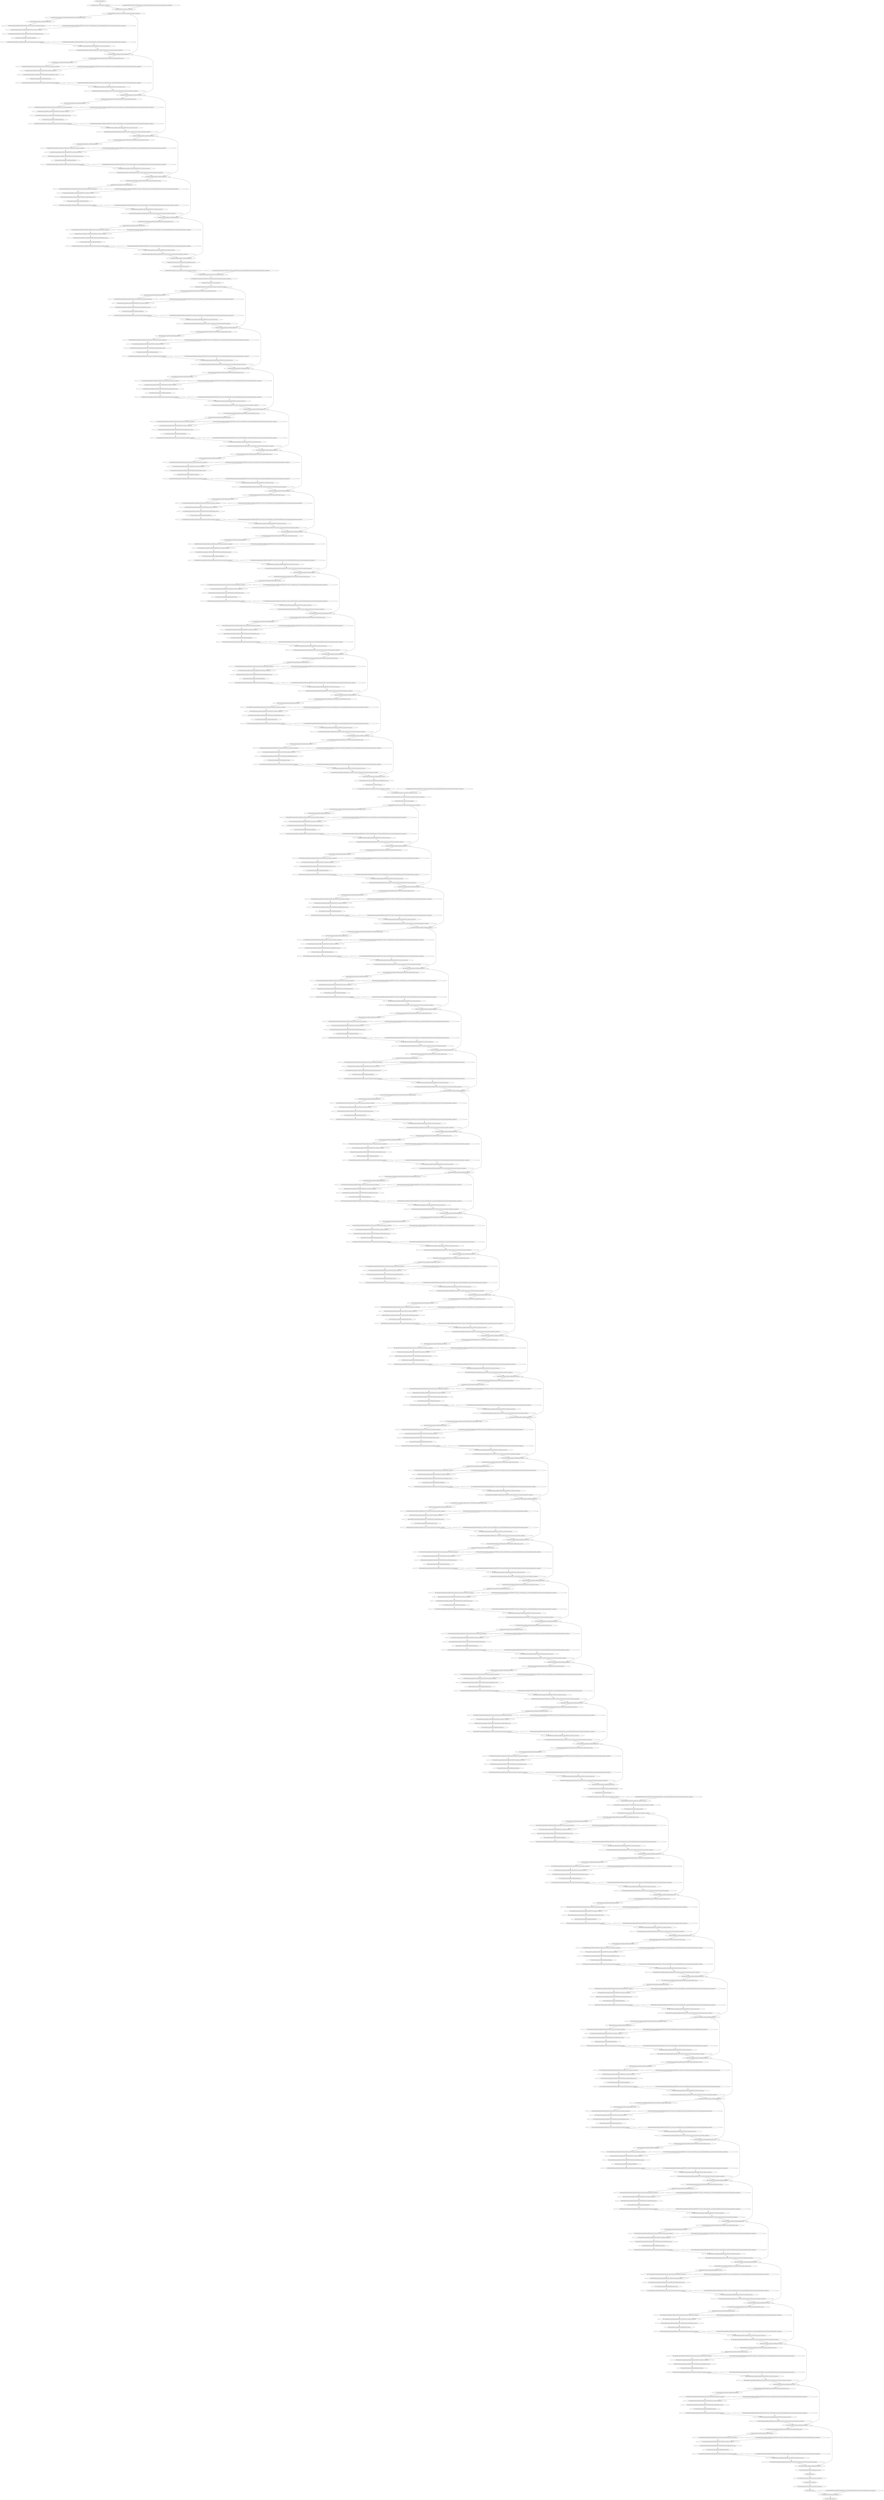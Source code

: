 strict digraph  {
"0 /nncf_model_input_0" [id=0, type=nncf_model_input];
"1 AsymmetricQuantizer/asymmetric_quantize_0" [id=1, type=asymmetric_quantize];
"2 DenseNet/NNCFConv2d[conv1]/ModuleDict[pre_ops]/UpdateWeight[0]/AsymmetricQuantizer[op]/asymmetric_quantize_0" [id=2, type=asymmetric_quantize];
"3 DenseNet/NNCFConv2d[conv1]/conv2d_0" [id=3, type=conv2d];
"4 DenseNet/NNCFConv2d[conv1]/AsymmetricQuantizer/asymmetric_quantize_0" [id=4, type=asymmetric_quantize];
"5 DenseNet/Sequential[dense1]/Bottleneck[0]/NNCFBatchNorm2d[bn1]/batch_norm_0" [id=5, type=batch_norm];
"6 DenseNet/Sequential[dense1]/Bottleneck[0]/relu_0" [id=6, type=relu];
"7 DenseNet/Sequential[dense1]/Bottleneck[0]/AsymmetricQuantizer/asymmetric_quantize_0" [id=7, type=asymmetric_quantize];
"8 DenseNet/Sequential[dense1]/Bottleneck[0]/NNCFConv2d[conv1]/ModuleDict[pre_ops]/UpdateWeight[0]/AsymmetricQuantizer[op]/asymmetric_quantize_0" [id=8, type=asymmetric_quantize];
"9 DenseNet/Sequential[dense1]/Bottleneck[0]/NNCFConv2d[conv1]/conv2d_0" [id=9, type=conv2d];
"10 DenseNet/Sequential[dense1]/Bottleneck[0]/NNCFBatchNorm2d[bn2]/batch_norm_0" [id=10, type=batch_norm];
"11 DenseNet/Sequential[dense1]/Bottleneck[0]/relu_1" [id=11, type=relu];
"12 DenseNet/Sequential[dense1]/Bottleneck[0]/AsymmetricQuantizer/asymmetric_quantize_1" [id=12, type=asymmetric_quantize];
"13 DenseNet/Sequential[dense1]/Bottleneck[0]/NNCFConv2d[conv2]/ModuleDict[pre_ops]/UpdateWeight[0]/AsymmetricQuantizer[op]/asymmetric_quantize_0" [id=13, type=asymmetric_quantize];
"14 DenseNet/Sequential[dense1]/Bottleneck[0]/NNCFConv2d[conv2]/conv2d_0" [id=14, type=conv2d];
"15 DenseNet/Sequential[dense1]/Bottleneck[0]/NNCFConv2d[conv2]/AsymmetricQuantizer/asymmetric_quantize_0" [id=15, type=asymmetric_quantize];
"16 DenseNet/Sequential[dense1]/Bottleneck[0]/cat_0" [id=16, type=cat];
"17 DenseNet/Sequential[dense1]/Bottleneck[1]/NNCFBatchNorm2d[bn1]/batch_norm_0" [id=17, type=batch_norm];
"18 DenseNet/Sequential[dense1]/Bottleneck[1]/relu_0" [id=18, type=relu];
"19 DenseNet/Sequential[dense1]/Bottleneck[1]/AsymmetricQuantizer/asymmetric_quantize_0" [id=19, type=asymmetric_quantize];
"20 DenseNet/Sequential[dense1]/Bottleneck[1]/NNCFConv2d[conv1]/ModuleDict[pre_ops]/UpdateWeight[0]/AsymmetricQuantizer[op]/asymmetric_quantize_0" [id=20, type=asymmetric_quantize];
"21 DenseNet/Sequential[dense1]/Bottleneck[1]/NNCFConv2d[conv1]/conv2d_0" [id=21, type=conv2d];
"22 DenseNet/Sequential[dense1]/Bottleneck[1]/NNCFBatchNorm2d[bn2]/batch_norm_0" [id=22, type=batch_norm];
"23 DenseNet/Sequential[dense1]/Bottleneck[1]/relu_1" [id=23, type=relu];
"24 DenseNet/Sequential[dense1]/Bottleneck[1]/AsymmetricQuantizer/asymmetric_quantize_1" [id=24, type=asymmetric_quantize];
"25 DenseNet/Sequential[dense1]/Bottleneck[1]/NNCFConv2d[conv2]/ModuleDict[pre_ops]/UpdateWeight[0]/AsymmetricQuantizer[op]/asymmetric_quantize_0" [id=25, type=asymmetric_quantize];
"26 DenseNet/Sequential[dense1]/Bottleneck[1]/NNCFConv2d[conv2]/conv2d_0" [id=26, type=conv2d];
"27 DenseNet/Sequential[dense1]/Bottleneck[1]/NNCFConv2d[conv2]/AsymmetricQuantizer/asymmetric_quantize_0" [id=27, type=asymmetric_quantize];
"28 DenseNet/Sequential[dense1]/Bottleneck[1]/cat_0" [id=28, type=cat];
"29 DenseNet/Sequential[dense1]/Bottleneck[2]/NNCFBatchNorm2d[bn1]/batch_norm_0" [id=29, type=batch_norm];
"30 DenseNet/Sequential[dense1]/Bottleneck[2]/relu_0" [id=30, type=relu];
"31 DenseNet/Sequential[dense1]/Bottleneck[2]/AsymmetricQuantizer/asymmetric_quantize_0" [id=31, type=asymmetric_quantize];
"32 DenseNet/Sequential[dense1]/Bottleneck[2]/NNCFConv2d[conv1]/ModuleDict[pre_ops]/UpdateWeight[0]/AsymmetricQuantizer[op]/asymmetric_quantize_0" [id=32, type=asymmetric_quantize];
"33 DenseNet/Sequential[dense1]/Bottleneck[2]/NNCFConv2d[conv1]/conv2d_0" [id=33, type=conv2d];
"34 DenseNet/Sequential[dense1]/Bottleneck[2]/NNCFBatchNorm2d[bn2]/batch_norm_0" [id=34, type=batch_norm];
"35 DenseNet/Sequential[dense1]/Bottleneck[2]/relu_1" [id=35, type=relu];
"36 DenseNet/Sequential[dense1]/Bottleneck[2]/AsymmetricQuantizer/asymmetric_quantize_1" [id=36, type=asymmetric_quantize];
"37 DenseNet/Sequential[dense1]/Bottleneck[2]/NNCFConv2d[conv2]/ModuleDict[pre_ops]/UpdateWeight[0]/AsymmetricQuantizer[op]/asymmetric_quantize_0" [id=37, type=asymmetric_quantize];
"38 DenseNet/Sequential[dense1]/Bottleneck[2]/NNCFConv2d[conv2]/conv2d_0" [id=38, type=conv2d];
"39 DenseNet/Sequential[dense1]/Bottleneck[2]/NNCFConv2d[conv2]/AsymmetricQuantizer/asymmetric_quantize_0" [id=39, type=asymmetric_quantize];
"40 DenseNet/Sequential[dense1]/Bottleneck[2]/cat_0" [id=40, type=cat];
"41 DenseNet/Sequential[dense1]/Bottleneck[3]/NNCFBatchNorm2d[bn1]/batch_norm_0" [id=41, type=batch_norm];
"42 DenseNet/Sequential[dense1]/Bottleneck[3]/relu_0" [id=42, type=relu];
"43 DenseNet/Sequential[dense1]/Bottleneck[3]/AsymmetricQuantizer/asymmetric_quantize_0" [id=43, type=asymmetric_quantize];
"44 DenseNet/Sequential[dense1]/Bottleneck[3]/NNCFConv2d[conv1]/ModuleDict[pre_ops]/UpdateWeight[0]/AsymmetricQuantizer[op]/asymmetric_quantize_0" [id=44, type=asymmetric_quantize];
"45 DenseNet/Sequential[dense1]/Bottleneck[3]/NNCFConv2d[conv1]/conv2d_0" [id=45, type=conv2d];
"46 DenseNet/Sequential[dense1]/Bottleneck[3]/NNCFBatchNorm2d[bn2]/batch_norm_0" [id=46, type=batch_norm];
"47 DenseNet/Sequential[dense1]/Bottleneck[3]/relu_1" [id=47, type=relu];
"48 DenseNet/Sequential[dense1]/Bottleneck[3]/AsymmetricQuantizer/asymmetric_quantize_1" [id=48, type=asymmetric_quantize];
"49 DenseNet/Sequential[dense1]/Bottleneck[3]/NNCFConv2d[conv2]/ModuleDict[pre_ops]/UpdateWeight[0]/AsymmetricQuantizer[op]/asymmetric_quantize_0" [id=49, type=asymmetric_quantize];
"50 DenseNet/Sequential[dense1]/Bottleneck[3]/NNCFConv2d[conv2]/conv2d_0" [id=50, type=conv2d];
"51 DenseNet/Sequential[dense1]/Bottleneck[3]/NNCFConv2d[conv2]/AsymmetricQuantizer/asymmetric_quantize_0" [id=51, type=asymmetric_quantize];
"52 DenseNet/Sequential[dense1]/Bottleneck[3]/cat_0" [id=52, type=cat];
"53 DenseNet/Sequential[dense1]/Bottleneck[4]/NNCFBatchNorm2d[bn1]/batch_norm_0" [id=53, type=batch_norm];
"54 DenseNet/Sequential[dense1]/Bottleneck[4]/relu_0" [id=54, type=relu];
"55 DenseNet/Sequential[dense1]/Bottleneck[4]/AsymmetricQuantizer/asymmetric_quantize_0" [id=55, type=asymmetric_quantize];
"56 DenseNet/Sequential[dense1]/Bottleneck[4]/NNCFConv2d[conv1]/ModuleDict[pre_ops]/UpdateWeight[0]/AsymmetricQuantizer[op]/asymmetric_quantize_0" [id=56, type=asymmetric_quantize];
"57 DenseNet/Sequential[dense1]/Bottleneck[4]/NNCFConv2d[conv1]/conv2d_0" [id=57, type=conv2d];
"58 DenseNet/Sequential[dense1]/Bottleneck[4]/NNCFBatchNorm2d[bn2]/batch_norm_0" [id=58, type=batch_norm];
"59 DenseNet/Sequential[dense1]/Bottleneck[4]/relu_1" [id=59, type=relu];
"60 DenseNet/Sequential[dense1]/Bottleneck[4]/AsymmetricQuantizer/asymmetric_quantize_1" [id=60, type=asymmetric_quantize];
"61 DenseNet/Sequential[dense1]/Bottleneck[4]/NNCFConv2d[conv2]/ModuleDict[pre_ops]/UpdateWeight[0]/AsymmetricQuantizer[op]/asymmetric_quantize_0" [id=61, type=asymmetric_quantize];
"62 DenseNet/Sequential[dense1]/Bottleneck[4]/NNCFConv2d[conv2]/conv2d_0" [id=62, type=conv2d];
"63 DenseNet/Sequential[dense1]/Bottleneck[4]/NNCFConv2d[conv2]/AsymmetricQuantizer/asymmetric_quantize_0" [id=63, type=asymmetric_quantize];
"64 DenseNet/Sequential[dense1]/Bottleneck[4]/cat_0" [id=64, type=cat];
"65 DenseNet/Sequential[dense1]/Bottleneck[5]/NNCFBatchNorm2d[bn1]/batch_norm_0" [id=65, type=batch_norm];
"66 DenseNet/Sequential[dense1]/Bottleneck[5]/relu_0" [id=66, type=relu];
"67 DenseNet/Sequential[dense1]/Bottleneck[5]/AsymmetricQuantizer/asymmetric_quantize_0" [id=67, type=asymmetric_quantize];
"68 DenseNet/Sequential[dense1]/Bottleneck[5]/NNCFConv2d[conv1]/ModuleDict[pre_ops]/UpdateWeight[0]/AsymmetricQuantizer[op]/asymmetric_quantize_0" [id=68, type=asymmetric_quantize];
"69 DenseNet/Sequential[dense1]/Bottleneck[5]/NNCFConv2d[conv1]/conv2d_0" [id=69, type=conv2d];
"70 DenseNet/Sequential[dense1]/Bottleneck[5]/NNCFBatchNorm2d[bn2]/batch_norm_0" [id=70, type=batch_norm];
"71 DenseNet/Sequential[dense1]/Bottleneck[5]/relu_1" [id=71, type=relu];
"72 DenseNet/Sequential[dense1]/Bottleneck[5]/AsymmetricQuantizer/asymmetric_quantize_1" [id=72, type=asymmetric_quantize];
"73 DenseNet/Sequential[dense1]/Bottleneck[5]/NNCFConv2d[conv2]/ModuleDict[pre_ops]/UpdateWeight[0]/AsymmetricQuantizer[op]/asymmetric_quantize_0" [id=73, type=asymmetric_quantize];
"74 DenseNet/Sequential[dense1]/Bottleneck[5]/NNCFConv2d[conv2]/conv2d_0" [id=74, type=conv2d];
"75 DenseNet/Sequential[dense1]/Bottleneck[5]/NNCFConv2d[conv2]/AsymmetricQuantizer/asymmetric_quantize_0" [id=75, type=asymmetric_quantize];
"76 DenseNet/Sequential[dense1]/Bottleneck[5]/cat_0" [id=76, type=cat];
"77 DenseNet/Transition[trans1]/NNCFBatchNorm2d[bn]/batch_norm_0" [id=77, type=batch_norm];
"78 DenseNet/Transition[trans1]/relu_0" [id=78, type=relu];
"79 DenseNet/Transition[trans1]/AsymmetricQuantizer/asymmetric_quantize_0" [id=79, type=asymmetric_quantize];
"80 DenseNet/Transition[trans1]/NNCFConv2d[conv]/ModuleDict[pre_ops]/UpdateWeight[0]/AsymmetricQuantizer[op]/asymmetric_quantize_0" [id=80, type=asymmetric_quantize];
"81 DenseNet/Transition[trans1]/NNCFConv2d[conv]/conv2d_0" [id=81, type=conv2d];
"82 DenseNet/Transition[trans1]/NNCFConv2d[conv]/AsymmetricQuantizer/asymmetric_quantize_0" [id=82, type=asymmetric_quantize];
"83 DenseNet/Transition[trans1]/avg_pool2d_0" [id=83, type=avg_pool2d];
"84 DenseNet/Transition[trans1]/AsymmetricQuantizer/asymmetric_quantize_1" [id=84, type=asymmetric_quantize];
"85 DenseNet/Sequential[dense2]/Bottleneck[0]/NNCFBatchNorm2d[bn1]/batch_norm_0" [id=85, type=batch_norm];
"86 DenseNet/Sequential[dense2]/Bottleneck[0]/relu_0" [id=86, type=relu];
"87 DenseNet/Sequential[dense2]/Bottleneck[0]/AsymmetricQuantizer/asymmetric_quantize_0" [id=87, type=asymmetric_quantize];
"88 DenseNet/Sequential[dense2]/Bottleneck[0]/NNCFConv2d[conv1]/ModuleDict[pre_ops]/UpdateWeight[0]/AsymmetricQuantizer[op]/asymmetric_quantize_0" [id=88, type=asymmetric_quantize];
"89 DenseNet/Sequential[dense2]/Bottleneck[0]/NNCFConv2d[conv1]/conv2d_0" [id=89, type=conv2d];
"90 DenseNet/Sequential[dense2]/Bottleneck[0]/NNCFBatchNorm2d[bn2]/batch_norm_0" [id=90, type=batch_norm];
"91 DenseNet/Sequential[dense2]/Bottleneck[0]/relu_1" [id=91, type=relu];
"92 DenseNet/Sequential[dense2]/Bottleneck[0]/AsymmetricQuantizer/asymmetric_quantize_1" [id=92, type=asymmetric_quantize];
"93 DenseNet/Sequential[dense2]/Bottleneck[0]/NNCFConv2d[conv2]/ModuleDict[pre_ops]/UpdateWeight[0]/AsymmetricQuantizer[op]/asymmetric_quantize_0" [id=93, type=asymmetric_quantize];
"94 DenseNet/Sequential[dense2]/Bottleneck[0]/NNCFConv2d[conv2]/conv2d_0" [id=94, type=conv2d];
"95 DenseNet/Sequential[dense2]/Bottleneck[0]/NNCFConv2d[conv2]/AsymmetricQuantizer/asymmetric_quantize_0" [id=95, type=asymmetric_quantize];
"96 DenseNet/Sequential[dense2]/Bottleneck[0]/cat_0" [id=96, type=cat];
"97 DenseNet/Sequential[dense2]/Bottleneck[1]/NNCFBatchNorm2d[bn1]/batch_norm_0" [id=97, type=batch_norm];
"98 DenseNet/Sequential[dense2]/Bottleneck[1]/relu_0" [id=98, type=relu];
"99 DenseNet/Sequential[dense2]/Bottleneck[1]/AsymmetricQuantizer/asymmetric_quantize_0" [id=99, type=asymmetric_quantize];
"100 DenseNet/Sequential[dense2]/Bottleneck[1]/NNCFConv2d[conv1]/ModuleDict[pre_ops]/UpdateWeight[0]/AsymmetricQuantizer[op]/asymmetric_quantize_0" [id=100, type=asymmetric_quantize];
"101 DenseNet/Sequential[dense2]/Bottleneck[1]/NNCFConv2d[conv1]/conv2d_0" [id=101, type=conv2d];
"102 DenseNet/Sequential[dense2]/Bottleneck[1]/NNCFBatchNorm2d[bn2]/batch_norm_0" [id=102, type=batch_norm];
"103 DenseNet/Sequential[dense2]/Bottleneck[1]/relu_1" [id=103, type=relu];
"104 DenseNet/Sequential[dense2]/Bottleneck[1]/AsymmetricQuantizer/asymmetric_quantize_1" [id=104, type=asymmetric_quantize];
"105 DenseNet/Sequential[dense2]/Bottleneck[1]/NNCFConv2d[conv2]/ModuleDict[pre_ops]/UpdateWeight[0]/AsymmetricQuantizer[op]/asymmetric_quantize_0" [id=105, type=asymmetric_quantize];
"106 DenseNet/Sequential[dense2]/Bottleneck[1]/NNCFConv2d[conv2]/conv2d_0" [id=106, type=conv2d];
"107 DenseNet/Sequential[dense2]/Bottleneck[1]/NNCFConv2d[conv2]/AsymmetricQuantizer/asymmetric_quantize_0" [id=107, type=asymmetric_quantize];
"108 DenseNet/Sequential[dense2]/Bottleneck[1]/cat_0" [id=108, type=cat];
"109 DenseNet/Sequential[dense2]/Bottleneck[2]/NNCFBatchNorm2d[bn1]/batch_norm_0" [id=109, type=batch_norm];
"110 DenseNet/Sequential[dense2]/Bottleneck[2]/relu_0" [id=110, type=relu];
"111 DenseNet/Sequential[dense2]/Bottleneck[2]/AsymmetricQuantizer/asymmetric_quantize_0" [id=111, type=asymmetric_quantize];
"112 DenseNet/Sequential[dense2]/Bottleneck[2]/NNCFConv2d[conv1]/ModuleDict[pre_ops]/UpdateWeight[0]/AsymmetricQuantizer[op]/asymmetric_quantize_0" [id=112, type=asymmetric_quantize];
"113 DenseNet/Sequential[dense2]/Bottleneck[2]/NNCFConv2d[conv1]/conv2d_0" [id=113, type=conv2d];
"114 DenseNet/Sequential[dense2]/Bottleneck[2]/NNCFBatchNorm2d[bn2]/batch_norm_0" [id=114, type=batch_norm];
"115 DenseNet/Sequential[dense2]/Bottleneck[2]/relu_1" [id=115, type=relu];
"116 DenseNet/Sequential[dense2]/Bottleneck[2]/AsymmetricQuantizer/asymmetric_quantize_1" [id=116, type=asymmetric_quantize];
"117 DenseNet/Sequential[dense2]/Bottleneck[2]/NNCFConv2d[conv2]/ModuleDict[pre_ops]/UpdateWeight[0]/AsymmetricQuantizer[op]/asymmetric_quantize_0" [id=117, type=asymmetric_quantize];
"118 DenseNet/Sequential[dense2]/Bottleneck[2]/NNCFConv2d[conv2]/conv2d_0" [id=118, type=conv2d];
"119 DenseNet/Sequential[dense2]/Bottleneck[2]/NNCFConv2d[conv2]/AsymmetricQuantizer/asymmetric_quantize_0" [id=119, type=asymmetric_quantize];
"120 DenseNet/Sequential[dense2]/Bottleneck[2]/cat_0" [id=120, type=cat];
"121 DenseNet/Sequential[dense2]/Bottleneck[3]/NNCFBatchNorm2d[bn1]/batch_norm_0" [id=121, type=batch_norm];
"122 DenseNet/Sequential[dense2]/Bottleneck[3]/relu_0" [id=122, type=relu];
"123 DenseNet/Sequential[dense2]/Bottleneck[3]/AsymmetricQuantizer/asymmetric_quantize_0" [id=123, type=asymmetric_quantize];
"124 DenseNet/Sequential[dense2]/Bottleneck[3]/NNCFConv2d[conv1]/ModuleDict[pre_ops]/UpdateWeight[0]/AsymmetricQuantizer[op]/asymmetric_quantize_0" [id=124, type=asymmetric_quantize];
"125 DenseNet/Sequential[dense2]/Bottleneck[3]/NNCFConv2d[conv1]/conv2d_0" [id=125, type=conv2d];
"126 DenseNet/Sequential[dense2]/Bottleneck[3]/NNCFBatchNorm2d[bn2]/batch_norm_0" [id=126, type=batch_norm];
"127 DenseNet/Sequential[dense2]/Bottleneck[3]/relu_1" [id=127, type=relu];
"128 DenseNet/Sequential[dense2]/Bottleneck[3]/AsymmetricQuantizer/asymmetric_quantize_1" [id=128, type=asymmetric_quantize];
"129 DenseNet/Sequential[dense2]/Bottleneck[3]/NNCFConv2d[conv2]/ModuleDict[pre_ops]/UpdateWeight[0]/AsymmetricQuantizer[op]/asymmetric_quantize_0" [id=129, type=asymmetric_quantize];
"130 DenseNet/Sequential[dense2]/Bottleneck[3]/NNCFConv2d[conv2]/conv2d_0" [id=130, type=conv2d];
"131 DenseNet/Sequential[dense2]/Bottleneck[3]/NNCFConv2d[conv2]/AsymmetricQuantizer/asymmetric_quantize_0" [id=131, type=asymmetric_quantize];
"132 DenseNet/Sequential[dense2]/Bottleneck[3]/cat_0" [id=132, type=cat];
"133 DenseNet/Sequential[dense2]/Bottleneck[4]/NNCFBatchNorm2d[bn1]/batch_norm_0" [id=133, type=batch_norm];
"134 DenseNet/Sequential[dense2]/Bottleneck[4]/relu_0" [id=134, type=relu];
"135 DenseNet/Sequential[dense2]/Bottleneck[4]/AsymmetricQuantizer/asymmetric_quantize_0" [id=135, type=asymmetric_quantize];
"136 DenseNet/Sequential[dense2]/Bottleneck[4]/NNCFConv2d[conv1]/ModuleDict[pre_ops]/UpdateWeight[0]/AsymmetricQuantizer[op]/asymmetric_quantize_0" [id=136, type=asymmetric_quantize];
"137 DenseNet/Sequential[dense2]/Bottleneck[4]/NNCFConv2d[conv1]/conv2d_0" [id=137, type=conv2d];
"138 DenseNet/Sequential[dense2]/Bottleneck[4]/NNCFBatchNorm2d[bn2]/batch_norm_0" [id=138, type=batch_norm];
"139 DenseNet/Sequential[dense2]/Bottleneck[4]/relu_1" [id=139, type=relu];
"140 DenseNet/Sequential[dense2]/Bottleneck[4]/AsymmetricQuantizer/asymmetric_quantize_1" [id=140, type=asymmetric_quantize];
"141 DenseNet/Sequential[dense2]/Bottleneck[4]/NNCFConv2d[conv2]/ModuleDict[pre_ops]/UpdateWeight[0]/AsymmetricQuantizer[op]/asymmetric_quantize_0" [id=141, type=asymmetric_quantize];
"142 DenseNet/Sequential[dense2]/Bottleneck[4]/NNCFConv2d[conv2]/conv2d_0" [id=142, type=conv2d];
"143 DenseNet/Sequential[dense2]/Bottleneck[4]/NNCFConv2d[conv2]/AsymmetricQuantizer/asymmetric_quantize_0" [id=143, type=asymmetric_quantize];
"144 DenseNet/Sequential[dense2]/Bottleneck[4]/cat_0" [id=144, type=cat];
"145 DenseNet/Sequential[dense2]/Bottleneck[5]/NNCFBatchNorm2d[bn1]/batch_norm_0" [id=145, type=batch_norm];
"146 DenseNet/Sequential[dense2]/Bottleneck[5]/relu_0" [id=146, type=relu];
"147 DenseNet/Sequential[dense2]/Bottleneck[5]/AsymmetricQuantizer/asymmetric_quantize_0" [id=147, type=asymmetric_quantize];
"148 DenseNet/Sequential[dense2]/Bottleneck[5]/NNCFConv2d[conv1]/ModuleDict[pre_ops]/UpdateWeight[0]/AsymmetricQuantizer[op]/asymmetric_quantize_0" [id=148, type=asymmetric_quantize];
"149 DenseNet/Sequential[dense2]/Bottleneck[5]/NNCFConv2d[conv1]/conv2d_0" [id=149, type=conv2d];
"150 DenseNet/Sequential[dense2]/Bottleneck[5]/NNCFBatchNorm2d[bn2]/batch_norm_0" [id=150, type=batch_norm];
"151 DenseNet/Sequential[dense2]/Bottleneck[5]/relu_1" [id=151, type=relu];
"152 DenseNet/Sequential[dense2]/Bottleneck[5]/AsymmetricQuantizer/asymmetric_quantize_1" [id=152, type=asymmetric_quantize];
"153 DenseNet/Sequential[dense2]/Bottleneck[5]/NNCFConv2d[conv2]/ModuleDict[pre_ops]/UpdateWeight[0]/AsymmetricQuantizer[op]/asymmetric_quantize_0" [id=153, type=asymmetric_quantize];
"154 DenseNet/Sequential[dense2]/Bottleneck[5]/NNCFConv2d[conv2]/conv2d_0" [id=154, type=conv2d];
"155 DenseNet/Sequential[dense2]/Bottleneck[5]/NNCFConv2d[conv2]/AsymmetricQuantizer/asymmetric_quantize_0" [id=155, type=asymmetric_quantize];
"156 DenseNet/Sequential[dense2]/Bottleneck[5]/cat_0" [id=156, type=cat];
"157 DenseNet/Sequential[dense2]/Bottleneck[6]/NNCFBatchNorm2d[bn1]/batch_norm_0" [id=157, type=batch_norm];
"158 DenseNet/Sequential[dense2]/Bottleneck[6]/relu_0" [id=158, type=relu];
"159 DenseNet/Sequential[dense2]/Bottleneck[6]/AsymmetricQuantizer/asymmetric_quantize_0" [id=159, type=asymmetric_quantize];
"160 DenseNet/Sequential[dense2]/Bottleneck[6]/NNCFConv2d[conv1]/ModuleDict[pre_ops]/UpdateWeight[0]/AsymmetricQuantizer[op]/asymmetric_quantize_0" [id=160, type=asymmetric_quantize];
"161 DenseNet/Sequential[dense2]/Bottleneck[6]/NNCFConv2d[conv1]/conv2d_0" [id=161, type=conv2d];
"162 DenseNet/Sequential[dense2]/Bottleneck[6]/NNCFBatchNorm2d[bn2]/batch_norm_0" [id=162, type=batch_norm];
"163 DenseNet/Sequential[dense2]/Bottleneck[6]/relu_1" [id=163, type=relu];
"164 DenseNet/Sequential[dense2]/Bottleneck[6]/AsymmetricQuantizer/asymmetric_quantize_1" [id=164, type=asymmetric_quantize];
"165 DenseNet/Sequential[dense2]/Bottleneck[6]/NNCFConv2d[conv2]/ModuleDict[pre_ops]/UpdateWeight[0]/AsymmetricQuantizer[op]/asymmetric_quantize_0" [id=165, type=asymmetric_quantize];
"166 DenseNet/Sequential[dense2]/Bottleneck[6]/NNCFConv2d[conv2]/conv2d_0" [id=166, type=conv2d];
"167 DenseNet/Sequential[dense2]/Bottleneck[6]/NNCFConv2d[conv2]/AsymmetricQuantizer/asymmetric_quantize_0" [id=167, type=asymmetric_quantize];
"168 DenseNet/Sequential[dense2]/Bottleneck[6]/cat_0" [id=168, type=cat];
"169 DenseNet/Sequential[dense2]/Bottleneck[7]/NNCFBatchNorm2d[bn1]/batch_norm_0" [id=169, type=batch_norm];
"170 DenseNet/Sequential[dense2]/Bottleneck[7]/relu_0" [id=170, type=relu];
"171 DenseNet/Sequential[dense2]/Bottleneck[7]/AsymmetricQuantizer/asymmetric_quantize_0" [id=171, type=asymmetric_quantize];
"172 DenseNet/Sequential[dense2]/Bottleneck[7]/NNCFConv2d[conv1]/ModuleDict[pre_ops]/UpdateWeight[0]/AsymmetricQuantizer[op]/asymmetric_quantize_0" [id=172, type=asymmetric_quantize];
"173 DenseNet/Sequential[dense2]/Bottleneck[7]/NNCFConv2d[conv1]/conv2d_0" [id=173, type=conv2d];
"174 DenseNet/Sequential[dense2]/Bottleneck[7]/NNCFBatchNorm2d[bn2]/batch_norm_0" [id=174, type=batch_norm];
"175 DenseNet/Sequential[dense2]/Bottleneck[7]/relu_1" [id=175, type=relu];
"176 DenseNet/Sequential[dense2]/Bottleneck[7]/AsymmetricQuantizer/asymmetric_quantize_1" [id=176, type=asymmetric_quantize];
"177 DenseNet/Sequential[dense2]/Bottleneck[7]/NNCFConv2d[conv2]/ModuleDict[pre_ops]/UpdateWeight[0]/AsymmetricQuantizer[op]/asymmetric_quantize_0" [id=177, type=asymmetric_quantize];
"178 DenseNet/Sequential[dense2]/Bottleneck[7]/NNCFConv2d[conv2]/conv2d_0" [id=178, type=conv2d];
"179 DenseNet/Sequential[dense2]/Bottleneck[7]/NNCFConv2d[conv2]/AsymmetricQuantizer/asymmetric_quantize_0" [id=179, type=asymmetric_quantize];
"180 DenseNet/Sequential[dense2]/Bottleneck[7]/cat_0" [id=180, type=cat];
"181 DenseNet/Sequential[dense2]/Bottleneck[8]/NNCFBatchNorm2d[bn1]/batch_norm_0" [id=181, type=batch_norm];
"182 DenseNet/Sequential[dense2]/Bottleneck[8]/relu_0" [id=182, type=relu];
"183 DenseNet/Sequential[dense2]/Bottleneck[8]/AsymmetricQuantizer/asymmetric_quantize_0" [id=183, type=asymmetric_quantize];
"184 DenseNet/Sequential[dense2]/Bottleneck[8]/NNCFConv2d[conv1]/ModuleDict[pre_ops]/UpdateWeight[0]/AsymmetricQuantizer[op]/asymmetric_quantize_0" [id=184, type=asymmetric_quantize];
"185 DenseNet/Sequential[dense2]/Bottleneck[8]/NNCFConv2d[conv1]/conv2d_0" [id=185, type=conv2d];
"186 DenseNet/Sequential[dense2]/Bottleneck[8]/NNCFBatchNorm2d[bn2]/batch_norm_0" [id=186, type=batch_norm];
"187 DenseNet/Sequential[dense2]/Bottleneck[8]/relu_1" [id=187, type=relu];
"188 DenseNet/Sequential[dense2]/Bottleneck[8]/AsymmetricQuantizer/asymmetric_quantize_1" [id=188, type=asymmetric_quantize];
"189 DenseNet/Sequential[dense2]/Bottleneck[8]/NNCFConv2d[conv2]/ModuleDict[pre_ops]/UpdateWeight[0]/AsymmetricQuantizer[op]/asymmetric_quantize_0" [id=189, type=asymmetric_quantize];
"190 DenseNet/Sequential[dense2]/Bottleneck[8]/NNCFConv2d[conv2]/conv2d_0" [id=190, type=conv2d];
"191 DenseNet/Sequential[dense2]/Bottleneck[8]/NNCFConv2d[conv2]/AsymmetricQuantizer/asymmetric_quantize_0" [id=191, type=asymmetric_quantize];
"192 DenseNet/Sequential[dense2]/Bottleneck[8]/cat_0" [id=192, type=cat];
"193 DenseNet/Sequential[dense2]/Bottleneck[9]/NNCFBatchNorm2d[bn1]/batch_norm_0" [id=193, type=batch_norm];
"194 DenseNet/Sequential[dense2]/Bottleneck[9]/relu_0" [id=194, type=relu];
"195 DenseNet/Sequential[dense2]/Bottleneck[9]/AsymmetricQuantizer/asymmetric_quantize_0" [id=195, type=asymmetric_quantize];
"196 DenseNet/Sequential[dense2]/Bottleneck[9]/NNCFConv2d[conv1]/ModuleDict[pre_ops]/UpdateWeight[0]/AsymmetricQuantizer[op]/asymmetric_quantize_0" [id=196, type=asymmetric_quantize];
"197 DenseNet/Sequential[dense2]/Bottleneck[9]/NNCFConv2d[conv1]/conv2d_0" [id=197, type=conv2d];
"198 DenseNet/Sequential[dense2]/Bottleneck[9]/NNCFBatchNorm2d[bn2]/batch_norm_0" [id=198, type=batch_norm];
"199 DenseNet/Sequential[dense2]/Bottleneck[9]/relu_1" [id=199, type=relu];
"200 DenseNet/Sequential[dense2]/Bottleneck[9]/AsymmetricQuantizer/asymmetric_quantize_1" [id=200, type=asymmetric_quantize];
"201 DenseNet/Sequential[dense2]/Bottleneck[9]/NNCFConv2d[conv2]/ModuleDict[pre_ops]/UpdateWeight[0]/AsymmetricQuantizer[op]/asymmetric_quantize_0" [id=201, type=asymmetric_quantize];
"202 DenseNet/Sequential[dense2]/Bottleneck[9]/NNCFConv2d[conv2]/conv2d_0" [id=202, type=conv2d];
"203 DenseNet/Sequential[dense2]/Bottleneck[9]/NNCFConv2d[conv2]/AsymmetricQuantizer/asymmetric_quantize_0" [id=203, type=asymmetric_quantize];
"204 DenseNet/Sequential[dense2]/Bottleneck[9]/cat_0" [id=204, type=cat];
"205 DenseNet/Sequential[dense2]/Bottleneck[10]/NNCFBatchNorm2d[bn1]/batch_norm_0" [id=205, type=batch_norm];
"206 DenseNet/Sequential[dense2]/Bottleneck[10]/relu_0" [id=206, type=relu];
"207 DenseNet/Sequential[dense2]/Bottleneck[10]/AsymmetricQuantizer/asymmetric_quantize_0" [id=207, type=asymmetric_quantize];
"208 DenseNet/Sequential[dense2]/Bottleneck[10]/NNCFConv2d[conv1]/ModuleDict[pre_ops]/UpdateWeight[0]/AsymmetricQuantizer[op]/asymmetric_quantize_0" [id=208, type=asymmetric_quantize];
"209 DenseNet/Sequential[dense2]/Bottleneck[10]/NNCFConv2d[conv1]/conv2d_0" [id=209, type=conv2d];
"210 DenseNet/Sequential[dense2]/Bottleneck[10]/NNCFBatchNorm2d[bn2]/batch_norm_0" [id=210, type=batch_norm];
"211 DenseNet/Sequential[dense2]/Bottleneck[10]/relu_1" [id=211, type=relu];
"212 DenseNet/Sequential[dense2]/Bottleneck[10]/AsymmetricQuantizer/asymmetric_quantize_1" [id=212, type=asymmetric_quantize];
"213 DenseNet/Sequential[dense2]/Bottleneck[10]/NNCFConv2d[conv2]/ModuleDict[pre_ops]/UpdateWeight[0]/AsymmetricQuantizer[op]/asymmetric_quantize_0" [id=213, type=asymmetric_quantize];
"214 DenseNet/Sequential[dense2]/Bottleneck[10]/NNCFConv2d[conv2]/conv2d_0" [id=214, type=conv2d];
"215 DenseNet/Sequential[dense2]/Bottleneck[10]/NNCFConv2d[conv2]/AsymmetricQuantizer/asymmetric_quantize_0" [id=215, type=asymmetric_quantize];
"216 DenseNet/Sequential[dense2]/Bottleneck[10]/cat_0" [id=216, type=cat];
"217 DenseNet/Sequential[dense2]/Bottleneck[11]/NNCFBatchNorm2d[bn1]/batch_norm_0" [id=217, type=batch_norm];
"218 DenseNet/Sequential[dense2]/Bottleneck[11]/relu_0" [id=218, type=relu];
"219 DenseNet/Sequential[dense2]/Bottleneck[11]/AsymmetricQuantizer/asymmetric_quantize_0" [id=219, type=asymmetric_quantize];
"220 DenseNet/Sequential[dense2]/Bottleneck[11]/NNCFConv2d[conv1]/ModuleDict[pre_ops]/UpdateWeight[0]/AsymmetricQuantizer[op]/asymmetric_quantize_0" [id=220, type=asymmetric_quantize];
"221 DenseNet/Sequential[dense2]/Bottleneck[11]/NNCFConv2d[conv1]/conv2d_0" [id=221, type=conv2d];
"222 DenseNet/Sequential[dense2]/Bottleneck[11]/NNCFBatchNorm2d[bn2]/batch_norm_0" [id=222, type=batch_norm];
"223 DenseNet/Sequential[dense2]/Bottleneck[11]/relu_1" [id=223, type=relu];
"224 DenseNet/Sequential[dense2]/Bottleneck[11]/AsymmetricQuantizer/asymmetric_quantize_1" [id=224, type=asymmetric_quantize];
"225 DenseNet/Sequential[dense2]/Bottleneck[11]/NNCFConv2d[conv2]/ModuleDict[pre_ops]/UpdateWeight[0]/AsymmetricQuantizer[op]/asymmetric_quantize_0" [id=225, type=asymmetric_quantize];
"226 DenseNet/Sequential[dense2]/Bottleneck[11]/NNCFConv2d[conv2]/conv2d_0" [id=226, type=conv2d];
"227 DenseNet/Sequential[dense2]/Bottleneck[11]/NNCFConv2d[conv2]/AsymmetricQuantizer/asymmetric_quantize_0" [id=227, type=asymmetric_quantize];
"228 DenseNet/Sequential[dense2]/Bottleneck[11]/cat_0" [id=228, type=cat];
"229 DenseNet/Transition[trans2]/NNCFBatchNorm2d[bn]/batch_norm_0" [id=229, type=batch_norm];
"230 DenseNet/Transition[trans2]/relu_0" [id=230, type=relu];
"231 DenseNet/Transition[trans2]/AsymmetricQuantizer/asymmetric_quantize_0" [id=231, type=asymmetric_quantize];
"232 DenseNet/Transition[trans2]/NNCFConv2d[conv]/ModuleDict[pre_ops]/UpdateWeight[0]/AsymmetricQuantizer[op]/asymmetric_quantize_0" [id=232, type=asymmetric_quantize];
"233 DenseNet/Transition[trans2]/NNCFConv2d[conv]/conv2d_0" [id=233, type=conv2d];
"234 DenseNet/Transition[trans2]/NNCFConv2d[conv]/AsymmetricQuantizer/asymmetric_quantize_0" [id=234, type=asymmetric_quantize];
"235 DenseNet/Transition[trans2]/avg_pool2d_0" [id=235, type=avg_pool2d];
"236 DenseNet/Transition[trans2]/AsymmetricQuantizer/asymmetric_quantize_1" [id=236, type=asymmetric_quantize];
"237 DenseNet/Sequential[dense3]/Bottleneck[0]/NNCFBatchNorm2d[bn1]/batch_norm_0" [id=237, type=batch_norm];
"238 DenseNet/Sequential[dense3]/Bottleneck[0]/relu_0" [id=238, type=relu];
"239 DenseNet/Sequential[dense3]/Bottleneck[0]/AsymmetricQuantizer/asymmetric_quantize_0" [id=239, type=asymmetric_quantize];
"240 DenseNet/Sequential[dense3]/Bottleneck[0]/NNCFConv2d[conv1]/ModuleDict[pre_ops]/UpdateWeight[0]/AsymmetricQuantizer[op]/asymmetric_quantize_0" [id=240, type=asymmetric_quantize];
"241 DenseNet/Sequential[dense3]/Bottleneck[0]/NNCFConv2d[conv1]/conv2d_0" [id=241, type=conv2d];
"242 DenseNet/Sequential[dense3]/Bottleneck[0]/NNCFBatchNorm2d[bn2]/batch_norm_0" [id=242, type=batch_norm];
"243 DenseNet/Sequential[dense3]/Bottleneck[0]/relu_1" [id=243, type=relu];
"244 DenseNet/Sequential[dense3]/Bottleneck[0]/AsymmetricQuantizer/asymmetric_quantize_1" [id=244, type=asymmetric_quantize];
"245 DenseNet/Sequential[dense3]/Bottleneck[0]/NNCFConv2d[conv2]/ModuleDict[pre_ops]/UpdateWeight[0]/AsymmetricQuantizer[op]/asymmetric_quantize_0" [id=245, type=asymmetric_quantize];
"246 DenseNet/Sequential[dense3]/Bottleneck[0]/NNCFConv2d[conv2]/conv2d_0" [id=246, type=conv2d];
"247 DenseNet/Sequential[dense3]/Bottleneck[0]/NNCFConv2d[conv2]/AsymmetricQuantizer/asymmetric_quantize_0" [id=247, type=asymmetric_quantize];
"248 DenseNet/Sequential[dense3]/Bottleneck[0]/cat_0" [id=248, type=cat];
"249 DenseNet/Sequential[dense3]/Bottleneck[1]/NNCFBatchNorm2d[bn1]/batch_norm_0" [id=249, type=batch_norm];
"250 DenseNet/Sequential[dense3]/Bottleneck[1]/relu_0" [id=250, type=relu];
"251 DenseNet/Sequential[dense3]/Bottleneck[1]/AsymmetricQuantizer/asymmetric_quantize_0" [id=251, type=asymmetric_quantize];
"252 DenseNet/Sequential[dense3]/Bottleneck[1]/NNCFConv2d[conv1]/ModuleDict[pre_ops]/UpdateWeight[0]/AsymmetricQuantizer[op]/asymmetric_quantize_0" [id=252, type=asymmetric_quantize];
"253 DenseNet/Sequential[dense3]/Bottleneck[1]/NNCFConv2d[conv1]/conv2d_0" [id=253, type=conv2d];
"254 DenseNet/Sequential[dense3]/Bottleneck[1]/NNCFBatchNorm2d[bn2]/batch_norm_0" [id=254, type=batch_norm];
"255 DenseNet/Sequential[dense3]/Bottleneck[1]/relu_1" [id=255, type=relu];
"256 DenseNet/Sequential[dense3]/Bottleneck[1]/AsymmetricQuantizer/asymmetric_quantize_1" [id=256, type=asymmetric_quantize];
"257 DenseNet/Sequential[dense3]/Bottleneck[1]/NNCFConv2d[conv2]/ModuleDict[pre_ops]/UpdateWeight[0]/AsymmetricQuantizer[op]/asymmetric_quantize_0" [id=257, type=asymmetric_quantize];
"258 DenseNet/Sequential[dense3]/Bottleneck[1]/NNCFConv2d[conv2]/conv2d_0" [id=258, type=conv2d];
"259 DenseNet/Sequential[dense3]/Bottleneck[1]/NNCFConv2d[conv2]/AsymmetricQuantizer/asymmetric_quantize_0" [id=259, type=asymmetric_quantize];
"260 DenseNet/Sequential[dense3]/Bottleneck[1]/cat_0" [id=260, type=cat];
"261 DenseNet/Sequential[dense3]/Bottleneck[2]/NNCFBatchNorm2d[bn1]/batch_norm_0" [id=261, type=batch_norm];
"262 DenseNet/Sequential[dense3]/Bottleneck[2]/relu_0" [id=262, type=relu];
"263 DenseNet/Sequential[dense3]/Bottleneck[2]/AsymmetricQuantizer/asymmetric_quantize_0" [id=263, type=asymmetric_quantize];
"264 DenseNet/Sequential[dense3]/Bottleneck[2]/NNCFConv2d[conv1]/ModuleDict[pre_ops]/UpdateWeight[0]/AsymmetricQuantizer[op]/asymmetric_quantize_0" [id=264, type=asymmetric_quantize];
"265 DenseNet/Sequential[dense3]/Bottleneck[2]/NNCFConv2d[conv1]/conv2d_0" [id=265, type=conv2d];
"266 DenseNet/Sequential[dense3]/Bottleneck[2]/NNCFBatchNorm2d[bn2]/batch_norm_0" [id=266, type=batch_norm];
"267 DenseNet/Sequential[dense3]/Bottleneck[2]/relu_1" [id=267, type=relu];
"268 DenseNet/Sequential[dense3]/Bottleneck[2]/AsymmetricQuantizer/asymmetric_quantize_1" [id=268, type=asymmetric_quantize];
"269 DenseNet/Sequential[dense3]/Bottleneck[2]/NNCFConv2d[conv2]/ModuleDict[pre_ops]/UpdateWeight[0]/AsymmetricQuantizer[op]/asymmetric_quantize_0" [id=269, type=asymmetric_quantize];
"270 DenseNet/Sequential[dense3]/Bottleneck[2]/NNCFConv2d[conv2]/conv2d_0" [id=270, type=conv2d];
"271 DenseNet/Sequential[dense3]/Bottleneck[2]/NNCFConv2d[conv2]/AsymmetricQuantizer/asymmetric_quantize_0" [id=271, type=asymmetric_quantize];
"272 DenseNet/Sequential[dense3]/Bottleneck[2]/cat_0" [id=272, type=cat];
"273 DenseNet/Sequential[dense3]/Bottleneck[3]/NNCFBatchNorm2d[bn1]/batch_norm_0" [id=273, type=batch_norm];
"274 DenseNet/Sequential[dense3]/Bottleneck[3]/relu_0" [id=274, type=relu];
"275 DenseNet/Sequential[dense3]/Bottleneck[3]/AsymmetricQuantizer/asymmetric_quantize_0" [id=275, type=asymmetric_quantize];
"276 DenseNet/Sequential[dense3]/Bottleneck[3]/NNCFConv2d[conv1]/ModuleDict[pre_ops]/UpdateWeight[0]/AsymmetricQuantizer[op]/asymmetric_quantize_0" [id=276, type=asymmetric_quantize];
"277 DenseNet/Sequential[dense3]/Bottleneck[3]/NNCFConv2d[conv1]/conv2d_0" [id=277, type=conv2d];
"278 DenseNet/Sequential[dense3]/Bottleneck[3]/NNCFBatchNorm2d[bn2]/batch_norm_0" [id=278, type=batch_norm];
"279 DenseNet/Sequential[dense3]/Bottleneck[3]/relu_1" [id=279, type=relu];
"280 DenseNet/Sequential[dense3]/Bottleneck[3]/AsymmetricQuantizer/asymmetric_quantize_1" [id=280, type=asymmetric_quantize];
"281 DenseNet/Sequential[dense3]/Bottleneck[3]/NNCFConv2d[conv2]/ModuleDict[pre_ops]/UpdateWeight[0]/AsymmetricQuantizer[op]/asymmetric_quantize_0" [id=281, type=asymmetric_quantize];
"282 DenseNet/Sequential[dense3]/Bottleneck[3]/NNCFConv2d[conv2]/conv2d_0" [id=282, type=conv2d];
"283 DenseNet/Sequential[dense3]/Bottleneck[3]/NNCFConv2d[conv2]/AsymmetricQuantizer/asymmetric_quantize_0" [id=283, type=asymmetric_quantize];
"284 DenseNet/Sequential[dense3]/Bottleneck[3]/cat_0" [id=284, type=cat];
"285 DenseNet/Sequential[dense3]/Bottleneck[4]/NNCFBatchNorm2d[bn1]/batch_norm_0" [id=285, type=batch_norm];
"286 DenseNet/Sequential[dense3]/Bottleneck[4]/relu_0" [id=286, type=relu];
"287 DenseNet/Sequential[dense3]/Bottleneck[4]/AsymmetricQuantizer/asymmetric_quantize_0" [id=287, type=asymmetric_quantize];
"288 DenseNet/Sequential[dense3]/Bottleneck[4]/NNCFConv2d[conv1]/ModuleDict[pre_ops]/UpdateWeight[0]/AsymmetricQuantizer[op]/asymmetric_quantize_0" [id=288, type=asymmetric_quantize];
"289 DenseNet/Sequential[dense3]/Bottleneck[4]/NNCFConv2d[conv1]/conv2d_0" [id=289, type=conv2d];
"290 DenseNet/Sequential[dense3]/Bottleneck[4]/NNCFBatchNorm2d[bn2]/batch_norm_0" [id=290, type=batch_norm];
"291 DenseNet/Sequential[dense3]/Bottleneck[4]/relu_1" [id=291, type=relu];
"292 DenseNet/Sequential[dense3]/Bottleneck[4]/AsymmetricQuantizer/asymmetric_quantize_1" [id=292, type=asymmetric_quantize];
"293 DenseNet/Sequential[dense3]/Bottleneck[4]/NNCFConv2d[conv2]/ModuleDict[pre_ops]/UpdateWeight[0]/AsymmetricQuantizer[op]/asymmetric_quantize_0" [id=293, type=asymmetric_quantize];
"294 DenseNet/Sequential[dense3]/Bottleneck[4]/NNCFConv2d[conv2]/conv2d_0" [id=294, type=conv2d];
"295 DenseNet/Sequential[dense3]/Bottleneck[4]/NNCFConv2d[conv2]/AsymmetricQuantizer/asymmetric_quantize_0" [id=295, type=asymmetric_quantize];
"296 DenseNet/Sequential[dense3]/Bottleneck[4]/cat_0" [id=296, type=cat];
"297 DenseNet/Sequential[dense3]/Bottleneck[5]/NNCFBatchNorm2d[bn1]/batch_norm_0" [id=297, type=batch_norm];
"298 DenseNet/Sequential[dense3]/Bottleneck[5]/relu_0" [id=298, type=relu];
"299 DenseNet/Sequential[dense3]/Bottleneck[5]/AsymmetricQuantizer/asymmetric_quantize_0" [id=299, type=asymmetric_quantize];
"300 DenseNet/Sequential[dense3]/Bottleneck[5]/NNCFConv2d[conv1]/ModuleDict[pre_ops]/UpdateWeight[0]/AsymmetricQuantizer[op]/asymmetric_quantize_0" [id=300, type=asymmetric_quantize];
"301 DenseNet/Sequential[dense3]/Bottleneck[5]/NNCFConv2d[conv1]/conv2d_0" [id=301, type=conv2d];
"302 DenseNet/Sequential[dense3]/Bottleneck[5]/NNCFBatchNorm2d[bn2]/batch_norm_0" [id=302, type=batch_norm];
"303 DenseNet/Sequential[dense3]/Bottleneck[5]/relu_1" [id=303, type=relu];
"304 DenseNet/Sequential[dense3]/Bottleneck[5]/AsymmetricQuantizer/asymmetric_quantize_1" [id=304, type=asymmetric_quantize];
"305 DenseNet/Sequential[dense3]/Bottleneck[5]/NNCFConv2d[conv2]/ModuleDict[pre_ops]/UpdateWeight[0]/AsymmetricQuantizer[op]/asymmetric_quantize_0" [id=305, type=asymmetric_quantize];
"306 DenseNet/Sequential[dense3]/Bottleneck[5]/NNCFConv2d[conv2]/conv2d_0" [id=306, type=conv2d];
"307 DenseNet/Sequential[dense3]/Bottleneck[5]/NNCFConv2d[conv2]/AsymmetricQuantizer/asymmetric_quantize_0" [id=307, type=asymmetric_quantize];
"308 DenseNet/Sequential[dense3]/Bottleneck[5]/cat_0" [id=308, type=cat];
"309 DenseNet/Sequential[dense3]/Bottleneck[6]/NNCFBatchNorm2d[bn1]/batch_norm_0" [id=309, type=batch_norm];
"310 DenseNet/Sequential[dense3]/Bottleneck[6]/relu_0" [id=310, type=relu];
"311 DenseNet/Sequential[dense3]/Bottleneck[6]/AsymmetricQuantizer/asymmetric_quantize_0" [id=311, type=asymmetric_quantize];
"312 DenseNet/Sequential[dense3]/Bottleneck[6]/NNCFConv2d[conv1]/ModuleDict[pre_ops]/UpdateWeight[0]/AsymmetricQuantizer[op]/asymmetric_quantize_0" [id=312, type=asymmetric_quantize];
"313 DenseNet/Sequential[dense3]/Bottleneck[6]/NNCFConv2d[conv1]/conv2d_0" [id=313, type=conv2d];
"314 DenseNet/Sequential[dense3]/Bottleneck[6]/NNCFBatchNorm2d[bn2]/batch_norm_0" [id=314, type=batch_norm];
"315 DenseNet/Sequential[dense3]/Bottleneck[6]/relu_1" [id=315, type=relu];
"316 DenseNet/Sequential[dense3]/Bottleneck[6]/AsymmetricQuantizer/asymmetric_quantize_1" [id=316, type=asymmetric_quantize];
"317 DenseNet/Sequential[dense3]/Bottleneck[6]/NNCFConv2d[conv2]/ModuleDict[pre_ops]/UpdateWeight[0]/AsymmetricQuantizer[op]/asymmetric_quantize_0" [id=317, type=asymmetric_quantize];
"318 DenseNet/Sequential[dense3]/Bottleneck[6]/NNCFConv2d[conv2]/conv2d_0" [id=318, type=conv2d];
"319 DenseNet/Sequential[dense3]/Bottleneck[6]/NNCFConv2d[conv2]/AsymmetricQuantizer/asymmetric_quantize_0" [id=319, type=asymmetric_quantize];
"320 DenseNet/Sequential[dense3]/Bottleneck[6]/cat_0" [id=320, type=cat];
"321 DenseNet/Sequential[dense3]/Bottleneck[7]/NNCFBatchNorm2d[bn1]/batch_norm_0" [id=321, type=batch_norm];
"322 DenseNet/Sequential[dense3]/Bottleneck[7]/relu_0" [id=322, type=relu];
"323 DenseNet/Sequential[dense3]/Bottleneck[7]/AsymmetricQuantizer/asymmetric_quantize_0" [id=323, type=asymmetric_quantize];
"324 DenseNet/Sequential[dense3]/Bottleneck[7]/NNCFConv2d[conv1]/ModuleDict[pre_ops]/UpdateWeight[0]/AsymmetricQuantizer[op]/asymmetric_quantize_0" [id=324, type=asymmetric_quantize];
"325 DenseNet/Sequential[dense3]/Bottleneck[7]/NNCFConv2d[conv1]/conv2d_0" [id=325, type=conv2d];
"326 DenseNet/Sequential[dense3]/Bottleneck[7]/NNCFBatchNorm2d[bn2]/batch_norm_0" [id=326, type=batch_norm];
"327 DenseNet/Sequential[dense3]/Bottleneck[7]/relu_1" [id=327, type=relu];
"328 DenseNet/Sequential[dense3]/Bottleneck[7]/AsymmetricQuantizer/asymmetric_quantize_1" [id=328, type=asymmetric_quantize];
"329 DenseNet/Sequential[dense3]/Bottleneck[7]/NNCFConv2d[conv2]/ModuleDict[pre_ops]/UpdateWeight[0]/AsymmetricQuantizer[op]/asymmetric_quantize_0" [id=329, type=asymmetric_quantize];
"330 DenseNet/Sequential[dense3]/Bottleneck[7]/NNCFConv2d[conv2]/conv2d_0" [id=330, type=conv2d];
"331 DenseNet/Sequential[dense3]/Bottleneck[7]/NNCFConv2d[conv2]/AsymmetricQuantizer/asymmetric_quantize_0" [id=331, type=asymmetric_quantize];
"332 DenseNet/Sequential[dense3]/Bottleneck[7]/cat_0" [id=332, type=cat];
"333 DenseNet/Sequential[dense3]/Bottleneck[8]/NNCFBatchNorm2d[bn1]/batch_norm_0" [id=333, type=batch_norm];
"334 DenseNet/Sequential[dense3]/Bottleneck[8]/relu_0" [id=334, type=relu];
"335 DenseNet/Sequential[dense3]/Bottleneck[8]/AsymmetricQuantizer/asymmetric_quantize_0" [id=335, type=asymmetric_quantize];
"336 DenseNet/Sequential[dense3]/Bottleneck[8]/NNCFConv2d[conv1]/ModuleDict[pre_ops]/UpdateWeight[0]/AsymmetricQuantizer[op]/asymmetric_quantize_0" [id=336, type=asymmetric_quantize];
"337 DenseNet/Sequential[dense3]/Bottleneck[8]/NNCFConv2d[conv1]/conv2d_0" [id=337, type=conv2d];
"338 DenseNet/Sequential[dense3]/Bottleneck[8]/NNCFBatchNorm2d[bn2]/batch_norm_0" [id=338, type=batch_norm];
"339 DenseNet/Sequential[dense3]/Bottleneck[8]/relu_1" [id=339, type=relu];
"340 DenseNet/Sequential[dense3]/Bottleneck[8]/AsymmetricQuantizer/asymmetric_quantize_1" [id=340, type=asymmetric_quantize];
"341 DenseNet/Sequential[dense3]/Bottleneck[8]/NNCFConv2d[conv2]/ModuleDict[pre_ops]/UpdateWeight[0]/AsymmetricQuantizer[op]/asymmetric_quantize_0" [id=341, type=asymmetric_quantize];
"342 DenseNet/Sequential[dense3]/Bottleneck[8]/NNCFConv2d[conv2]/conv2d_0" [id=342, type=conv2d];
"343 DenseNet/Sequential[dense3]/Bottleneck[8]/NNCFConv2d[conv2]/AsymmetricQuantizer/asymmetric_quantize_0" [id=343, type=asymmetric_quantize];
"344 DenseNet/Sequential[dense3]/Bottleneck[8]/cat_0" [id=344, type=cat];
"345 DenseNet/Sequential[dense3]/Bottleneck[9]/NNCFBatchNorm2d[bn1]/batch_norm_0" [id=345, type=batch_norm];
"346 DenseNet/Sequential[dense3]/Bottleneck[9]/relu_0" [id=346, type=relu];
"347 DenseNet/Sequential[dense3]/Bottleneck[9]/AsymmetricQuantizer/asymmetric_quantize_0" [id=347, type=asymmetric_quantize];
"348 DenseNet/Sequential[dense3]/Bottleneck[9]/NNCFConv2d[conv1]/ModuleDict[pre_ops]/UpdateWeight[0]/AsymmetricQuantizer[op]/asymmetric_quantize_0" [id=348, type=asymmetric_quantize];
"349 DenseNet/Sequential[dense3]/Bottleneck[9]/NNCFConv2d[conv1]/conv2d_0" [id=349, type=conv2d];
"350 DenseNet/Sequential[dense3]/Bottleneck[9]/NNCFBatchNorm2d[bn2]/batch_norm_0" [id=350, type=batch_norm];
"351 DenseNet/Sequential[dense3]/Bottleneck[9]/relu_1" [id=351, type=relu];
"352 DenseNet/Sequential[dense3]/Bottleneck[9]/AsymmetricQuantizer/asymmetric_quantize_1" [id=352, type=asymmetric_quantize];
"353 DenseNet/Sequential[dense3]/Bottleneck[9]/NNCFConv2d[conv2]/ModuleDict[pre_ops]/UpdateWeight[0]/AsymmetricQuantizer[op]/asymmetric_quantize_0" [id=353, type=asymmetric_quantize];
"354 DenseNet/Sequential[dense3]/Bottleneck[9]/NNCFConv2d[conv2]/conv2d_0" [id=354, type=conv2d];
"355 DenseNet/Sequential[dense3]/Bottleneck[9]/NNCFConv2d[conv2]/AsymmetricQuantizer/asymmetric_quantize_0" [id=355, type=asymmetric_quantize];
"356 DenseNet/Sequential[dense3]/Bottleneck[9]/cat_0" [id=356, type=cat];
"357 DenseNet/Sequential[dense3]/Bottleneck[10]/NNCFBatchNorm2d[bn1]/batch_norm_0" [id=357, type=batch_norm];
"358 DenseNet/Sequential[dense3]/Bottleneck[10]/relu_0" [id=358, type=relu];
"359 DenseNet/Sequential[dense3]/Bottleneck[10]/AsymmetricQuantizer/asymmetric_quantize_0" [id=359, type=asymmetric_quantize];
"360 DenseNet/Sequential[dense3]/Bottleneck[10]/NNCFConv2d[conv1]/ModuleDict[pre_ops]/UpdateWeight[0]/AsymmetricQuantizer[op]/asymmetric_quantize_0" [id=360, type=asymmetric_quantize];
"361 DenseNet/Sequential[dense3]/Bottleneck[10]/NNCFConv2d[conv1]/conv2d_0" [id=361, type=conv2d];
"362 DenseNet/Sequential[dense3]/Bottleneck[10]/NNCFBatchNorm2d[bn2]/batch_norm_0" [id=362, type=batch_norm];
"363 DenseNet/Sequential[dense3]/Bottleneck[10]/relu_1" [id=363, type=relu];
"364 DenseNet/Sequential[dense3]/Bottleneck[10]/AsymmetricQuantizer/asymmetric_quantize_1" [id=364, type=asymmetric_quantize];
"365 DenseNet/Sequential[dense3]/Bottleneck[10]/NNCFConv2d[conv2]/ModuleDict[pre_ops]/UpdateWeight[0]/AsymmetricQuantizer[op]/asymmetric_quantize_0" [id=365, type=asymmetric_quantize];
"366 DenseNet/Sequential[dense3]/Bottleneck[10]/NNCFConv2d[conv2]/conv2d_0" [id=366, type=conv2d];
"367 DenseNet/Sequential[dense3]/Bottleneck[10]/NNCFConv2d[conv2]/AsymmetricQuantizer/asymmetric_quantize_0" [id=367, type=asymmetric_quantize];
"368 DenseNet/Sequential[dense3]/Bottleneck[10]/cat_0" [id=368, type=cat];
"369 DenseNet/Sequential[dense3]/Bottleneck[11]/NNCFBatchNorm2d[bn1]/batch_norm_0" [id=369, type=batch_norm];
"370 DenseNet/Sequential[dense3]/Bottleneck[11]/relu_0" [id=370, type=relu];
"371 DenseNet/Sequential[dense3]/Bottleneck[11]/AsymmetricQuantizer/asymmetric_quantize_0" [id=371, type=asymmetric_quantize];
"372 DenseNet/Sequential[dense3]/Bottleneck[11]/NNCFConv2d[conv1]/ModuleDict[pre_ops]/UpdateWeight[0]/AsymmetricQuantizer[op]/asymmetric_quantize_0" [id=372, type=asymmetric_quantize];
"373 DenseNet/Sequential[dense3]/Bottleneck[11]/NNCFConv2d[conv1]/conv2d_0" [id=373, type=conv2d];
"374 DenseNet/Sequential[dense3]/Bottleneck[11]/NNCFBatchNorm2d[bn2]/batch_norm_0" [id=374, type=batch_norm];
"375 DenseNet/Sequential[dense3]/Bottleneck[11]/relu_1" [id=375, type=relu];
"376 DenseNet/Sequential[dense3]/Bottleneck[11]/AsymmetricQuantizer/asymmetric_quantize_1" [id=376, type=asymmetric_quantize];
"377 DenseNet/Sequential[dense3]/Bottleneck[11]/NNCFConv2d[conv2]/ModuleDict[pre_ops]/UpdateWeight[0]/AsymmetricQuantizer[op]/asymmetric_quantize_0" [id=377, type=asymmetric_quantize];
"378 DenseNet/Sequential[dense3]/Bottleneck[11]/NNCFConv2d[conv2]/conv2d_0" [id=378, type=conv2d];
"379 DenseNet/Sequential[dense3]/Bottleneck[11]/NNCFConv2d[conv2]/AsymmetricQuantizer/asymmetric_quantize_0" [id=379, type=asymmetric_quantize];
"380 DenseNet/Sequential[dense3]/Bottleneck[11]/cat_0" [id=380, type=cat];
"381 DenseNet/Sequential[dense3]/Bottleneck[12]/NNCFBatchNorm2d[bn1]/batch_norm_0" [id=381, type=batch_norm];
"382 DenseNet/Sequential[dense3]/Bottleneck[12]/relu_0" [id=382, type=relu];
"383 DenseNet/Sequential[dense3]/Bottleneck[12]/AsymmetricQuantizer/asymmetric_quantize_0" [id=383, type=asymmetric_quantize];
"384 DenseNet/Sequential[dense3]/Bottleneck[12]/NNCFConv2d[conv1]/ModuleDict[pre_ops]/UpdateWeight[0]/AsymmetricQuantizer[op]/asymmetric_quantize_0" [id=384, type=asymmetric_quantize];
"385 DenseNet/Sequential[dense3]/Bottleneck[12]/NNCFConv2d[conv1]/conv2d_0" [id=385, type=conv2d];
"386 DenseNet/Sequential[dense3]/Bottleneck[12]/NNCFBatchNorm2d[bn2]/batch_norm_0" [id=386, type=batch_norm];
"387 DenseNet/Sequential[dense3]/Bottleneck[12]/relu_1" [id=387, type=relu];
"388 DenseNet/Sequential[dense3]/Bottleneck[12]/AsymmetricQuantizer/asymmetric_quantize_1" [id=388, type=asymmetric_quantize];
"389 DenseNet/Sequential[dense3]/Bottleneck[12]/NNCFConv2d[conv2]/ModuleDict[pre_ops]/UpdateWeight[0]/AsymmetricQuantizer[op]/asymmetric_quantize_0" [id=389, type=asymmetric_quantize];
"390 DenseNet/Sequential[dense3]/Bottleneck[12]/NNCFConv2d[conv2]/conv2d_0" [id=390, type=conv2d];
"391 DenseNet/Sequential[dense3]/Bottleneck[12]/NNCFConv2d[conv2]/AsymmetricQuantizer/asymmetric_quantize_0" [id=391, type=asymmetric_quantize];
"392 DenseNet/Sequential[dense3]/Bottleneck[12]/cat_0" [id=392, type=cat];
"393 DenseNet/Sequential[dense3]/Bottleneck[13]/NNCFBatchNorm2d[bn1]/batch_norm_0" [id=393, type=batch_norm];
"394 DenseNet/Sequential[dense3]/Bottleneck[13]/relu_0" [id=394, type=relu];
"395 DenseNet/Sequential[dense3]/Bottleneck[13]/AsymmetricQuantizer/asymmetric_quantize_0" [id=395, type=asymmetric_quantize];
"396 DenseNet/Sequential[dense3]/Bottleneck[13]/NNCFConv2d[conv1]/ModuleDict[pre_ops]/UpdateWeight[0]/AsymmetricQuantizer[op]/asymmetric_quantize_0" [id=396, type=asymmetric_quantize];
"397 DenseNet/Sequential[dense3]/Bottleneck[13]/NNCFConv2d[conv1]/conv2d_0" [id=397, type=conv2d];
"398 DenseNet/Sequential[dense3]/Bottleneck[13]/NNCFBatchNorm2d[bn2]/batch_norm_0" [id=398, type=batch_norm];
"399 DenseNet/Sequential[dense3]/Bottleneck[13]/relu_1" [id=399, type=relu];
"400 DenseNet/Sequential[dense3]/Bottleneck[13]/AsymmetricQuantizer/asymmetric_quantize_1" [id=400, type=asymmetric_quantize];
"401 DenseNet/Sequential[dense3]/Bottleneck[13]/NNCFConv2d[conv2]/ModuleDict[pre_ops]/UpdateWeight[0]/AsymmetricQuantizer[op]/asymmetric_quantize_0" [id=401, type=asymmetric_quantize];
"402 DenseNet/Sequential[dense3]/Bottleneck[13]/NNCFConv2d[conv2]/conv2d_0" [id=402, type=conv2d];
"403 DenseNet/Sequential[dense3]/Bottleneck[13]/NNCFConv2d[conv2]/AsymmetricQuantizer/asymmetric_quantize_0" [id=403, type=asymmetric_quantize];
"404 DenseNet/Sequential[dense3]/Bottleneck[13]/cat_0" [id=404, type=cat];
"405 DenseNet/Sequential[dense3]/Bottleneck[14]/NNCFBatchNorm2d[bn1]/batch_norm_0" [id=405, type=batch_norm];
"406 DenseNet/Sequential[dense3]/Bottleneck[14]/relu_0" [id=406, type=relu];
"407 DenseNet/Sequential[dense3]/Bottleneck[14]/AsymmetricQuantizer/asymmetric_quantize_0" [id=407, type=asymmetric_quantize];
"408 DenseNet/Sequential[dense3]/Bottleneck[14]/NNCFConv2d[conv1]/ModuleDict[pre_ops]/UpdateWeight[0]/AsymmetricQuantizer[op]/asymmetric_quantize_0" [id=408, type=asymmetric_quantize];
"409 DenseNet/Sequential[dense3]/Bottleneck[14]/NNCFConv2d[conv1]/conv2d_0" [id=409, type=conv2d];
"410 DenseNet/Sequential[dense3]/Bottleneck[14]/NNCFBatchNorm2d[bn2]/batch_norm_0" [id=410, type=batch_norm];
"411 DenseNet/Sequential[dense3]/Bottleneck[14]/relu_1" [id=411, type=relu];
"412 DenseNet/Sequential[dense3]/Bottleneck[14]/AsymmetricQuantizer/asymmetric_quantize_1" [id=412, type=asymmetric_quantize];
"413 DenseNet/Sequential[dense3]/Bottleneck[14]/NNCFConv2d[conv2]/ModuleDict[pre_ops]/UpdateWeight[0]/AsymmetricQuantizer[op]/asymmetric_quantize_0" [id=413, type=asymmetric_quantize];
"414 DenseNet/Sequential[dense3]/Bottleneck[14]/NNCFConv2d[conv2]/conv2d_0" [id=414, type=conv2d];
"415 DenseNet/Sequential[dense3]/Bottleneck[14]/NNCFConv2d[conv2]/AsymmetricQuantizer/asymmetric_quantize_0" [id=415, type=asymmetric_quantize];
"416 DenseNet/Sequential[dense3]/Bottleneck[14]/cat_0" [id=416, type=cat];
"417 DenseNet/Sequential[dense3]/Bottleneck[15]/NNCFBatchNorm2d[bn1]/batch_norm_0" [id=417, type=batch_norm];
"418 DenseNet/Sequential[dense3]/Bottleneck[15]/relu_0" [id=418, type=relu];
"419 DenseNet/Sequential[dense3]/Bottleneck[15]/AsymmetricQuantizer/asymmetric_quantize_0" [id=419, type=asymmetric_quantize];
"420 DenseNet/Sequential[dense3]/Bottleneck[15]/NNCFConv2d[conv1]/ModuleDict[pre_ops]/UpdateWeight[0]/AsymmetricQuantizer[op]/asymmetric_quantize_0" [id=420, type=asymmetric_quantize];
"421 DenseNet/Sequential[dense3]/Bottleneck[15]/NNCFConv2d[conv1]/conv2d_0" [id=421, type=conv2d];
"422 DenseNet/Sequential[dense3]/Bottleneck[15]/NNCFBatchNorm2d[bn2]/batch_norm_0" [id=422, type=batch_norm];
"423 DenseNet/Sequential[dense3]/Bottleneck[15]/relu_1" [id=423, type=relu];
"424 DenseNet/Sequential[dense3]/Bottleneck[15]/AsymmetricQuantizer/asymmetric_quantize_1" [id=424, type=asymmetric_quantize];
"425 DenseNet/Sequential[dense3]/Bottleneck[15]/NNCFConv2d[conv2]/ModuleDict[pre_ops]/UpdateWeight[0]/AsymmetricQuantizer[op]/asymmetric_quantize_0" [id=425, type=asymmetric_quantize];
"426 DenseNet/Sequential[dense3]/Bottleneck[15]/NNCFConv2d[conv2]/conv2d_0" [id=426, type=conv2d];
"427 DenseNet/Sequential[dense3]/Bottleneck[15]/NNCFConv2d[conv2]/AsymmetricQuantizer/asymmetric_quantize_0" [id=427, type=asymmetric_quantize];
"428 DenseNet/Sequential[dense3]/Bottleneck[15]/cat_0" [id=428, type=cat];
"429 DenseNet/Sequential[dense3]/Bottleneck[16]/NNCFBatchNorm2d[bn1]/batch_norm_0" [id=429, type=batch_norm];
"430 DenseNet/Sequential[dense3]/Bottleneck[16]/relu_0" [id=430, type=relu];
"431 DenseNet/Sequential[dense3]/Bottleneck[16]/AsymmetricQuantizer/asymmetric_quantize_0" [id=431, type=asymmetric_quantize];
"432 DenseNet/Sequential[dense3]/Bottleneck[16]/NNCFConv2d[conv1]/ModuleDict[pre_ops]/UpdateWeight[0]/AsymmetricQuantizer[op]/asymmetric_quantize_0" [id=432, type=asymmetric_quantize];
"433 DenseNet/Sequential[dense3]/Bottleneck[16]/NNCFConv2d[conv1]/conv2d_0" [id=433, type=conv2d];
"434 DenseNet/Sequential[dense3]/Bottleneck[16]/NNCFBatchNorm2d[bn2]/batch_norm_0" [id=434, type=batch_norm];
"435 DenseNet/Sequential[dense3]/Bottleneck[16]/relu_1" [id=435, type=relu];
"436 DenseNet/Sequential[dense3]/Bottleneck[16]/AsymmetricQuantizer/asymmetric_quantize_1" [id=436, type=asymmetric_quantize];
"437 DenseNet/Sequential[dense3]/Bottleneck[16]/NNCFConv2d[conv2]/ModuleDict[pre_ops]/UpdateWeight[0]/AsymmetricQuantizer[op]/asymmetric_quantize_0" [id=437, type=asymmetric_quantize];
"438 DenseNet/Sequential[dense3]/Bottleneck[16]/NNCFConv2d[conv2]/conv2d_0" [id=438, type=conv2d];
"439 DenseNet/Sequential[dense3]/Bottleneck[16]/NNCFConv2d[conv2]/AsymmetricQuantizer/asymmetric_quantize_0" [id=439, type=asymmetric_quantize];
"440 DenseNet/Sequential[dense3]/Bottleneck[16]/cat_0" [id=440, type=cat];
"441 DenseNet/Sequential[dense3]/Bottleneck[17]/NNCFBatchNorm2d[bn1]/batch_norm_0" [id=441, type=batch_norm];
"442 DenseNet/Sequential[dense3]/Bottleneck[17]/relu_0" [id=442, type=relu];
"443 DenseNet/Sequential[dense3]/Bottleneck[17]/AsymmetricQuantizer/asymmetric_quantize_0" [id=443, type=asymmetric_quantize];
"444 DenseNet/Sequential[dense3]/Bottleneck[17]/NNCFConv2d[conv1]/ModuleDict[pre_ops]/UpdateWeight[0]/AsymmetricQuantizer[op]/asymmetric_quantize_0" [id=444, type=asymmetric_quantize];
"445 DenseNet/Sequential[dense3]/Bottleneck[17]/NNCFConv2d[conv1]/conv2d_0" [id=445, type=conv2d];
"446 DenseNet/Sequential[dense3]/Bottleneck[17]/NNCFBatchNorm2d[bn2]/batch_norm_0" [id=446, type=batch_norm];
"447 DenseNet/Sequential[dense3]/Bottleneck[17]/relu_1" [id=447, type=relu];
"448 DenseNet/Sequential[dense3]/Bottleneck[17]/AsymmetricQuantizer/asymmetric_quantize_1" [id=448, type=asymmetric_quantize];
"449 DenseNet/Sequential[dense3]/Bottleneck[17]/NNCFConv2d[conv2]/ModuleDict[pre_ops]/UpdateWeight[0]/AsymmetricQuantizer[op]/asymmetric_quantize_0" [id=449, type=asymmetric_quantize];
"450 DenseNet/Sequential[dense3]/Bottleneck[17]/NNCFConv2d[conv2]/conv2d_0" [id=450, type=conv2d];
"451 DenseNet/Sequential[dense3]/Bottleneck[17]/NNCFConv2d[conv2]/AsymmetricQuantizer/asymmetric_quantize_0" [id=451, type=asymmetric_quantize];
"452 DenseNet/Sequential[dense3]/Bottleneck[17]/cat_0" [id=452, type=cat];
"453 DenseNet/Sequential[dense3]/Bottleneck[18]/NNCFBatchNorm2d[bn1]/batch_norm_0" [id=453, type=batch_norm];
"454 DenseNet/Sequential[dense3]/Bottleneck[18]/relu_0" [id=454, type=relu];
"455 DenseNet/Sequential[dense3]/Bottleneck[18]/AsymmetricQuantizer/asymmetric_quantize_0" [id=455, type=asymmetric_quantize];
"456 DenseNet/Sequential[dense3]/Bottleneck[18]/NNCFConv2d[conv1]/ModuleDict[pre_ops]/UpdateWeight[0]/AsymmetricQuantizer[op]/asymmetric_quantize_0" [id=456, type=asymmetric_quantize];
"457 DenseNet/Sequential[dense3]/Bottleneck[18]/NNCFConv2d[conv1]/conv2d_0" [id=457, type=conv2d];
"458 DenseNet/Sequential[dense3]/Bottleneck[18]/NNCFBatchNorm2d[bn2]/batch_norm_0" [id=458, type=batch_norm];
"459 DenseNet/Sequential[dense3]/Bottleneck[18]/relu_1" [id=459, type=relu];
"460 DenseNet/Sequential[dense3]/Bottleneck[18]/AsymmetricQuantizer/asymmetric_quantize_1" [id=460, type=asymmetric_quantize];
"461 DenseNet/Sequential[dense3]/Bottleneck[18]/NNCFConv2d[conv2]/ModuleDict[pre_ops]/UpdateWeight[0]/AsymmetricQuantizer[op]/asymmetric_quantize_0" [id=461, type=asymmetric_quantize];
"462 DenseNet/Sequential[dense3]/Bottleneck[18]/NNCFConv2d[conv2]/conv2d_0" [id=462, type=conv2d];
"463 DenseNet/Sequential[dense3]/Bottleneck[18]/NNCFConv2d[conv2]/AsymmetricQuantizer/asymmetric_quantize_0" [id=463, type=asymmetric_quantize];
"464 DenseNet/Sequential[dense3]/Bottleneck[18]/cat_0" [id=464, type=cat];
"465 DenseNet/Sequential[dense3]/Bottleneck[19]/NNCFBatchNorm2d[bn1]/batch_norm_0" [id=465, type=batch_norm];
"466 DenseNet/Sequential[dense3]/Bottleneck[19]/relu_0" [id=466, type=relu];
"467 DenseNet/Sequential[dense3]/Bottleneck[19]/AsymmetricQuantizer/asymmetric_quantize_0" [id=467, type=asymmetric_quantize];
"468 DenseNet/Sequential[dense3]/Bottleneck[19]/NNCFConv2d[conv1]/ModuleDict[pre_ops]/UpdateWeight[0]/AsymmetricQuantizer[op]/asymmetric_quantize_0" [id=468, type=asymmetric_quantize];
"469 DenseNet/Sequential[dense3]/Bottleneck[19]/NNCFConv2d[conv1]/conv2d_0" [id=469, type=conv2d];
"470 DenseNet/Sequential[dense3]/Bottleneck[19]/NNCFBatchNorm2d[bn2]/batch_norm_0" [id=470, type=batch_norm];
"471 DenseNet/Sequential[dense3]/Bottleneck[19]/relu_1" [id=471, type=relu];
"472 DenseNet/Sequential[dense3]/Bottleneck[19]/AsymmetricQuantizer/asymmetric_quantize_1" [id=472, type=asymmetric_quantize];
"473 DenseNet/Sequential[dense3]/Bottleneck[19]/NNCFConv2d[conv2]/ModuleDict[pre_ops]/UpdateWeight[0]/AsymmetricQuantizer[op]/asymmetric_quantize_0" [id=473, type=asymmetric_quantize];
"474 DenseNet/Sequential[dense3]/Bottleneck[19]/NNCFConv2d[conv2]/conv2d_0" [id=474, type=conv2d];
"475 DenseNet/Sequential[dense3]/Bottleneck[19]/NNCFConv2d[conv2]/AsymmetricQuantizer/asymmetric_quantize_0" [id=475, type=asymmetric_quantize];
"476 DenseNet/Sequential[dense3]/Bottleneck[19]/cat_0" [id=476, type=cat];
"477 DenseNet/Sequential[dense3]/Bottleneck[20]/NNCFBatchNorm2d[bn1]/batch_norm_0" [id=477, type=batch_norm];
"478 DenseNet/Sequential[dense3]/Bottleneck[20]/relu_0" [id=478, type=relu];
"479 DenseNet/Sequential[dense3]/Bottleneck[20]/AsymmetricQuantizer/asymmetric_quantize_0" [id=479, type=asymmetric_quantize];
"480 DenseNet/Sequential[dense3]/Bottleneck[20]/NNCFConv2d[conv1]/ModuleDict[pre_ops]/UpdateWeight[0]/AsymmetricQuantizer[op]/asymmetric_quantize_0" [id=480, type=asymmetric_quantize];
"481 DenseNet/Sequential[dense3]/Bottleneck[20]/NNCFConv2d[conv1]/conv2d_0" [id=481, type=conv2d];
"482 DenseNet/Sequential[dense3]/Bottleneck[20]/NNCFBatchNorm2d[bn2]/batch_norm_0" [id=482, type=batch_norm];
"483 DenseNet/Sequential[dense3]/Bottleneck[20]/relu_1" [id=483, type=relu];
"484 DenseNet/Sequential[dense3]/Bottleneck[20]/AsymmetricQuantizer/asymmetric_quantize_1" [id=484, type=asymmetric_quantize];
"485 DenseNet/Sequential[dense3]/Bottleneck[20]/NNCFConv2d[conv2]/ModuleDict[pre_ops]/UpdateWeight[0]/AsymmetricQuantizer[op]/asymmetric_quantize_0" [id=485, type=asymmetric_quantize];
"486 DenseNet/Sequential[dense3]/Bottleneck[20]/NNCFConv2d[conv2]/conv2d_0" [id=486, type=conv2d];
"487 DenseNet/Sequential[dense3]/Bottleneck[20]/NNCFConv2d[conv2]/AsymmetricQuantizer/asymmetric_quantize_0" [id=487, type=asymmetric_quantize];
"488 DenseNet/Sequential[dense3]/Bottleneck[20]/cat_0" [id=488, type=cat];
"489 DenseNet/Sequential[dense3]/Bottleneck[21]/NNCFBatchNorm2d[bn1]/batch_norm_0" [id=489, type=batch_norm];
"490 DenseNet/Sequential[dense3]/Bottleneck[21]/relu_0" [id=490, type=relu];
"491 DenseNet/Sequential[dense3]/Bottleneck[21]/AsymmetricQuantizer/asymmetric_quantize_0" [id=491, type=asymmetric_quantize];
"492 DenseNet/Sequential[dense3]/Bottleneck[21]/NNCFConv2d[conv1]/ModuleDict[pre_ops]/UpdateWeight[0]/AsymmetricQuantizer[op]/asymmetric_quantize_0" [id=492, type=asymmetric_quantize];
"493 DenseNet/Sequential[dense3]/Bottleneck[21]/NNCFConv2d[conv1]/conv2d_0" [id=493, type=conv2d];
"494 DenseNet/Sequential[dense3]/Bottleneck[21]/NNCFBatchNorm2d[bn2]/batch_norm_0" [id=494, type=batch_norm];
"495 DenseNet/Sequential[dense3]/Bottleneck[21]/relu_1" [id=495, type=relu];
"496 DenseNet/Sequential[dense3]/Bottleneck[21]/AsymmetricQuantizer/asymmetric_quantize_1" [id=496, type=asymmetric_quantize];
"497 DenseNet/Sequential[dense3]/Bottleneck[21]/NNCFConv2d[conv2]/ModuleDict[pre_ops]/UpdateWeight[0]/AsymmetricQuantizer[op]/asymmetric_quantize_0" [id=497, type=asymmetric_quantize];
"498 DenseNet/Sequential[dense3]/Bottleneck[21]/NNCFConv2d[conv2]/conv2d_0" [id=498, type=conv2d];
"499 DenseNet/Sequential[dense3]/Bottleneck[21]/NNCFConv2d[conv2]/AsymmetricQuantizer/asymmetric_quantize_0" [id=499, type=asymmetric_quantize];
"500 DenseNet/Sequential[dense3]/Bottleneck[21]/cat_0" [id=500, type=cat];
"501 DenseNet/Sequential[dense3]/Bottleneck[22]/NNCFBatchNorm2d[bn1]/batch_norm_0" [id=501, type=batch_norm];
"502 DenseNet/Sequential[dense3]/Bottleneck[22]/relu_0" [id=502, type=relu];
"503 DenseNet/Sequential[dense3]/Bottleneck[22]/AsymmetricQuantizer/asymmetric_quantize_0" [id=503, type=asymmetric_quantize];
"504 DenseNet/Sequential[dense3]/Bottleneck[22]/NNCFConv2d[conv1]/ModuleDict[pre_ops]/UpdateWeight[0]/AsymmetricQuantizer[op]/asymmetric_quantize_0" [id=504, type=asymmetric_quantize];
"505 DenseNet/Sequential[dense3]/Bottleneck[22]/NNCFConv2d[conv1]/conv2d_0" [id=505, type=conv2d];
"506 DenseNet/Sequential[dense3]/Bottleneck[22]/NNCFBatchNorm2d[bn2]/batch_norm_0" [id=506, type=batch_norm];
"507 DenseNet/Sequential[dense3]/Bottleneck[22]/relu_1" [id=507, type=relu];
"508 DenseNet/Sequential[dense3]/Bottleneck[22]/AsymmetricQuantizer/asymmetric_quantize_1" [id=508, type=asymmetric_quantize];
"509 DenseNet/Sequential[dense3]/Bottleneck[22]/NNCFConv2d[conv2]/ModuleDict[pre_ops]/UpdateWeight[0]/AsymmetricQuantizer[op]/asymmetric_quantize_0" [id=509, type=asymmetric_quantize];
"510 DenseNet/Sequential[dense3]/Bottleneck[22]/NNCFConv2d[conv2]/conv2d_0" [id=510, type=conv2d];
"511 DenseNet/Sequential[dense3]/Bottleneck[22]/NNCFConv2d[conv2]/AsymmetricQuantizer/asymmetric_quantize_0" [id=511, type=asymmetric_quantize];
"512 DenseNet/Sequential[dense3]/Bottleneck[22]/cat_0" [id=512, type=cat];
"513 DenseNet/Sequential[dense3]/Bottleneck[23]/NNCFBatchNorm2d[bn1]/batch_norm_0" [id=513, type=batch_norm];
"514 DenseNet/Sequential[dense3]/Bottleneck[23]/relu_0" [id=514, type=relu];
"515 DenseNet/Sequential[dense3]/Bottleneck[23]/AsymmetricQuantizer/asymmetric_quantize_0" [id=515, type=asymmetric_quantize];
"516 DenseNet/Sequential[dense3]/Bottleneck[23]/NNCFConv2d[conv1]/ModuleDict[pre_ops]/UpdateWeight[0]/AsymmetricQuantizer[op]/asymmetric_quantize_0" [id=516, type=asymmetric_quantize];
"517 DenseNet/Sequential[dense3]/Bottleneck[23]/NNCFConv2d[conv1]/conv2d_0" [id=517, type=conv2d];
"518 DenseNet/Sequential[dense3]/Bottleneck[23]/NNCFBatchNorm2d[bn2]/batch_norm_0" [id=518, type=batch_norm];
"519 DenseNet/Sequential[dense3]/Bottleneck[23]/relu_1" [id=519, type=relu];
"520 DenseNet/Sequential[dense3]/Bottleneck[23]/AsymmetricQuantizer/asymmetric_quantize_1" [id=520, type=asymmetric_quantize];
"521 DenseNet/Sequential[dense3]/Bottleneck[23]/NNCFConv2d[conv2]/ModuleDict[pre_ops]/UpdateWeight[0]/AsymmetricQuantizer[op]/asymmetric_quantize_0" [id=521, type=asymmetric_quantize];
"522 DenseNet/Sequential[dense3]/Bottleneck[23]/NNCFConv2d[conv2]/conv2d_0" [id=522, type=conv2d];
"523 DenseNet/Sequential[dense3]/Bottleneck[23]/NNCFConv2d[conv2]/AsymmetricQuantizer/asymmetric_quantize_0" [id=523, type=asymmetric_quantize];
"524 DenseNet/Sequential[dense3]/Bottleneck[23]/cat_0" [id=524, type=cat];
"525 DenseNet/Transition[trans3]/NNCFBatchNorm2d[bn]/batch_norm_0" [id=525, type=batch_norm];
"526 DenseNet/Transition[trans3]/relu_0" [id=526, type=relu];
"527 DenseNet/Transition[trans3]/AsymmetricQuantizer/asymmetric_quantize_0" [id=527, type=asymmetric_quantize];
"528 DenseNet/Transition[trans3]/NNCFConv2d[conv]/ModuleDict[pre_ops]/UpdateWeight[0]/AsymmetricQuantizer[op]/asymmetric_quantize_0" [id=528, type=asymmetric_quantize];
"529 DenseNet/Transition[trans3]/NNCFConv2d[conv]/conv2d_0" [id=529, type=conv2d];
"530 DenseNet/Transition[trans3]/NNCFConv2d[conv]/AsymmetricQuantizer/asymmetric_quantize_0" [id=530, type=asymmetric_quantize];
"531 DenseNet/Transition[trans3]/avg_pool2d_0" [id=531, type=avg_pool2d];
"532 DenseNet/Transition[trans3]/AsymmetricQuantizer/asymmetric_quantize_1" [id=532, type=asymmetric_quantize];
"533 DenseNet/Sequential[dense4]/Bottleneck[0]/NNCFBatchNorm2d[bn1]/batch_norm_0" [id=533, type=batch_norm];
"534 DenseNet/Sequential[dense4]/Bottleneck[0]/relu_0" [id=534, type=relu];
"535 DenseNet/Sequential[dense4]/Bottleneck[0]/AsymmetricQuantizer/asymmetric_quantize_0" [id=535, type=asymmetric_quantize];
"536 DenseNet/Sequential[dense4]/Bottleneck[0]/NNCFConv2d[conv1]/ModuleDict[pre_ops]/UpdateWeight[0]/AsymmetricQuantizer[op]/asymmetric_quantize_0" [id=536, type=asymmetric_quantize];
"537 DenseNet/Sequential[dense4]/Bottleneck[0]/NNCFConv2d[conv1]/conv2d_0" [id=537, type=conv2d];
"538 DenseNet/Sequential[dense4]/Bottleneck[0]/NNCFBatchNorm2d[bn2]/batch_norm_0" [id=538, type=batch_norm];
"539 DenseNet/Sequential[dense4]/Bottleneck[0]/relu_1" [id=539, type=relu];
"540 DenseNet/Sequential[dense4]/Bottleneck[0]/AsymmetricQuantizer/asymmetric_quantize_1" [id=540, type=asymmetric_quantize];
"541 DenseNet/Sequential[dense4]/Bottleneck[0]/NNCFConv2d[conv2]/ModuleDict[pre_ops]/UpdateWeight[0]/AsymmetricQuantizer[op]/asymmetric_quantize_0" [id=541, type=asymmetric_quantize];
"542 DenseNet/Sequential[dense4]/Bottleneck[0]/NNCFConv2d[conv2]/conv2d_0" [id=542, type=conv2d];
"543 DenseNet/Sequential[dense4]/Bottleneck[0]/NNCFConv2d[conv2]/AsymmetricQuantizer/asymmetric_quantize_0" [id=543, type=asymmetric_quantize];
"544 DenseNet/Sequential[dense4]/Bottleneck[0]/cat_0" [id=544, type=cat];
"545 DenseNet/Sequential[dense4]/Bottleneck[1]/NNCFBatchNorm2d[bn1]/batch_norm_0" [id=545, type=batch_norm];
"546 DenseNet/Sequential[dense4]/Bottleneck[1]/relu_0" [id=546, type=relu];
"547 DenseNet/Sequential[dense4]/Bottleneck[1]/AsymmetricQuantizer/asymmetric_quantize_0" [id=547, type=asymmetric_quantize];
"548 DenseNet/Sequential[dense4]/Bottleneck[1]/NNCFConv2d[conv1]/ModuleDict[pre_ops]/UpdateWeight[0]/AsymmetricQuantizer[op]/asymmetric_quantize_0" [id=548, type=asymmetric_quantize];
"549 DenseNet/Sequential[dense4]/Bottleneck[1]/NNCFConv2d[conv1]/conv2d_0" [id=549, type=conv2d];
"550 DenseNet/Sequential[dense4]/Bottleneck[1]/NNCFBatchNorm2d[bn2]/batch_norm_0" [id=550, type=batch_norm];
"551 DenseNet/Sequential[dense4]/Bottleneck[1]/relu_1" [id=551, type=relu];
"552 DenseNet/Sequential[dense4]/Bottleneck[1]/AsymmetricQuantizer/asymmetric_quantize_1" [id=552, type=asymmetric_quantize];
"553 DenseNet/Sequential[dense4]/Bottleneck[1]/NNCFConv2d[conv2]/ModuleDict[pre_ops]/UpdateWeight[0]/AsymmetricQuantizer[op]/asymmetric_quantize_0" [id=553, type=asymmetric_quantize];
"554 DenseNet/Sequential[dense4]/Bottleneck[1]/NNCFConv2d[conv2]/conv2d_0" [id=554, type=conv2d];
"555 DenseNet/Sequential[dense4]/Bottleneck[1]/NNCFConv2d[conv2]/AsymmetricQuantizer/asymmetric_quantize_0" [id=555, type=asymmetric_quantize];
"556 DenseNet/Sequential[dense4]/Bottleneck[1]/cat_0" [id=556, type=cat];
"557 DenseNet/Sequential[dense4]/Bottleneck[2]/NNCFBatchNorm2d[bn1]/batch_norm_0" [id=557, type=batch_norm];
"558 DenseNet/Sequential[dense4]/Bottleneck[2]/relu_0" [id=558, type=relu];
"559 DenseNet/Sequential[dense4]/Bottleneck[2]/AsymmetricQuantizer/asymmetric_quantize_0" [id=559, type=asymmetric_quantize];
"560 DenseNet/Sequential[dense4]/Bottleneck[2]/NNCFConv2d[conv1]/ModuleDict[pre_ops]/UpdateWeight[0]/AsymmetricQuantizer[op]/asymmetric_quantize_0" [id=560, type=asymmetric_quantize];
"561 DenseNet/Sequential[dense4]/Bottleneck[2]/NNCFConv2d[conv1]/conv2d_0" [id=561, type=conv2d];
"562 DenseNet/Sequential[dense4]/Bottleneck[2]/NNCFBatchNorm2d[bn2]/batch_norm_0" [id=562, type=batch_norm];
"563 DenseNet/Sequential[dense4]/Bottleneck[2]/relu_1" [id=563, type=relu];
"564 DenseNet/Sequential[dense4]/Bottleneck[2]/AsymmetricQuantizer/asymmetric_quantize_1" [id=564, type=asymmetric_quantize];
"565 DenseNet/Sequential[dense4]/Bottleneck[2]/NNCFConv2d[conv2]/ModuleDict[pre_ops]/UpdateWeight[0]/AsymmetricQuantizer[op]/asymmetric_quantize_0" [id=565, type=asymmetric_quantize];
"566 DenseNet/Sequential[dense4]/Bottleneck[2]/NNCFConv2d[conv2]/conv2d_0" [id=566, type=conv2d];
"567 DenseNet/Sequential[dense4]/Bottleneck[2]/NNCFConv2d[conv2]/AsymmetricQuantizer/asymmetric_quantize_0" [id=567, type=asymmetric_quantize];
"568 DenseNet/Sequential[dense4]/Bottleneck[2]/cat_0" [id=568, type=cat];
"569 DenseNet/Sequential[dense4]/Bottleneck[3]/NNCFBatchNorm2d[bn1]/batch_norm_0" [id=569, type=batch_norm];
"570 DenseNet/Sequential[dense4]/Bottleneck[3]/relu_0" [id=570, type=relu];
"571 DenseNet/Sequential[dense4]/Bottleneck[3]/AsymmetricQuantizer/asymmetric_quantize_0" [id=571, type=asymmetric_quantize];
"572 DenseNet/Sequential[dense4]/Bottleneck[3]/NNCFConv2d[conv1]/ModuleDict[pre_ops]/UpdateWeight[0]/AsymmetricQuantizer[op]/asymmetric_quantize_0" [id=572, type=asymmetric_quantize];
"573 DenseNet/Sequential[dense4]/Bottleneck[3]/NNCFConv2d[conv1]/conv2d_0" [id=573, type=conv2d];
"574 DenseNet/Sequential[dense4]/Bottleneck[3]/NNCFBatchNorm2d[bn2]/batch_norm_0" [id=574, type=batch_norm];
"575 DenseNet/Sequential[dense4]/Bottleneck[3]/relu_1" [id=575, type=relu];
"576 DenseNet/Sequential[dense4]/Bottleneck[3]/AsymmetricQuantizer/asymmetric_quantize_1" [id=576, type=asymmetric_quantize];
"577 DenseNet/Sequential[dense4]/Bottleneck[3]/NNCFConv2d[conv2]/ModuleDict[pre_ops]/UpdateWeight[0]/AsymmetricQuantizer[op]/asymmetric_quantize_0" [id=577, type=asymmetric_quantize];
"578 DenseNet/Sequential[dense4]/Bottleneck[3]/NNCFConv2d[conv2]/conv2d_0" [id=578, type=conv2d];
"579 DenseNet/Sequential[dense4]/Bottleneck[3]/NNCFConv2d[conv2]/AsymmetricQuantizer/asymmetric_quantize_0" [id=579, type=asymmetric_quantize];
"580 DenseNet/Sequential[dense4]/Bottleneck[3]/cat_0" [id=580, type=cat];
"581 DenseNet/Sequential[dense4]/Bottleneck[4]/NNCFBatchNorm2d[bn1]/batch_norm_0" [id=581, type=batch_norm];
"582 DenseNet/Sequential[dense4]/Bottleneck[4]/relu_0" [id=582, type=relu];
"583 DenseNet/Sequential[dense4]/Bottleneck[4]/AsymmetricQuantizer/asymmetric_quantize_0" [id=583, type=asymmetric_quantize];
"584 DenseNet/Sequential[dense4]/Bottleneck[4]/NNCFConv2d[conv1]/ModuleDict[pre_ops]/UpdateWeight[0]/AsymmetricQuantizer[op]/asymmetric_quantize_0" [id=584, type=asymmetric_quantize];
"585 DenseNet/Sequential[dense4]/Bottleneck[4]/NNCFConv2d[conv1]/conv2d_0" [id=585, type=conv2d];
"586 DenseNet/Sequential[dense4]/Bottleneck[4]/NNCFBatchNorm2d[bn2]/batch_norm_0" [id=586, type=batch_norm];
"587 DenseNet/Sequential[dense4]/Bottleneck[4]/relu_1" [id=587, type=relu];
"588 DenseNet/Sequential[dense4]/Bottleneck[4]/AsymmetricQuantizer/asymmetric_quantize_1" [id=588, type=asymmetric_quantize];
"589 DenseNet/Sequential[dense4]/Bottleneck[4]/NNCFConv2d[conv2]/ModuleDict[pre_ops]/UpdateWeight[0]/AsymmetricQuantizer[op]/asymmetric_quantize_0" [id=589, type=asymmetric_quantize];
"590 DenseNet/Sequential[dense4]/Bottleneck[4]/NNCFConv2d[conv2]/conv2d_0" [id=590, type=conv2d];
"591 DenseNet/Sequential[dense4]/Bottleneck[4]/NNCFConv2d[conv2]/AsymmetricQuantizer/asymmetric_quantize_0" [id=591, type=asymmetric_quantize];
"592 DenseNet/Sequential[dense4]/Bottleneck[4]/cat_0" [id=592, type=cat];
"593 DenseNet/Sequential[dense4]/Bottleneck[5]/NNCFBatchNorm2d[bn1]/batch_norm_0" [id=593, type=batch_norm];
"594 DenseNet/Sequential[dense4]/Bottleneck[5]/relu_0" [id=594, type=relu];
"595 DenseNet/Sequential[dense4]/Bottleneck[5]/AsymmetricQuantizer/asymmetric_quantize_0" [id=595, type=asymmetric_quantize];
"596 DenseNet/Sequential[dense4]/Bottleneck[5]/NNCFConv2d[conv1]/ModuleDict[pre_ops]/UpdateWeight[0]/AsymmetricQuantizer[op]/asymmetric_quantize_0" [id=596, type=asymmetric_quantize];
"597 DenseNet/Sequential[dense4]/Bottleneck[5]/NNCFConv2d[conv1]/conv2d_0" [id=597, type=conv2d];
"598 DenseNet/Sequential[dense4]/Bottleneck[5]/NNCFBatchNorm2d[bn2]/batch_norm_0" [id=598, type=batch_norm];
"599 DenseNet/Sequential[dense4]/Bottleneck[5]/relu_1" [id=599, type=relu];
"600 DenseNet/Sequential[dense4]/Bottleneck[5]/AsymmetricQuantizer/asymmetric_quantize_1" [id=600, type=asymmetric_quantize];
"601 DenseNet/Sequential[dense4]/Bottleneck[5]/NNCFConv2d[conv2]/ModuleDict[pre_ops]/UpdateWeight[0]/AsymmetricQuantizer[op]/asymmetric_quantize_0" [id=601, type=asymmetric_quantize];
"602 DenseNet/Sequential[dense4]/Bottleneck[5]/NNCFConv2d[conv2]/conv2d_0" [id=602, type=conv2d];
"603 DenseNet/Sequential[dense4]/Bottleneck[5]/NNCFConv2d[conv2]/AsymmetricQuantizer/asymmetric_quantize_0" [id=603, type=asymmetric_quantize];
"604 DenseNet/Sequential[dense4]/Bottleneck[5]/cat_0" [id=604, type=cat];
"605 DenseNet/Sequential[dense4]/Bottleneck[6]/NNCFBatchNorm2d[bn1]/batch_norm_0" [id=605, type=batch_norm];
"606 DenseNet/Sequential[dense4]/Bottleneck[6]/relu_0" [id=606, type=relu];
"607 DenseNet/Sequential[dense4]/Bottleneck[6]/AsymmetricQuantizer/asymmetric_quantize_0" [id=607, type=asymmetric_quantize];
"608 DenseNet/Sequential[dense4]/Bottleneck[6]/NNCFConv2d[conv1]/ModuleDict[pre_ops]/UpdateWeight[0]/AsymmetricQuantizer[op]/asymmetric_quantize_0" [id=608, type=asymmetric_quantize];
"609 DenseNet/Sequential[dense4]/Bottleneck[6]/NNCFConv2d[conv1]/conv2d_0" [id=609, type=conv2d];
"610 DenseNet/Sequential[dense4]/Bottleneck[6]/NNCFBatchNorm2d[bn2]/batch_norm_0" [id=610, type=batch_norm];
"611 DenseNet/Sequential[dense4]/Bottleneck[6]/relu_1" [id=611, type=relu];
"612 DenseNet/Sequential[dense4]/Bottleneck[6]/AsymmetricQuantizer/asymmetric_quantize_1" [id=612, type=asymmetric_quantize];
"613 DenseNet/Sequential[dense4]/Bottleneck[6]/NNCFConv2d[conv2]/ModuleDict[pre_ops]/UpdateWeight[0]/AsymmetricQuantizer[op]/asymmetric_quantize_0" [id=613, type=asymmetric_quantize];
"614 DenseNet/Sequential[dense4]/Bottleneck[6]/NNCFConv2d[conv2]/conv2d_0" [id=614, type=conv2d];
"615 DenseNet/Sequential[dense4]/Bottleneck[6]/NNCFConv2d[conv2]/AsymmetricQuantizer/asymmetric_quantize_0" [id=615, type=asymmetric_quantize];
"616 DenseNet/Sequential[dense4]/Bottleneck[6]/cat_0" [id=616, type=cat];
"617 DenseNet/Sequential[dense4]/Bottleneck[7]/NNCFBatchNorm2d[bn1]/batch_norm_0" [id=617, type=batch_norm];
"618 DenseNet/Sequential[dense4]/Bottleneck[7]/relu_0" [id=618, type=relu];
"619 DenseNet/Sequential[dense4]/Bottleneck[7]/AsymmetricQuantizer/asymmetric_quantize_0" [id=619, type=asymmetric_quantize];
"620 DenseNet/Sequential[dense4]/Bottleneck[7]/NNCFConv2d[conv1]/ModuleDict[pre_ops]/UpdateWeight[0]/AsymmetricQuantizer[op]/asymmetric_quantize_0" [id=620, type=asymmetric_quantize];
"621 DenseNet/Sequential[dense4]/Bottleneck[7]/NNCFConv2d[conv1]/conv2d_0" [id=621, type=conv2d];
"622 DenseNet/Sequential[dense4]/Bottleneck[7]/NNCFBatchNorm2d[bn2]/batch_norm_0" [id=622, type=batch_norm];
"623 DenseNet/Sequential[dense4]/Bottleneck[7]/relu_1" [id=623, type=relu];
"624 DenseNet/Sequential[dense4]/Bottleneck[7]/AsymmetricQuantizer/asymmetric_quantize_1" [id=624, type=asymmetric_quantize];
"625 DenseNet/Sequential[dense4]/Bottleneck[7]/NNCFConv2d[conv2]/ModuleDict[pre_ops]/UpdateWeight[0]/AsymmetricQuantizer[op]/asymmetric_quantize_0" [id=625, type=asymmetric_quantize];
"626 DenseNet/Sequential[dense4]/Bottleneck[7]/NNCFConv2d[conv2]/conv2d_0" [id=626, type=conv2d];
"627 DenseNet/Sequential[dense4]/Bottleneck[7]/NNCFConv2d[conv2]/AsymmetricQuantizer/asymmetric_quantize_0" [id=627, type=asymmetric_quantize];
"628 DenseNet/Sequential[dense4]/Bottleneck[7]/cat_0" [id=628, type=cat];
"629 DenseNet/Sequential[dense4]/Bottleneck[8]/NNCFBatchNorm2d[bn1]/batch_norm_0" [id=629, type=batch_norm];
"630 DenseNet/Sequential[dense4]/Bottleneck[8]/relu_0" [id=630, type=relu];
"631 DenseNet/Sequential[dense4]/Bottleneck[8]/AsymmetricQuantizer/asymmetric_quantize_0" [id=631, type=asymmetric_quantize];
"632 DenseNet/Sequential[dense4]/Bottleneck[8]/NNCFConv2d[conv1]/ModuleDict[pre_ops]/UpdateWeight[0]/AsymmetricQuantizer[op]/asymmetric_quantize_0" [id=632, type=asymmetric_quantize];
"633 DenseNet/Sequential[dense4]/Bottleneck[8]/NNCFConv2d[conv1]/conv2d_0" [id=633, type=conv2d];
"634 DenseNet/Sequential[dense4]/Bottleneck[8]/NNCFBatchNorm2d[bn2]/batch_norm_0" [id=634, type=batch_norm];
"635 DenseNet/Sequential[dense4]/Bottleneck[8]/relu_1" [id=635, type=relu];
"636 DenseNet/Sequential[dense4]/Bottleneck[8]/AsymmetricQuantizer/asymmetric_quantize_1" [id=636, type=asymmetric_quantize];
"637 DenseNet/Sequential[dense4]/Bottleneck[8]/NNCFConv2d[conv2]/ModuleDict[pre_ops]/UpdateWeight[0]/AsymmetricQuantizer[op]/asymmetric_quantize_0" [id=637, type=asymmetric_quantize];
"638 DenseNet/Sequential[dense4]/Bottleneck[8]/NNCFConv2d[conv2]/conv2d_0" [id=638, type=conv2d];
"639 DenseNet/Sequential[dense4]/Bottleneck[8]/NNCFConv2d[conv2]/AsymmetricQuantizer/asymmetric_quantize_0" [id=639, type=asymmetric_quantize];
"640 DenseNet/Sequential[dense4]/Bottleneck[8]/cat_0" [id=640, type=cat];
"641 DenseNet/Sequential[dense4]/Bottleneck[9]/NNCFBatchNorm2d[bn1]/batch_norm_0" [id=641, type=batch_norm];
"642 DenseNet/Sequential[dense4]/Bottleneck[9]/relu_0" [id=642, type=relu];
"643 DenseNet/Sequential[dense4]/Bottleneck[9]/AsymmetricQuantizer/asymmetric_quantize_0" [id=643, type=asymmetric_quantize];
"644 DenseNet/Sequential[dense4]/Bottleneck[9]/NNCFConv2d[conv1]/ModuleDict[pre_ops]/UpdateWeight[0]/AsymmetricQuantizer[op]/asymmetric_quantize_0" [id=644, type=asymmetric_quantize];
"645 DenseNet/Sequential[dense4]/Bottleneck[9]/NNCFConv2d[conv1]/conv2d_0" [id=645, type=conv2d];
"646 DenseNet/Sequential[dense4]/Bottleneck[9]/NNCFBatchNorm2d[bn2]/batch_norm_0" [id=646, type=batch_norm];
"647 DenseNet/Sequential[dense4]/Bottleneck[9]/relu_1" [id=647, type=relu];
"648 DenseNet/Sequential[dense4]/Bottleneck[9]/AsymmetricQuantizer/asymmetric_quantize_1" [id=648, type=asymmetric_quantize];
"649 DenseNet/Sequential[dense4]/Bottleneck[9]/NNCFConv2d[conv2]/ModuleDict[pre_ops]/UpdateWeight[0]/AsymmetricQuantizer[op]/asymmetric_quantize_0" [id=649, type=asymmetric_quantize];
"650 DenseNet/Sequential[dense4]/Bottleneck[9]/NNCFConv2d[conv2]/conv2d_0" [id=650, type=conv2d];
"651 DenseNet/Sequential[dense4]/Bottleneck[9]/NNCFConv2d[conv2]/AsymmetricQuantizer/asymmetric_quantize_0" [id=651, type=asymmetric_quantize];
"652 DenseNet/Sequential[dense4]/Bottleneck[9]/cat_0" [id=652, type=cat];
"653 DenseNet/Sequential[dense4]/Bottleneck[10]/NNCFBatchNorm2d[bn1]/batch_norm_0" [id=653, type=batch_norm];
"654 DenseNet/Sequential[dense4]/Bottleneck[10]/relu_0" [id=654, type=relu];
"655 DenseNet/Sequential[dense4]/Bottleneck[10]/AsymmetricQuantizer/asymmetric_quantize_0" [id=655, type=asymmetric_quantize];
"656 DenseNet/Sequential[dense4]/Bottleneck[10]/NNCFConv2d[conv1]/ModuleDict[pre_ops]/UpdateWeight[0]/AsymmetricQuantizer[op]/asymmetric_quantize_0" [id=656, type=asymmetric_quantize];
"657 DenseNet/Sequential[dense4]/Bottleneck[10]/NNCFConv2d[conv1]/conv2d_0" [id=657, type=conv2d];
"658 DenseNet/Sequential[dense4]/Bottleneck[10]/NNCFBatchNorm2d[bn2]/batch_norm_0" [id=658, type=batch_norm];
"659 DenseNet/Sequential[dense4]/Bottleneck[10]/relu_1" [id=659, type=relu];
"660 DenseNet/Sequential[dense4]/Bottleneck[10]/AsymmetricQuantizer/asymmetric_quantize_1" [id=660, type=asymmetric_quantize];
"661 DenseNet/Sequential[dense4]/Bottleneck[10]/NNCFConv2d[conv2]/ModuleDict[pre_ops]/UpdateWeight[0]/AsymmetricQuantizer[op]/asymmetric_quantize_0" [id=661, type=asymmetric_quantize];
"662 DenseNet/Sequential[dense4]/Bottleneck[10]/NNCFConv2d[conv2]/conv2d_0" [id=662, type=conv2d];
"663 DenseNet/Sequential[dense4]/Bottleneck[10]/NNCFConv2d[conv2]/AsymmetricQuantizer/asymmetric_quantize_0" [id=663, type=asymmetric_quantize];
"664 DenseNet/Sequential[dense4]/Bottleneck[10]/cat_0" [id=664, type=cat];
"665 DenseNet/Sequential[dense4]/Bottleneck[11]/NNCFBatchNorm2d[bn1]/batch_norm_0" [id=665, type=batch_norm];
"666 DenseNet/Sequential[dense4]/Bottleneck[11]/relu_0" [id=666, type=relu];
"667 DenseNet/Sequential[dense4]/Bottleneck[11]/AsymmetricQuantizer/asymmetric_quantize_0" [id=667, type=asymmetric_quantize];
"668 DenseNet/Sequential[dense4]/Bottleneck[11]/NNCFConv2d[conv1]/ModuleDict[pre_ops]/UpdateWeight[0]/AsymmetricQuantizer[op]/asymmetric_quantize_0" [id=668, type=asymmetric_quantize];
"669 DenseNet/Sequential[dense4]/Bottleneck[11]/NNCFConv2d[conv1]/conv2d_0" [id=669, type=conv2d];
"670 DenseNet/Sequential[dense4]/Bottleneck[11]/NNCFBatchNorm2d[bn2]/batch_norm_0" [id=670, type=batch_norm];
"671 DenseNet/Sequential[dense4]/Bottleneck[11]/relu_1" [id=671, type=relu];
"672 DenseNet/Sequential[dense4]/Bottleneck[11]/AsymmetricQuantizer/asymmetric_quantize_1" [id=672, type=asymmetric_quantize];
"673 DenseNet/Sequential[dense4]/Bottleneck[11]/NNCFConv2d[conv2]/ModuleDict[pre_ops]/UpdateWeight[0]/AsymmetricQuantizer[op]/asymmetric_quantize_0" [id=673, type=asymmetric_quantize];
"674 DenseNet/Sequential[dense4]/Bottleneck[11]/NNCFConv2d[conv2]/conv2d_0" [id=674, type=conv2d];
"675 DenseNet/Sequential[dense4]/Bottleneck[11]/NNCFConv2d[conv2]/AsymmetricQuantizer/asymmetric_quantize_0" [id=675, type=asymmetric_quantize];
"676 DenseNet/Sequential[dense4]/Bottleneck[11]/cat_0" [id=676, type=cat];
"677 DenseNet/Sequential[dense4]/Bottleneck[12]/NNCFBatchNorm2d[bn1]/batch_norm_0" [id=677, type=batch_norm];
"678 DenseNet/Sequential[dense4]/Bottleneck[12]/relu_0" [id=678, type=relu];
"679 DenseNet/Sequential[dense4]/Bottleneck[12]/AsymmetricQuantizer/asymmetric_quantize_0" [id=679, type=asymmetric_quantize];
"680 DenseNet/Sequential[dense4]/Bottleneck[12]/NNCFConv2d[conv1]/ModuleDict[pre_ops]/UpdateWeight[0]/AsymmetricQuantizer[op]/asymmetric_quantize_0" [id=680, type=asymmetric_quantize];
"681 DenseNet/Sequential[dense4]/Bottleneck[12]/NNCFConv2d[conv1]/conv2d_0" [id=681, type=conv2d];
"682 DenseNet/Sequential[dense4]/Bottleneck[12]/NNCFBatchNorm2d[bn2]/batch_norm_0" [id=682, type=batch_norm];
"683 DenseNet/Sequential[dense4]/Bottleneck[12]/relu_1" [id=683, type=relu];
"684 DenseNet/Sequential[dense4]/Bottleneck[12]/AsymmetricQuantizer/asymmetric_quantize_1" [id=684, type=asymmetric_quantize];
"685 DenseNet/Sequential[dense4]/Bottleneck[12]/NNCFConv2d[conv2]/ModuleDict[pre_ops]/UpdateWeight[0]/AsymmetricQuantizer[op]/asymmetric_quantize_0" [id=685, type=asymmetric_quantize];
"686 DenseNet/Sequential[dense4]/Bottleneck[12]/NNCFConv2d[conv2]/conv2d_0" [id=686, type=conv2d];
"687 DenseNet/Sequential[dense4]/Bottleneck[12]/NNCFConv2d[conv2]/AsymmetricQuantizer/asymmetric_quantize_0" [id=687, type=asymmetric_quantize];
"688 DenseNet/Sequential[dense4]/Bottleneck[12]/cat_0" [id=688, type=cat];
"689 DenseNet/Sequential[dense4]/Bottleneck[13]/NNCFBatchNorm2d[bn1]/batch_norm_0" [id=689, type=batch_norm];
"690 DenseNet/Sequential[dense4]/Bottleneck[13]/relu_0" [id=690, type=relu];
"691 DenseNet/Sequential[dense4]/Bottleneck[13]/AsymmetricQuantizer/asymmetric_quantize_0" [id=691, type=asymmetric_quantize];
"692 DenseNet/Sequential[dense4]/Bottleneck[13]/NNCFConv2d[conv1]/ModuleDict[pre_ops]/UpdateWeight[0]/AsymmetricQuantizer[op]/asymmetric_quantize_0" [id=692, type=asymmetric_quantize];
"693 DenseNet/Sequential[dense4]/Bottleneck[13]/NNCFConv2d[conv1]/conv2d_0" [id=693, type=conv2d];
"694 DenseNet/Sequential[dense4]/Bottleneck[13]/NNCFBatchNorm2d[bn2]/batch_norm_0" [id=694, type=batch_norm];
"695 DenseNet/Sequential[dense4]/Bottleneck[13]/relu_1" [id=695, type=relu];
"696 DenseNet/Sequential[dense4]/Bottleneck[13]/AsymmetricQuantizer/asymmetric_quantize_1" [id=696, type=asymmetric_quantize];
"697 DenseNet/Sequential[dense4]/Bottleneck[13]/NNCFConv2d[conv2]/ModuleDict[pre_ops]/UpdateWeight[0]/AsymmetricQuantizer[op]/asymmetric_quantize_0" [id=697, type=asymmetric_quantize];
"698 DenseNet/Sequential[dense4]/Bottleneck[13]/NNCFConv2d[conv2]/conv2d_0" [id=698, type=conv2d];
"699 DenseNet/Sequential[dense4]/Bottleneck[13]/NNCFConv2d[conv2]/AsymmetricQuantizer/asymmetric_quantize_0" [id=699, type=asymmetric_quantize];
"700 DenseNet/Sequential[dense4]/Bottleneck[13]/cat_0" [id=700, type=cat];
"701 DenseNet/Sequential[dense4]/Bottleneck[14]/NNCFBatchNorm2d[bn1]/batch_norm_0" [id=701, type=batch_norm];
"702 DenseNet/Sequential[dense4]/Bottleneck[14]/relu_0" [id=702, type=relu];
"703 DenseNet/Sequential[dense4]/Bottleneck[14]/AsymmetricQuantizer/asymmetric_quantize_0" [id=703, type=asymmetric_quantize];
"704 DenseNet/Sequential[dense4]/Bottleneck[14]/NNCFConv2d[conv1]/ModuleDict[pre_ops]/UpdateWeight[0]/AsymmetricQuantizer[op]/asymmetric_quantize_0" [id=704, type=asymmetric_quantize];
"705 DenseNet/Sequential[dense4]/Bottleneck[14]/NNCFConv2d[conv1]/conv2d_0" [id=705, type=conv2d];
"706 DenseNet/Sequential[dense4]/Bottleneck[14]/NNCFBatchNorm2d[bn2]/batch_norm_0" [id=706, type=batch_norm];
"707 DenseNet/Sequential[dense4]/Bottleneck[14]/relu_1" [id=707, type=relu];
"708 DenseNet/Sequential[dense4]/Bottleneck[14]/AsymmetricQuantizer/asymmetric_quantize_1" [id=708, type=asymmetric_quantize];
"709 DenseNet/Sequential[dense4]/Bottleneck[14]/NNCFConv2d[conv2]/ModuleDict[pre_ops]/UpdateWeight[0]/AsymmetricQuantizer[op]/asymmetric_quantize_0" [id=709, type=asymmetric_quantize];
"710 DenseNet/Sequential[dense4]/Bottleneck[14]/NNCFConv2d[conv2]/conv2d_0" [id=710, type=conv2d];
"711 DenseNet/Sequential[dense4]/Bottleneck[14]/NNCFConv2d[conv2]/AsymmetricQuantizer/asymmetric_quantize_0" [id=711, type=asymmetric_quantize];
"712 DenseNet/Sequential[dense4]/Bottleneck[14]/cat_0" [id=712, type=cat];
"713 DenseNet/Sequential[dense4]/Bottleneck[15]/NNCFBatchNorm2d[bn1]/batch_norm_0" [id=713, type=batch_norm];
"714 DenseNet/Sequential[dense4]/Bottleneck[15]/relu_0" [id=714, type=relu];
"715 DenseNet/Sequential[dense4]/Bottleneck[15]/AsymmetricQuantizer/asymmetric_quantize_0" [id=715, type=asymmetric_quantize];
"716 DenseNet/Sequential[dense4]/Bottleneck[15]/NNCFConv2d[conv1]/ModuleDict[pre_ops]/UpdateWeight[0]/AsymmetricQuantizer[op]/asymmetric_quantize_0" [id=716, type=asymmetric_quantize];
"717 DenseNet/Sequential[dense4]/Bottleneck[15]/NNCFConv2d[conv1]/conv2d_0" [id=717, type=conv2d];
"718 DenseNet/Sequential[dense4]/Bottleneck[15]/NNCFBatchNorm2d[bn2]/batch_norm_0" [id=718, type=batch_norm];
"719 DenseNet/Sequential[dense4]/Bottleneck[15]/relu_1" [id=719, type=relu];
"720 DenseNet/Sequential[dense4]/Bottleneck[15]/AsymmetricQuantizer/asymmetric_quantize_1" [id=720, type=asymmetric_quantize];
"721 DenseNet/Sequential[dense4]/Bottleneck[15]/NNCFConv2d[conv2]/ModuleDict[pre_ops]/UpdateWeight[0]/AsymmetricQuantizer[op]/asymmetric_quantize_0" [id=721, type=asymmetric_quantize];
"722 DenseNet/Sequential[dense4]/Bottleneck[15]/NNCFConv2d[conv2]/conv2d_0" [id=722, type=conv2d];
"723 DenseNet/Sequential[dense4]/Bottleneck[15]/NNCFConv2d[conv2]/AsymmetricQuantizer/asymmetric_quantize_0" [id=723, type=asymmetric_quantize];
"724 DenseNet/Sequential[dense4]/Bottleneck[15]/cat_0" [id=724, type=cat];
"725 DenseNet/NNCFBatchNorm2d[bn]/batch_norm_0" [id=725, type=batch_norm];
"726 DenseNet/relu_0" [id=726, type=relu];
"727 DenseNet/AsymmetricQuantizer/asymmetric_quantize_0" [id=727, type=asymmetric_quantize];
"728 DenseNet/avg_pool2d_0" [id=728, type=avg_pool2d];
"729 DenseNet/AsymmetricQuantizer/asymmetric_quantize_1" [id=729, type=asymmetric_quantize];
"730 DenseNet/view_0" [id=730, type=view];
"731 DenseNet/NNCFLinear[linear]/ModuleDict[pre_ops]/UpdateWeight[0]/AsymmetricQuantizer[op]/asymmetric_quantize_0" [id=731, type=asymmetric_quantize];
"732 DenseNet/NNCFLinear[linear]/linear_0" [id=732, type=linear];
"733 /nncf_model_output_0" [id=733, type=nncf_model_output];
"0 /nncf_model_input_0" -> "1 AsymmetricQuantizer/asymmetric_quantize_0";
"1 AsymmetricQuantizer/asymmetric_quantize_0" -> "3 DenseNet/NNCFConv2d[conv1]/conv2d_0";
"2 DenseNet/NNCFConv2d[conv1]/ModuleDict[pre_ops]/UpdateWeight[0]/AsymmetricQuantizer[op]/asymmetric_quantize_0" -> "3 DenseNet/NNCFConv2d[conv1]/conv2d_0";
"3 DenseNet/NNCFConv2d[conv1]/conv2d_0" -> "4 DenseNet/NNCFConv2d[conv1]/AsymmetricQuantizer/asymmetric_quantize_0";
"4 DenseNet/NNCFConv2d[conv1]/AsymmetricQuantizer/asymmetric_quantize_0" -> "5 DenseNet/Sequential[dense1]/Bottleneck[0]/NNCFBatchNorm2d[bn1]/batch_norm_0";
"4 DenseNet/NNCFConv2d[conv1]/AsymmetricQuantizer/asymmetric_quantize_0" -> "16 DenseNet/Sequential[dense1]/Bottleneck[0]/cat_0";
"5 DenseNet/Sequential[dense1]/Bottleneck[0]/NNCFBatchNorm2d[bn1]/batch_norm_0" -> "6 DenseNet/Sequential[dense1]/Bottleneck[0]/relu_0";
"6 DenseNet/Sequential[dense1]/Bottleneck[0]/relu_0" -> "7 DenseNet/Sequential[dense1]/Bottleneck[0]/AsymmetricQuantizer/asymmetric_quantize_0";
"7 DenseNet/Sequential[dense1]/Bottleneck[0]/AsymmetricQuantizer/asymmetric_quantize_0" -> "9 DenseNet/Sequential[dense1]/Bottleneck[0]/NNCFConv2d[conv1]/conv2d_0";
"8 DenseNet/Sequential[dense1]/Bottleneck[0]/NNCFConv2d[conv1]/ModuleDict[pre_ops]/UpdateWeight[0]/AsymmetricQuantizer[op]/asymmetric_quantize_0" -> "9 DenseNet/Sequential[dense1]/Bottleneck[0]/NNCFConv2d[conv1]/conv2d_0";
"9 DenseNet/Sequential[dense1]/Bottleneck[0]/NNCFConv2d[conv1]/conv2d_0" -> "10 DenseNet/Sequential[dense1]/Bottleneck[0]/NNCFBatchNorm2d[bn2]/batch_norm_0";
"10 DenseNet/Sequential[dense1]/Bottleneck[0]/NNCFBatchNorm2d[bn2]/batch_norm_0" -> "11 DenseNet/Sequential[dense1]/Bottleneck[0]/relu_1";
"11 DenseNet/Sequential[dense1]/Bottleneck[0]/relu_1" -> "12 DenseNet/Sequential[dense1]/Bottleneck[0]/AsymmetricQuantizer/asymmetric_quantize_1";
"12 DenseNet/Sequential[dense1]/Bottleneck[0]/AsymmetricQuantizer/asymmetric_quantize_1" -> "14 DenseNet/Sequential[dense1]/Bottleneck[0]/NNCFConv2d[conv2]/conv2d_0";
"13 DenseNet/Sequential[dense1]/Bottleneck[0]/NNCFConv2d[conv2]/ModuleDict[pre_ops]/UpdateWeight[0]/AsymmetricQuantizer[op]/asymmetric_quantize_0" -> "14 DenseNet/Sequential[dense1]/Bottleneck[0]/NNCFConv2d[conv2]/conv2d_0";
"14 DenseNet/Sequential[dense1]/Bottleneck[0]/NNCFConv2d[conv2]/conv2d_0" -> "15 DenseNet/Sequential[dense1]/Bottleneck[0]/NNCFConv2d[conv2]/AsymmetricQuantizer/asymmetric_quantize_0";
"15 DenseNet/Sequential[dense1]/Bottleneck[0]/NNCFConv2d[conv2]/AsymmetricQuantizer/asymmetric_quantize_0" -> "16 DenseNet/Sequential[dense1]/Bottleneck[0]/cat_0";
"16 DenseNet/Sequential[dense1]/Bottleneck[0]/cat_0" -> "17 DenseNet/Sequential[dense1]/Bottleneck[1]/NNCFBatchNorm2d[bn1]/batch_norm_0";
"16 DenseNet/Sequential[dense1]/Bottleneck[0]/cat_0" -> "28 DenseNet/Sequential[dense1]/Bottleneck[1]/cat_0";
"17 DenseNet/Sequential[dense1]/Bottleneck[1]/NNCFBatchNorm2d[bn1]/batch_norm_0" -> "18 DenseNet/Sequential[dense1]/Bottleneck[1]/relu_0";
"18 DenseNet/Sequential[dense1]/Bottleneck[1]/relu_0" -> "19 DenseNet/Sequential[dense1]/Bottleneck[1]/AsymmetricQuantizer/asymmetric_quantize_0";
"19 DenseNet/Sequential[dense1]/Bottleneck[1]/AsymmetricQuantizer/asymmetric_quantize_0" -> "21 DenseNet/Sequential[dense1]/Bottleneck[1]/NNCFConv2d[conv1]/conv2d_0";
"20 DenseNet/Sequential[dense1]/Bottleneck[1]/NNCFConv2d[conv1]/ModuleDict[pre_ops]/UpdateWeight[0]/AsymmetricQuantizer[op]/asymmetric_quantize_0" -> "21 DenseNet/Sequential[dense1]/Bottleneck[1]/NNCFConv2d[conv1]/conv2d_0";
"21 DenseNet/Sequential[dense1]/Bottleneck[1]/NNCFConv2d[conv1]/conv2d_0" -> "22 DenseNet/Sequential[dense1]/Bottleneck[1]/NNCFBatchNorm2d[bn2]/batch_norm_0";
"22 DenseNet/Sequential[dense1]/Bottleneck[1]/NNCFBatchNorm2d[bn2]/batch_norm_0" -> "23 DenseNet/Sequential[dense1]/Bottleneck[1]/relu_1";
"23 DenseNet/Sequential[dense1]/Bottleneck[1]/relu_1" -> "24 DenseNet/Sequential[dense1]/Bottleneck[1]/AsymmetricQuantizer/asymmetric_quantize_1";
"24 DenseNet/Sequential[dense1]/Bottleneck[1]/AsymmetricQuantizer/asymmetric_quantize_1" -> "26 DenseNet/Sequential[dense1]/Bottleneck[1]/NNCFConv2d[conv2]/conv2d_0";
"25 DenseNet/Sequential[dense1]/Bottleneck[1]/NNCFConv2d[conv2]/ModuleDict[pre_ops]/UpdateWeight[0]/AsymmetricQuantizer[op]/asymmetric_quantize_0" -> "26 DenseNet/Sequential[dense1]/Bottleneck[1]/NNCFConv2d[conv2]/conv2d_0";
"26 DenseNet/Sequential[dense1]/Bottleneck[1]/NNCFConv2d[conv2]/conv2d_0" -> "27 DenseNet/Sequential[dense1]/Bottleneck[1]/NNCFConv2d[conv2]/AsymmetricQuantizer/asymmetric_quantize_0";
"27 DenseNet/Sequential[dense1]/Bottleneck[1]/NNCFConv2d[conv2]/AsymmetricQuantizer/asymmetric_quantize_0" -> "28 DenseNet/Sequential[dense1]/Bottleneck[1]/cat_0";
"28 DenseNet/Sequential[dense1]/Bottleneck[1]/cat_0" -> "29 DenseNet/Sequential[dense1]/Bottleneck[2]/NNCFBatchNorm2d[bn1]/batch_norm_0";
"28 DenseNet/Sequential[dense1]/Bottleneck[1]/cat_0" -> "40 DenseNet/Sequential[dense1]/Bottleneck[2]/cat_0";
"29 DenseNet/Sequential[dense1]/Bottleneck[2]/NNCFBatchNorm2d[bn1]/batch_norm_0" -> "30 DenseNet/Sequential[dense1]/Bottleneck[2]/relu_0";
"30 DenseNet/Sequential[dense1]/Bottleneck[2]/relu_0" -> "31 DenseNet/Sequential[dense1]/Bottleneck[2]/AsymmetricQuantizer/asymmetric_quantize_0";
"31 DenseNet/Sequential[dense1]/Bottleneck[2]/AsymmetricQuantizer/asymmetric_quantize_0" -> "33 DenseNet/Sequential[dense1]/Bottleneck[2]/NNCFConv2d[conv1]/conv2d_0";
"32 DenseNet/Sequential[dense1]/Bottleneck[2]/NNCFConv2d[conv1]/ModuleDict[pre_ops]/UpdateWeight[0]/AsymmetricQuantizer[op]/asymmetric_quantize_0" -> "33 DenseNet/Sequential[dense1]/Bottleneck[2]/NNCFConv2d[conv1]/conv2d_0";
"33 DenseNet/Sequential[dense1]/Bottleneck[2]/NNCFConv2d[conv1]/conv2d_0" -> "34 DenseNet/Sequential[dense1]/Bottleneck[2]/NNCFBatchNorm2d[bn2]/batch_norm_0";
"34 DenseNet/Sequential[dense1]/Bottleneck[2]/NNCFBatchNorm2d[bn2]/batch_norm_0" -> "35 DenseNet/Sequential[dense1]/Bottleneck[2]/relu_1";
"35 DenseNet/Sequential[dense1]/Bottleneck[2]/relu_1" -> "36 DenseNet/Sequential[dense1]/Bottleneck[2]/AsymmetricQuantizer/asymmetric_quantize_1";
"36 DenseNet/Sequential[dense1]/Bottleneck[2]/AsymmetricQuantizer/asymmetric_quantize_1" -> "38 DenseNet/Sequential[dense1]/Bottleneck[2]/NNCFConv2d[conv2]/conv2d_0";
"37 DenseNet/Sequential[dense1]/Bottleneck[2]/NNCFConv2d[conv2]/ModuleDict[pre_ops]/UpdateWeight[0]/AsymmetricQuantizer[op]/asymmetric_quantize_0" -> "38 DenseNet/Sequential[dense1]/Bottleneck[2]/NNCFConv2d[conv2]/conv2d_0";
"38 DenseNet/Sequential[dense1]/Bottleneck[2]/NNCFConv2d[conv2]/conv2d_0" -> "39 DenseNet/Sequential[dense1]/Bottleneck[2]/NNCFConv2d[conv2]/AsymmetricQuantizer/asymmetric_quantize_0";
"39 DenseNet/Sequential[dense1]/Bottleneck[2]/NNCFConv2d[conv2]/AsymmetricQuantizer/asymmetric_quantize_0" -> "40 DenseNet/Sequential[dense1]/Bottleneck[2]/cat_0";
"40 DenseNet/Sequential[dense1]/Bottleneck[2]/cat_0" -> "41 DenseNet/Sequential[dense1]/Bottleneck[3]/NNCFBatchNorm2d[bn1]/batch_norm_0";
"40 DenseNet/Sequential[dense1]/Bottleneck[2]/cat_0" -> "52 DenseNet/Sequential[dense1]/Bottleneck[3]/cat_0";
"41 DenseNet/Sequential[dense1]/Bottleneck[3]/NNCFBatchNorm2d[bn1]/batch_norm_0" -> "42 DenseNet/Sequential[dense1]/Bottleneck[3]/relu_0";
"42 DenseNet/Sequential[dense1]/Bottleneck[3]/relu_0" -> "43 DenseNet/Sequential[dense1]/Bottleneck[3]/AsymmetricQuantizer/asymmetric_quantize_0";
"43 DenseNet/Sequential[dense1]/Bottleneck[3]/AsymmetricQuantizer/asymmetric_quantize_0" -> "45 DenseNet/Sequential[dense1]/Bottleneck[3]/NNCFConv2d[conv1]/conv2d_0";
"44 DenseNet/Sequential[dense1]/Bottleneck[3]/NNCFConv2d[conv1]/ModuleDict[pre_ops]/UpdateWeight[0]/AsymmetricQuantizer[op]/asymmetric_quantize_0" -> "45 DenseNet/Sequential[dense1]/Bottleneck[3]/NNCFConv2d[conv1]/conv2d_0";
"45 DenseNet/Sequential[dense1]/Bottleneck[3]/NNCFConv2d[conv1]/conv2d_0" -> "46 DenseNet/Sequential[dense1]/Bottleneck[3]/NNCFBatchNorm2d[bn2]/batch_norm_0";
"46 DenseNet/Sequential[dense1]/Bottleneck[3]/NNCFBatchNorm2d[bn2]/batch_norm_0" -> "47 DenseNet/Sequential[dense1]/Bottleneck[3]/relu_1";
"47 DenseNet/Sequential[dense1]/Bottleneck[3]/relu_1" -> "48 DenseNet/Sequential[dense1]/Bottleneck[3]/AsymmetricQuantizer/asymmetric_quantize_1";
"48 DenseNet/Sequential[dense1]/Bottleneck[3]/AsymmetricQuantizer/asymmetric_quantize_1" -> "50 DenseNet/Sequential[dense1]/Bottleneck[3]/NNCFConv2d[conv2]/conv2d_0";
"49 DenseNet/Sequential[dense1]/Bottleneck[3]/NNCFConv2d[conv2]/ModuleDict[pre_ops]/UpdateWeight[0]/AsymmetricQuantizer[op]/asymmetric_quantize_0" -> "50 DenseNet/Sequential[dense1]/Bottleneck[3]/NNCFConv2d[conv2]/conv2d_0";
"50 DenseNet/Sequential[dense1]/Bottleneck[3]/NNCFConv2d[conv2]/conv2d_0" -> "51 DenseNet/Sequential[dense1]/Bottleneck[3]/NNCFConv2d[conv2]/AsymmetricQuantizer/asymmetric_quantize_0";
"51 DenseNet/Sequential[dense1]/Bottleneck[3]/NNCFConv2d[conv2]/AsymmetricQuantizer/asymmetric_quantize_0" -> "52 DenseNet/Sequential[dense1]/Bottleneck[3]/cat_0";
"52 DenseNet/Sequential[dense1]/Bottleneck[3]/cat_0" -> "53 DenseNet/Sequential[dense1]/Bottleneck[4]/NNCFBatchNorm2d[bn1]/batch_norm_0";
"52 DenseNet/Sequential[dense1]/Bottleneck[3]/cat_0" -> "64 DenseNet/Sequential[dense1]/Bottleneck[4]/cat_0";
"53 DenseNet/Sequential[dense1]/Bottleneck[4]/NNCFBatchNorm2d[bn1]/batch_norm_0" -> "54 DenseNet/Sequential[dense1]/Bottleneck[4]/relu_0";
"54 DenseNet/Sequential[dense1]/Bottleneck[4]/relu_0" -> "55 DenseNet/Sequential[dense1]/Bottleneck[4]/AsymmetricQuantizer/asymmetric_quantize_0";
"55 DenseNet/Sequential[dense1]/Bottleneck[4]/AsymmetricQuantizer/asymmetric_quantize_0" -> "57 DenseNet/Sequential[dense1]/Bottleneck[4]/NNCFConv2d[conv1]/conv2d_0";
"56 DenseNet/Sequential[dense1]/Bottleneck[4]/NNCFConv2d[conv1]/ModuleDict[pre_ops]/UpdateWeight[0]/AsymmetricQuantizer[op]/asymmetric_quantize_0" -> "57 DenseNet/Sequential[dense1]/Bottleneck[4]/NNCFConv2d[conv1]/conv2d_0";
"57 DenseNet/Sequential[dense1]/Bottleneck[4]/NNCFConv2d[conv1]/conv2d_0" -> "58 DenseNet/Sequential[dense1]/Bottleneck[4]/NNCFBatchNorm2d[bn2]/batch_norm_0";
"58 DenseNet/Sequential[dense1]/Bottleneck[4]/NNCFBatchNorm2d[bn2]/batch_norm_0" -> "59 DenseNet/Sequential[dense1]/Bottleneck[4]/relu_1";
"59 DenseNet/Sequential[dense1]/Bottleneck[4]/relu_1" -> "60 DenseNet/Sequential[dense1]/Bottleneck[4]/AsymmetricQuantizer/asymmetric_quantize_1";
"60 DenseNet/Sequential[dense1]/Bottleneck[4]/AsymmetricQuantizer/asymmetric_quantize_1" -> "62 DenseNet/Sequential[dense1]/Bottleneck[4]/NNCFConv2d[conv2]/conv2d_0";
"61 DenseNet/Sequential[dense1]/Bottleneck[4]/NNCFConv2d[conv2]/ModuleDict[pre_ops]/UpdateWeight[0]/AsymmetricQuantizer[op]/asymmetric_quantize_0" -> "62 DenseNet/Sequential[dense1]/Bottleneck[4]/NNCFConv2d[conv2]/conv2d_0";
"62 DenseNet/Sequential[dense1]/Bottleneck[4]/NNCFConv2d[conv2]/conv2d_0" -> "63 DenseNet/Sequential[dense1]/Bottleneck[4]/NNCFConv2d[conv2]/AsymmetricQuantizer/asymmetric_quantize_0";
"63 DenseNet/Sequential[dense1]/Bottleneck[4]/NNCFConv2d[conv2]/AsymmetricQuantizer/asymmetric_quantize_0" -> "64 DenseNet/Sequential[dense1]/Bottleneck[4]/cat_0";
"64 DenseNet/Sequential[dense1]/Bottleneck[4]/cat_0" -> "65 DenseNet/Sequential[dense1]/Bottleneck[5]/NNCFBatchNorm2d[bn1]/batch_norm_0";
"64 DenseNet/Sequential[dense1]/Bottleneck[4]/cat_0" -> "76 DenseNet/Sequential[dense1]/Bottleneck[5]/cat_0";
"65 DenseNet/Sequential[dense1]/Bottleneck[5]/NNCFBatchNorm2d[bn1]/batch_norm_0" -> "66 DenseNet/Sequential[dense1]/Bottleneck[5]/relu_0";
"66 DenseNet/Sequential[dense1]/Bottleneck[5]/relu_0" -> "67 DenseNet/Sequential[dense1]/Bottleneck[5]/AsymmetricQuantizer/asymmetric_quantize_0";
"67 DenseNet/Sequential[dense1]/Bottleneck[5]/AsymmetricQuantizer/asymmetric_quantize_0" -> "69 DenseNet/Sequential[dense1]/Bottleneck[5]/NNCFConv2d[conv1]/conv2d_0";
"68 DenseNet/Sequential[dense1]/Bottleneck[5]/NNCFConv2d[conv1]/ModuleDict[pre_ops]/UpdateWeight[0]/AsymmetricQuantizer[op]/asymmetric_quantize_0" -> "69 DenseNet/Sequential[dense1]/Bottleneck[5]/NNCFConv2d[conv1]/conv2d_0";
"69 DenseNet/Sequential[dense1]/Bottleneck[5]/NNCFConv2d[conv1]/conv2d_0" -> "70 DenseNet/Sequential[dense1]/Bottleneck[5]/NNCFBatchNorm2d[bn2]/batch_norm_0";
"70 DenseNet/Sequential[dense1]/Bottleneck[5]/NNCFBatchNorm2d[bn2]/batch_norm_0" -> "71 DenseNet/Sequential[dense1]/Bottleneck[5]/relu_1";
"71 DenseNet/Sequential[dense1]/Bottleneck[5]/relu_1" -> "72 DenseNet/Sequential[dense1]/Bottleneck[5]/AsymmetricQuantizer/asymmetric_quantize_1";
"72 DenseNet/Sequential[dense1]/Bottleneck[5]/AsymmetricQuantizer/asymmetric_quantize_1" -> "74 DenseNet/Sequential[dense1]/Bottleneck[5]/NNCFConv2d[conv2]/conv2d_0";
"73 DenseNet/Sequential[dense1]/Bottleneck[5]/NNCFConv2d[conv2]/ModuleDict[pre_ops]/UpdateWeight[0]/AsymmetricQuantizer[op]/asymmetric_quantize_0" -> "74 DenseNet/Sequential[dense1]/Bottleneck[5]/NNCFConv2d[conv2]/conv2d_0";
"74 DenseNet/Sequential[dense1]/Bottleneck[5]/NNCFConv2d[conv2]/conv2d_0" -> "75 DenseNet/Sequential[dense1]/Bottleneck[5]/NNCFConv2d[conv2]/AsymmetricQuantizer/asymmetric_quantize_0";
"75 DenseNet/Sequential[dense1]/Bottleneck[5]/NNCFConv2d[conv2]/AsymmetricQuantizer/asymmetric_quantize_0" -> "76 DenseNet/Sequential[dense1]/Bottleneck[5]/cat_0";
"76 DenseNet/Sequential[dense1]/Bottleneck[5]/cat_0" -> "77 DenseNet/Transition[trans1]/NNCFBatchNorm2d[bn]/batch_norm_0";
"77 DenseNet/Transition[trans1]/NNCFBatchNorm2d[bn]/batch_norm_0" -> "78 DenseNet/Transition[trans1]/relu_0";
"78 DenseNet/Transition[trans1]/relu_0" -> "79 DenseNet/Transition[trans1]/AsymmetricQuantizer/asymmetric_quantize_0";
"79 DenseNet/Transition[trans1]/AsymmetricQuantizer/asymmetric_quantize_0" -> "81 DenseNet/Transition[trans1]/NNCFConv2d[conv]/conv2d_0";
"80 DenseNet/Transition[trans1]/NNCFConv2d[conv]/ModuleDict[pre_ops]/UpdateWeight[0]/AsymmetricQuantizer[op]/asymmetric_quantize_0" -> "81 DenseNet/Transition[trans1]/NNCFConv2d[conv]/conv2d_0";
"81 DenseNet/Transition[trans1]/NNCFConv2d[conv]/conv2d_0" -> "82 DenseNet/Transition[trans1]/NNCFConv2d[conv]/AsymmetricQuantizer/asymmetric_quantize_0";
"82 DenseNet/Transition[trans1]/NNCFConv2d[conv]/AsymmetricQuantizer/asymmetric_quantize_0" -> "83 DenseNet/Transition[trans1]/avg_pool2d_0";
"83 DenseNet/Transition[trans1]/avg_pool2d_0" -> "84 DenseNet/Transition[trans1]/AsymmetricQuantizer/asymmetric_quantize_1";
"84 DenseNet/Transition[trans1]/AsymmetricQuantizer/asymmetric_quantize_1" -> "85 DenseNet/Sequential[dense2]/Bottleneck[0]/NNCFBatchNorm2d[bn1]/batch_norm_0";
"84 DenseNet/Transition[trans1]/AsymmetricQuantizer/asymmetric_quantize_1" -> "96 DenseNet/Sequential[dense2]/Bottleneck[0]/cat_0";
"85 DenseNet/Sequential[dense2]/Bottleneck[0]/NNCFBatchNorm2d[bn1]/batch_norm_0" -> "86 DenseNet/Sequential[dense2]/Bottleneck[0]/relu_0";
"86 DenseNet/Sequential[dense2]/Bottleneck[0]/relu_0" -> "87 DenseNet/Sequential[dense2]/Bottleneck[0]/AsymmetricQuantizer/asymmetric_quantize_0";
"87 DenseNet/Sequential[dense2]/Bottleneck[0]/AsymmetricQuantizer/asymmetric_quantize_0" -> "89 DenseNet/Sequential[dense2]/Bottleneck[0]/NNCFConv2d[conv1]/conv2d_0";
"88 DenseNet/Sequential[dense2]/Bottleneck[0]/NNCFConv2d[conv1]/ModuleDict[pre_ops]/UpdateWeight[0]/AsymmetricQuantizer[op]/asymmetric_quantize_0" -> "89 DenseNet/Sequential[dense2]/Bottleneck[0]/NNCFConv2d[conv1]/conv2d_0";
"89 DenseNet/Sequential[dense2]/Bottleneck[0]/NNCFConv2d[conv1]/conv2d_0" -> "90 DenseNet/Sequential[dense2]/Bottleneck[0]/NNCFBatchNorm2d[bn2]/batch_norm_0";
"90 DenseNet/Sequential[dense2]/Bottleneck[0]/NNCFBatchNorm2d[bn2]/batch_norm_0" -> "91 DenseNet/Sequential[dense2]/Bottleneck[0]/relu_1";
"91 DenseNet/Sequential[dense2]/Bottleneck[0]/relu_1" -> "92 DenseNet/Sequential[dense2]/Bottleneck[0]/AsymmetricQuantizer/asymmetric_quantize_1";
"92 DenseNet/Sequential[dense2]/Bottleneck[0]/AsymmetricQuantizer/asymmetric_quantize_1" -> "94 DenseNet/Sequential[dense2]/Bottleneck[0]/NNCFConv2d[conv2]/conv2d_0";
"93 DenseNet/Sequential[dense2]/Bottleneck[0]/NNCFConv2d[conv2]/ModuleDict[pre_ops]/UpdateWeight[0]/AsymmetricQuantizer[op]/asymmetric_quantize_0" -> "94 DenseNet/Sequential[dense2]/Bottleneck[0]/NNCFConv2d[conv2]/conv2d_0";
"94 DenseNet/Sequential[dense2]/Bottleneck[0]/NNCFConv2d[conv2]/conv2d_0" -> "95 DenseNet/Sequential[dense2]/Bottleneck[0]/NNCFConv2d[conv2]/AsymmetricQuantizer/asymmetric_quantize_0";
"95 DenseNet/Sequential[dense2]/Bottleneck[0]/NNCFConv2d[conv2]/AsymmetricQuantizer/asymmetric_quantize_0" -> "96 DenseNet/Sequential[dense2]/Bottleneck[0]/cat_0";
"96 DenseNet/Sequential[dense2]/Bottleneck[0]/cat_0" -> "97 DenseNet/Sequential[dense2]/Bottleneck[1]/NNCFBatchNorm2d[bn1]/batch_norm_0";
"96 DenseNet/Sequential[dense2]/Bottleneck[0]/cat_0" -> "108 DenseNet/Sequential[dense2]/Bottleneck[1]/cat_0";
"97 DenseNet/Sequential[dense2]/Bottleneck[1]/NNCFBatchNorm2d[bn1]/batch_norm_0" -> "98 DenseNet/Sequential[dense2]/Bottleneck[1]/relu_0";
"98 DenseNet/Sequential[dense2]/Bottleneck[1]/relu_0" -> "99 DenseNet/Sequential[dense2]/Bottleneck[1]/AsymmetricQuantizer/asymmetric_quantize_0";
"99 DenseNet/Sequential[dense2]/Bottleneck[1]/AsymmetricQuantizer/asymmetric_quantize_0" -> "101 DenseNet/Sequential[dense2]/Bottleneck[1]/NNCFConv2d[conv1]/conv2d_0";
"100 DenseNet/Sequential[dense2]/Bottleneck[1]/NNCFConv2d[conv1]/ModuleDict[pre_ops]/UpdateWeight[0]/AsymmetricQuantizer[op]/asymmetric_quantize_0" -> "101 DenseNet/Sequential[dense2]/Bottleneck[1]/NNCFConv2d[conv1]/conv2d_0";
"101 DenseNet/Sequential[dense2]/Bottleneck[1]/NNCFConv2d[conv1]/conv2d_0" -> "102 DenseNet/Sequential[dense2]/Bottleneck[1]/NNCFBatchNorm2d[bn2]/batch_norm_0";
"102 DenseNet/Sequential[dense2]/Bottleneck[1]/NNCFBatchNorm2d[bn2]/batch_norm_0" -> "103 DenseNet/Sequential[dense2]/Bottleneck[1]/relu_1";
"103 DenseNet/Sequential[dense2]/Bottleneck[1]/relu_1" -> "104 DenseNet/Sequential[dense2]/Bottleneck[1]/AsymmetricQuantizer/asymmetric_quantize_1";
"104 DenseNet/Sequential[dense2]/Bottleneck[1]/AsymmetricQuantizer/asymmetric_quantize_1" -> "106 DenseNet/Sequential[dense2]/Bottleneck[1]/NNCFConv2d[conv2]/conv2d_0";
"105 DenseNet/Sequential[dense2]/Bottleneck[1]/NNCFConv2d[conv2]/ModuleDict[pre_ops]/UpdateWeight[0]/AsymmetricQuantizer[op]/asymmetric_quantize_0" -> "106 DenseNet/Sequential[dense2]/Bottleneck[1]/NNCFConv2d[conv2]/conv2d_0";
"106 DenseNet/Sequential[dense2]/Bottleneck[1]/NNCFConv2d[conv2]/conv2d_0" -> "107 DenseNet/Sequential[dense2]/Bottleneck[1]/NNCFConv2d[conv2]/AsymmetricQuantizer/asymmetric_quantize_0";
"107 DenseNet/Sequential[dense2]/Bottleneck[1]/NNCFConv2d[conv2]/AsymmetricQuantizer/asymmetric_quantize_0" -> "108 DenseNet/Sequential[dense2]/Bottleneck[1]/cat_0";
"108 DenseNet/Sequential[dense2]/Bottleneck[1]/cat_0" -> "109 DenseNet/Sequential[dense2]/Bottleneck[2]/NNCFBatchNorm2d[bn1]/batch_norm_0";
"108 DenseNet/Sequential[dense2]/Bottleneck[1]/cat_0" -> "120 DenseNet/Sequential[dense2]/Bottleneck[2]/cat_0";
"109 DenseNet/Sequential[dense2]/Bottleneck[2]/NNCFBatchNorm2d[bn1]/batch_norm_0" -> "110 DenseNet/Sequential[dense2]/Bottleneck[2]/relu_0";
"110 DenseNet/Sequential[dense2]/Bottleneck[2]/relu_0" -> "111 DenseNet/Sequential[dense2]/Bottleneck[2]/AsymmetricQuantizer/asymmetric_quantize_0";
"111 DenseNet/Sequential[dense2]/Bottleneck[2]/AsymmetricQuantizer/asymmetric_quantize_0" -> "113 DenseNet/Sequential[dense2]/Bottleneck[2]/NNCFConv2d[conv1]/conv2d_0";
"112 DenseNet/Sequential[dense2]/Bottleneck[2]/NNCFConv2d[conv1]/ModuleDict[pre_ops]/UpdateWeight[0]/AsymmetricQuantizer[op]/asymmetric_quantize_0" -> "113 DenseNet/Sequential[dense2]/Bottleneck[2]/NNCFConv2d[conv1]/conv2d_0";
"113 DenseNet/Sequential[dense2]/Bottleneck[2]/NNCFConv2d[conv1]/conv2d_0" -> "114 DenseNet/Sequential[dense2]/Bottleneck[2]/NNCFBatchNorm2d[bn2]/batch_norm_0";
"114 DenseNet/Sequential[dense2]/Bottleneck[2]/NNCFBatchNorm2d[bn2]/batch_norm_0" -> "115 DenseNet/Sequential[dense2]/Bottleneck[2]/relu_1";
"115 DenseNet/Sequential[dense2]/Bottleneck[2]/relu_1" -> "116 DenseNet/Sequential[dense2]/Bottleneck[2]/AsymmetricQuantizer/asymmetric_quantize_1";
"116 DenseNet/Sequential[dense2]/Bottleneck[2]/AsymmetricQuantizer/asymmetric_quantize_1" -> "118 DenseNet/Sequential[dense2]/Bottleneck[2]/NNCFConv2d[conv2]/conv2d_0";
"117 DenseNet/Sequential[dense2]/Bottleneck[2]/NNCFConv2d[conv2]/ModuleDict[pre_ops]/UpdateWeight[0]/AsymmetricQuantizer[op]/asymmetric_quantize_0" -> "118 DenseNet/Sequential[dense2]/Bottleneck[2]/NNCFConv2d[conv2]/conv2d_0";
"118 DenseNet/Sequential[dense2]/Bottleneck[2]/NNCFConv2d[conv2]/conv2d_0" -> "119 DenseNet/Sequential[dense2]/Bottleneck[2]/NNCFConv2d[conv2]/AsymmetricQuantizer/asymmetric_quantize_0";
"119 DenseNet/Sequential[dense2]/Bottleneck[2]/NNCFConv2d[conv2]/AsymmetricQuantizer/asymmetric_quantize_0" -> "120 DenseNet/Sequential[dense2]/Bottleneck[2]/cat_0";
"120 DenseNet/Sequential[dense2]/Bottleneck[2]/cat_0" -> "121 DenseNet/Sequential[dense2]/Bottleneck[3]/NNCFBatchNorm2d[bn1]/batch_norm_0";
"120 DenseNet/Sequential[dense2]/Bottleneck[2]/cat_0" -> "132 DenseNet/Sequential[dense2]/Bottleneck[3]/cat_0";
"121 DenseNet/Sequential[dense2]/Bottleneck[3]/NNCFBatchNorm2d[bn1]/batch_norm_0" -> "122 DenseNet/Sequential[dense2]/Bottleneck[3]/relu_0";
"122 DenseNet/Sequential[dense2]/Bottleneck[3]/relu_0" -> "123 DenseNet/Sequential[dense2]/Bottleneck[3]/AsymmetricQuantizer/asymmetric_quantize_0";
"123 DenseNet/Sequential[dense2]/Bottleneck[3]/AsymmetricQuantizer/asymmetric_quantize_0" -> "125 DenseNet/Sequential[dense2]/Bottleneck[3]/NNCFConv2d[conv1]/conv2d_0";
"124 DenseNet/Sequential[dense2]/Bottleneck[3]/NNCFConv2d[conv1]/ModuleDict[pre_ops]/UpdateWeight[0]/AsymmetricQuantizer[op]/asymmetric_quantize_0" -> "125 DenseNet/Sequential[dense2]/Bottleneck[3]/NNCFConv2d[conv1]/conv2d_0";
"125 DenseNet/Sequential[dense2]/Bottleneck[3]/NNCFConv2d[conv1]/conv2d_0" -> "126 DenseNet/Sequential[dense2]/Bottleneck[3]/NNCFBatchNorm2d[bn2]/batch_norm_0";
"126 DenseNet/Sequential[dense2]/Bottleneck[3]/NNCFBatchNorm2d[bn2]/batch_norm_0" -> "127 DenseNet/Sequential[dense2]/Bottleneck[3]/relu_1";
"127 DenseNet/Sequential[dense2]/Bottleneck[3]/relu_1" -> "128 DenseNet/Sequential[dense2]/Bottleneck[3]/AsymmetricQuantizer/asymmetric_quantize_1";
"128 DenseNet/Sequential[dense2]/Bottleneck[3]/AsymmetricQuantizer/asymmetric_quantize_1" -> "130 DenseNet/Sequential[dense2]/Bottleneck[3]/NNCFConv2d[conv2]/conv2d_0";
"129 DenseNet/Sequential[dense2]/Bottleneck[3]/NNCFConv2d[conv2]/ModuleDict[pre_ops]/UpdateWeight[0]/AsymmetricQuantizer[op]/asymmetric_quantize_0" -> "130 DenseNet/Sequential[dense2]/Bottleneck[3]/NNCFConv2d[conv2]/conv2d_0";
"130 DenseNet/Sequential[dense2]/Bottleneck[3]/NNCFConv2d[conv2]/conv2d_0" -> "131 DenseNet/Sequential[dense2]/Bottleneck[3]/NNCFConv2d[conv2]/AsymmetricQuantizer/asymmetric_quantize_0";
"131 DenseNet/Sequential[dense2]/Bottleneck[3]/NNCFConv2d[conv2]/AsymmetricQuantizer/asymmetric_quantize_0" -> "132 DenseNet/Sequential[dense2]/Bottleneck[3]/cat_0";
"132 DenseNet/Sequential[dense2]/Bottleneck[3]/cat_0" -> "133 DenseNet/Sequential[dense2]/Bottleneck[4]/NNCFBatchNorm2d[bn1]/batch_norm_0";
"132 DenseNet/Sequential[dense2]/Bottleneck[3]/cat_0" -> "144 DenseNet/Sequential[dense2]/Bottleneck[4]/cat_0";
"133 DenseNet/Sequential[dense2]/Bottleneck[4]/NNCFBatchNorm2d[bn1]/batch_norm_0" -> "134 DenseNet/Sequential[dense2]/Bottleneck[4]/relu_0";
"134 DenseNet/Sequential[dense2]/Bottleneck[4]/relu_0" -> "135 DenseNet/Sequential[dense2]/Bottleneck[4]/AsymmetricQuantizer/asymmetric_quantize_0";
"135 DenseNet/Sequential[dense2]/Bottleneck[4]/AsymmetricQuantizer/asymmetric_quantize_0" -> "137 DenseNet/Sequential[dense2]/Bottleneck[4]/NNCFConv2d[conv1]/conv2d_0";
"136 DenseNet/Sequential[dense2]/Bottleneck[4]/NNCFConv2d[conv1]/ModuleDict[pre_ops]/UpdateWeight[0]/AsymmetricQuantizer[op]/asymmetric_quantize_0" -> "137 DenseNet/Sequential[dense2]/Bottleneck[4]/NNCFConv2d[conv1]/conv2d_0";
"137 DenseNet/Sequential[dense2]/Bottleneck[4]/NNCFConv2d[conv1]/conv2d_0" -> "138 DenseNet/Sequential[dense2]/Bottleneck[4]/NNCFBatchNorm2d[bn2]/batch_norm_0";
"138 DenseNet/Sequential[dense2]/Bottleneck[4]/NNCFBatchNorm2d[bn2]/batch_norm_0" -> "139 DenseNet/Sequential[dense2]/Bottleneck[4]/relu_1";
"139 DenseNet/Sequential[dense2]/Bottleneck[4]/relu_1" -> "140 DenseNet/Sequential[dense2]/Bottleneck[4]/AsymmetricQuantizer/asymmetric_quantize_1";
"140 DenseNet/Sequential[dense2]/Bottleneck[4]/AsymmetricQuantizer/asymmetric_quantize_1" -> "142 DenseNet/Sequential[dense2]/Bottleneck[4]/NNCFConv2d[conv2]/conv2d_0";
"141 DenseNet/Sequential[dense2]/Bottleneck[4]/NNCFConv2d[conv2]/ModuleDict[pre_ops]/UpdateWeight[0]/AsymmetricQuantizer[op]/asymmetric_quantize_0" -> "142 DenseNet/Sequential[dense2]/Bottleneck[4]/NNCFConv2d[conv2]/conv2d_0";
"142 DenseNet/Sequential[dense2]/Bottleneck[4]/NNCFConv2d[conv2]/conv2d_0" -> "143 DenseNet/Sequential[dense2]/Bottleneck[4]/NNCFConv2d[conv2]/AsymmetricQuantizer/asymmetric_quantize_0";
"143 DenseNet/Sequential[dense2]/Bottleneck[4]/NNCFConv2d[conv2]/AsymmetricQuantizer/asymmetric_quantize_0" -> "144 DenseNet/Sequential[dense2]/Bottleneck[4]/cat_0";
"144 DenseNet/Sequential[dense2]/Bottleneck[4]/cat_0" -> "145 DenseNet/Sequential[dense2]/Bottleneck[5]/NNCFBatchNorm2d[bn1]/batch_norm_0";
"144 DenseNet/Sequential[dense2]/Bottleneck[4]/cat_0" -> "156 DenseNet/Sequential[dense2]/Bottleneck[5]/cat_0";
"145 DenseNet/Sequential[dense2]/Bottleneck[5]/NNCFBatchNorm2d[bn1]/batch_norm_0" -> "146 DenseNet/Sequential[dense2]/Bottleneck[5]/relu_0";
"146 DenseNet/Sequential[dense2]/Bottleneck[5]/relu_0" -> "147 DenseNet/Sequential[dense2]/Bottleneck[5]/AsymmetricQuantizer/asymmetric_quantize_0";
"147 DenseNet/Sequential[dense2]/Bottleneck[5]/AsymmetricQuantizer/asymmetric_quantize_0" -> "149 DenseNet/Sequential[dense2]/Bottleneck[5]/NNCFConv2d[conv1]/conv2d_0";
"148 DenseNet/Sequential[dense2]/Bottleneck[5]/NNCFConv2d[conv1]/ModuleDict[pre_ops]/UpdateWeight[0]/AsymmetricQuantizer[op]/asymmetric_quantize_0" -> "149 DenseNet/Sequential[dense2]/Bottleneck[5]/NNCFConv2d[conv1]/conv2d_0";
"149 DenseNet/Sequential[dense2]/Bottleneck[5]/NNCFConv2d[conv1]/conv2d_0" -> "150 DenseNet/Sequential[dense2]/Bottleneck[5]/NNCFBatchNorm2d[bn2]/batch_norm_0";
"150 DenseNet/Sequential[dense2]/Bottleneck[5]/NNCFBatchNorm2d[bn2]/batch_norm_0" -> "151 DenseNet/Sequential[dense2]/Bottleneck[5]/relu_1";
"151 DenseNet/Sequential[dense2]/Bottleneck[5]/relu_1" -> "152 DenseNet/Sequential[dense2]/Bottleneck[5]/AsymmetricQuantizer/asymmetric_quantize_1";
"152 DenseNet/Sequential[dense2]/Bottleneck[5]/AsymmetricQuantizer/asymmetric_quantize_1" -> "154 DenseNet/Sequential[dense2]/Bottleneck[5]/NNCFConv2d[conv2]/conv2d_0";
"153 DenseNet/Sequential[dense2]/Bottleneck[5]/NNCFConv2d[conv2]/ModuleDict[pre_ops]/UpdateWeight[0]/AsymmetricQuantizer[op]/asymmetric_quantize_0" -> "154 DenseNet/Sequential[dense2]/Bottleneck[5]/NNCFConv2d[conv2]/conv2d_0";
"154 DenseNet/Sequential[dense2]/Bottleneck[5]/NNCFConv2d[conv2]/conv2d_0" -> "155 DenseNet/Sequential[dense2]/Bottleneck[5]/NNCFConv2d[conv2]/AsymmetricQuantizer/asymmetric_quantize_0";
"155 DenseNet/Sequential[dense2]/Bottleneck[5]/NNCFConv2d[conv2]/AsymmetricQuantizer/asymmetric_quantize_0" -> "156 DenseNet/Sequential[dense2]/Bottleneck[5]/cat_0";
"156 DenseNet/Sequential[dense2]/Bottleneck[5]/cat_0" -> "157 DenseNet/Sequential[dense2]/Bottleneck[6]/NNCFBatchNorm2d[bn1]/batch_norm_0";
"156 DenseNet/Sequential[dense2]/Bottleneck[5]/cat_0" -> "168 DenseNet/Sequential[dense2]/Bottleneck[6]/cat_0";
"157 DenseNet/Sequential[dense2]/Bottleneck[6]/NNCFBatchNorm2d[bn1]/batch_norm_0" -> "158 DenseNet/Sequential[dense2]/Bottleneck[6]/relu_0";
"158 DenseNet/Sequential[dense2]/Bottleneck[6]/relu_0" -> "159 DenseNet/Sequential[dense2]/Bottleneck[6]/AsymmetricQuantizer/asymmetric_quantize_0";
"159 DenseNet/Sequential[dense2]/Bottleneck[6]/AsymmetricQuantizer/asymmetric_quantize_0" -> "161 DenseNet/Sequential[dense2]/Bottleneck[6]/NNCFConv2d[conv1]/conv2d_0";
"160 DenseNet/Sequential[dense2]/Bottleneck[6]/NNCFConv2d[conv1]/ModuleDict[pre_ops]/UpdateWeight[0]/AsymmetricQuantizer[op]/asymmetric_quantize_0" -> "161 DenseNet/Sequential[dense2]/Bottleneck[6]/NNCFConv2d[conv1]/conv2d_0";
"161 DenseNet/Sequential[dense2]/Bottleneck[6]/NNCFConv2d[conv1]/conv2d_0" -> "162 DenseNet/Sequential[dense2]/Bottleneck[6]/NNCFBatchNorm2d[bn2]/batch_norm_0";
"162 DenseNet/Sequential[dense2]/Bottleneck[6]/NNCFBatchNorm2d[bn2]/batch_norm_0" -> "163 DenseNet/Sequential[dense2]/Bottleneck[6]/relu_1";
"163 DenseNet/Sequential[dense2]/Bottleneck[6]/relu_1" -> "164 DenseNet/Sequential[dense2]/Bottleneck[6]/AsymmetricQuantizer/asymmetric_quantize_1";
"164 DenseNet/Sequential[dense2]/Bottleneck[6]/AsymmetricQuantizer/asymmetric_quantize_1" -> "166 DenseNet/Sequential[dense2]/Bottleneck[6]/NNCFConv2d[conv2]/conv2d_0";
"165 DenseNet/Sequential[dense2]/Bottleneck[6]/NNCFConv2d[conv2]/ModuleDict[pre_ops]/UpdateWeight[0]/AsymmetricQuantizer[op]/asymmetric_quantize_0" -> "166 DenseNet/Sequential[dense2]/Bottleneck[6]/NNCFConv2d[conv2]/conv2d_0";
"166 DenseNet/Sequential[dense2]/Bottleneck[6]/NNCFConv2d[conv2]/conv2d_0" -> "167 DenseNet/Sequential[dense2]/Bottleneck[6]/NNCFConv2d[conv2]/AsymmetricQuantizer/asymmetric_quantize_0";
"167 DenseNet/Sequential[dense2]/Bottleneck[6]/NNCFConv2d[conv2]/AsymmetricQuantizer/asymmetric_quantize_0" -> "168 DenseNet/Sequential[dense2]/Bottleneck[6]/cat_0";
"168 DenseNet/Sequential[dense2]/Bottleneck[6]/cat_0" -> "169 DenseNet/Sequential[dense2]/Bottleneck[7]/NNCFBatchNorm2d[bn1]/batch_norm_0";
"168 DenseNet/Sequential[dense2]/Bottleneck[6]/cat_0" -> "180 DenseNet/Sequential[dense2]/Bottleneck[7]/cat_0";
"169 DenseNet/Sequential[dense2]/Bottleneck[7]/NNCFBatchNorm2d[bn1]/batch_norm_0" -> "170 DenseNet/Sequential[dense2]/Bottleneck[7]/relu_0";
"170 DenseNet/Sequential[dense2]/Bottleneck[7]/relu_0" -> "171 DenseNet/Sequential[dense2]/Bottleneck[7]/AsymmetricQuantizer/asymmetric_quantize_0";
"171 DenseNet/Sequential[dense2]/Bottleneck[7]/AsymmetricQuantizer/asymmetric_quantize_0" -> "173 DenseNet/Sequential[dense2]/Bottleneck[7]/NNCFConv2d[conv1]/conv2d_0";
"172 DenseNet/Sequential[dense2]/Bottleneck[7]/NNCFConv2d[conv1]/ModuleDict[pre_ops]/UpdateWeight[0]/AsymmetricQuantizer[op]/asymmetric_quantize_0" -> "173 DenseNet/Sequential[dense2]/Bottleneck[7]/NNCFConv2d[conv1]/conv2d_0";
"173 DenseNet/Sequential[dense2]/Bottleneck[7]/NNCFConv2d[conv1]/conv2d_0" -> "174 DenseNet/Sequential[dense2]/Bottleneck[7]/NNCFBatchNorm2d[bn2]/batch_norm_0";
"174 DenseNet/Sequential[dense2]/Bottleneck[7]/NNCFBatchNorm2d[bn2]/batch_norm_0" -> "175 DenseNet/Sequential[dense2]/Bottleneck[7]/relu_1";
"175 DenseNet/Sequential[dense2]/Bottleneck[7]/relu_1" -> "176 DenseNet/Sequential[dense2]/Bottleneck[7]/AsymmetricQuantizer/asymmetric_quantize_1";
"176 DenseNet/Sequential[dense2]/Bottleneck[7]/AsymmetricQuantizer/asymmetric_quantize_1" -> "178 DenseNet/Sequential[dense2]/Bottleneck[7]/NNCFConv2d[conv2]/conv2d_0";
"177 DenseNet/Sequential[dense2]/Bottleneck[7]/NNCFConv2d[conv2]/ModuleDict[pre_ops]/UpdateWeight[0]/AsymmetricQuantizer[op]/asymmetric_quantize_0" -> "178 DenseNet/Sequential[dense2]/Bottleneck[7]/NNCFConv2d[conv2]/conv2d_0";
"178 DenseNet/Sequential[dense2]/Bottleneck[7]/NNCFConv2d[conv2]/conv2d_0" -> "179 DenseNet/Sequential[dense2]/Bottleneck[7]/NNCFConv2d[conv2]/AsymmetricQuantizer/asymmetric_quantize_0";
"179 DenseNet/Sequential[dense2]/Bottleneck[7]/NNCFConv2d[conv2]/AsymmetricQuantizer/asymmetric_quantize_0" -> "180 DenseNet/Sequential[dense2]/Bottleneck[7]/cat_0";
"180 DenseNet/Sequential[dense2]/Bottleneck[7]/cat_0" -> "181 DenseNet/Sequential[dense2]/Bottleneck[8]/NNCFBatchNorm2d[bn1]/batch_norm_0";
"180 DenseNet/Sequential[dense2]/Bottleneck[7]/cat_0" -> "192 DenseNet/Sequential[dense2]/Bottleneck[8]/cat_0";
"181 DenseNet/Sequential[dense2]/Bottleneck[8]/NNCFBatchNorm2d[bn1]/batch_norm_0" -> "182 DenseNet/Sequential[dense2]/Bottleneck[8]/relu_0";
"182 DenseNet/Sequential[dense2]/Bottleneck[8]/relu_0" -> "183 DenseNet/Sequential[dense2]/Bottleneck[8]/AsymmetricQuantizer/asymmetric_quantize_0";
"183 DenseNet/Sequential[dense2]/Bottleneck[8]/AsymmetricQuantizer/asymmetric_quantize_0" -> "185 DenseNet/Sequential[dense2]/Bottleneck[8]/NNCFConv2d[conv1]/conv2d_0";
"184 DenseNet/Sequential[dense2]/Bottleneck[8]/NNCFConv2d[conv1]/ModuleDict[pre_ops]/UpdateWeight[0]/AsymmetricQuantizer[op]/asymmetric_quantize_0" -> "185 DenseNet/Sequential[dense2]/Bottleneck[8]/NNCFConv2d[conv1]/conv2d_0";
"185 DenseNet/Sequential[dense2]/Bottleneck[8]/NNCFConv2d[conv1]/conv2d_0" -> "186 DenseNet/Sequential[dense2]/Bottleneck[8]/NNCFBatchNorm2d[bn2]/batch_norm_0";
"186 DenseNet/Sequential[dense2]/Bottleneck[8]/NNCFBatchNorm2d[bn2]/batch_norm_0" -> "187 DenseNet/Sequential[dense2]/Bottleneck[8]/relu_1";
"187 DenseNet/Sequential[dense2]/Bottleneck[8]/relu_1" -> "188 DenseNet/Sequential[dense2]/Bottleneck[8]/AsymmetricQuantizer/asymmetric_quantize_1";
"188 DenseNet/Sequential[dense2]/Bottleneck[8]/AsymmetricQuantizer/asymmetric_quantize_1" -> "190 DenseNet/Sequential[dense2]/Bottleneck[8]/NNCFConv2d[conv2]/conv2d_0";
"189 DenseNet/Sequential[dense2]/Bottleneck[8]/NNCFConv2d[conv2]/ModuleDict[pre_ops]/UpdateWeight[0]/AsymmetricQuantizer[op]/asymmetric_quantize_0" -> "190 DenseNet/Sequential[dense2]/Bottleneck[8]/NNCFConv2d[conv2]/conv2d_0";
"190 DenseNet/Sequential[dense2]/Bottleneck[8]/NNCFConv2d[conv2]/conv2d_0" -> "191 DenseNet/Sequential[dense2]/Bottleneck[8]/NNCFConv2d[conv2]/AsymmetricQuantizer/asymmetric_quantize_0";
"191 DenseNet/Sequential[dense2]/Bottleneck[8]/NNCFConv2d[conv2]/AsymmetricQuantizer/asymmetric_quantize_0" -> "192 DenseNet/Sequential[dense2]/Bottleneck[8]/cat_0";
"192 DenseNet/Sequential[dense2]/Bottleneck[8]/cat_0" -> "193 DenseNet/Sequential[dense2]/Bottleneck[9]/NNCFBatchNorm2d[bn1]/batch_norm_0";
"192 DenseNet/Sequential[dense2]/Bottleneck[8]/cat_0" -> "204 DenseNet/Sequential[dense2]/Bottleneck[9]/cat_0";
"193 DenseNet/Sequential[dense2]/Bottleneck[9]/NNCFBatchNorm2d[bn1]/batch_norm_0" -> "194 DenseNet/Sequential[dense2]/Bottleneck[9]/relu_0";
"194 DenseNet/Sequential[dense2]/Bottleneck[9]/relu_0" -> "195 DenseNet/Sequential[dense2]/Bottleneck[9]/AsymmetricQuantizer/asymmetric_quantize_0";
"195 DenseNet/Sequential[dense2]/Bottleneck[9]/AsymmetricQuantizer/asymmetric_quantize_0" -> "197 DenseNet/Sequential[dense2]/Bottleneck[9]/NNCFConv2d[conv1]/conv2d_0";
"196 DenseNet/Sequential[dense2]/Bottleneck[9]/NNCFConv2d[conv1]/ModuleDict[pre_ops]/UpdateWeight[0]/AsymmetricQuantizer[op]/asymmetric_quantize_0" -> "197 DenseNet/Sequential[dense2]/Bottleneck[9]/NNCFConv2d[conv1]/conv2d_0";
"197 DenseNet/Sequential[dense2]/Bottleneck[9]/NNCFConv2d[conv1]/conv2d_0" -> "198 DenseNet/Sequential[dense2]/Bottleneck[9]/NNCFBatchNorm2d[bn2]/batch_norm_0";
"198 DenseNet/Sequential[dense2]/Bottleneck[9]/NNCFBatchNorm2d[bn2]/batch_norm_0" -> "199 DenseNet/Sequential[dense2]/Bottleneck[9]/relu_1";
"199 DenseNet/Sequential[dense2]/Bottleneck[9]/relu_1" -> "200 DenseNet/Sequential[dense2]/Bottleneck[9]/AsymmetricQuantizer/asymmetric_quantize_1";
"200 DenseNet/Sequential[dense2]/Bottleneck[9]/AsymmetricQuantizer/asymmetric_quantize_1" -> "202 DenseNet/Sequential[dense2]/Bottleneck[9]/NNCFConv2d[conv2]/conv2d_0";
"201 DenseNet/Sequential[dense2]/Bottleneck[9]/NNCFConv2d[conv2]/ModuleDict[pre_ops]/UpdateWeight[0]/AsymmetricQuantizer[op]/asymmetric_quantize_0" -> "202 DenseNet/Sequential[dense2]/Bottleneck[9]/NNCFConv2d[conv2]/conv2d_0";
"202 DenseNet/Sequential[dense2]/Bottleneck[9]/NNCFConv2d[conv2]/conv2d_0" -> "203 DenseNet/Sequential[dense2]/Bottleneck[9]/NNCFConv2d[conv2]/AsymmetricQuantizer/asymmetric_quantize_0";
"203 DenseNet/Sequential[dense2]/Bottleneck[9]/NNCFConv2d[conv2]/AsymmetricQuantizer/asymmetric_quantize_0" -> "204 DenseNet/Sequential[dense2]/Bottleneck[9]/cat_0";
"204 DenseNet/Sequential[dense2]/Bottleneck[9]/cat_0" -> "205 DenseNet/Sequential[dense2]/Bottleneck[10]/NNCFBatchNorm2d[bn1]/batch_norm_0";
"204 DenseNet/Sequential[dense2]/Bottleneck[9]/cat_0" -> "216 DenseNet/Sequential[dense2]/Bottleneck[10]/cat_0";
"205 DenseNet/Sequential[dense2]/Bottleneck[10]/NNCFBatchNorm2d[bn1]/batch_norm_0" -> "206 DenseNet/Sequential[dense2]/Bottleneck[10]/relu_0";
"206 DenseNet/Sequential[dense2]/Bottleneck[10]/relu_0" -> "207 DenseNet/Sequential[dense2]/Bottleneck[10]/AsymmetricQuantizer/asymmetric_quantize_0";
"207 DenseNet/Sequential[dense2]/Bottleneck[10]/AsymmetricQuantizer/asymmetric_quantize_0" -> "209 DenseNet/Sequential[dense2]/Bottleneck[10]/NNCFConv2d[conv1]/conv2d_0";
"208 DenseNet/Sequential[dense2]/Bottleneck[10]/NNCFConv2d[conv1]/ModuleDict[pre_ops]/UpdateWeight[0]/AsymmetricQuantizer[op]/asymmetric_quantize_0" -> "209 DenseNet/Sequential[dense2]/Bottleneck[10]/NNCFConv2d[conv1]/conv2d_0";
"209 DenseNet/Sequential[dense2]/Bottleneck[10]/NNCFConv2d[conv1]/conv2d_0" -> "210 DenseNet/Sequential[dense2]/Bottleneck[10]/NNCFBatchNorm2d[bn2]/batch_norm_0";
"210 DenseNet/Sequential[dense2]/Bottleneck[10]/NNCFBatchNorm2d[bn2]/batch_norm_0" -> "211 DenseNet/Sequential[dense2]/Bottleneck[10]/relu_1";
"211 DenseNet/Sequential[dense2]/Bottleneck[10]/relu_1" -> "212 DenseNet/Sequential[dense2]/Bottleneck[10]/AsymmetricQuantizer/asymmetric_quantize_1";
"212 DenseNet/Sequential[dense2]/Bottleneck[10]/AsymmetricQuantizer/asymmetric_quantize_1" -> "214 DenseNet/Sequential[dense2]/Bottleneck[10]/NNCFConv2d[conv2]/conv2d_0";
"213 DenseNet/Sequential[dense2]/Bottleneck[10]/NNCFConv2d[conv2]/ModuleDict[pre_ops]/UpdateWeight[0]/AsymmetricQuantizer[op]/asymmetric_quantize_0" -> "214 DenseNet/Sequential[dense2]/Bottleneck[10]/NNCFConv2d[conv2]/conv2d_0";
"214 DenseNet/Sequential[dense2]/Bottleneck[10]/NNCFConv2d[conv2]/conv2d_0" -> "215 DenseNet/Sequential[dense2]/Bottleneck[10]/NNCFConv2d[conv2]/AsymmetricQuantizer/asymmetric_quantize_0";
"215 DenseNet/Sequential[dense2]/Bottleneck[10]/NNCFConv2d[conv2]/AsymmetricQuantizer/asymmetric_quantize_0" -> "216 DenseNet/Sequential[dense2]/Bottleneck[10]/cat_0";
"216 DenseNet/Sequential[dense2]/Bottleneck[10]/cat_0" -> "217 DenseNet/Sequential[dense2]/Bottleneck[11]/NNCFBatchNorm2d[bn1]/batch_norm_0";
"216 DenseNet/Sequential[dense2]/Bottleneck[10]/cat_0" -> "228 DenseNet/Sequential[dense2]/Bottleneck[11]/cat_0";
"217 DenseNet/Sequential[dense2]/Bottleneck[11]/NNCFBatchNorm2d[bn1]/batch_norm_0" -> "218 DenseNet/Sequential[dense2]/Bottleneck[11]/relu_0";
"218 DenseNet/Sequential[dense2]/Bottleneck[11]/relu_0" -> "219 DenseNet/Sequential[dense2]/Bottleneck[11]/AsymmetricQuantizer/asymmetric_quantize_0";
"219 DenseNet/Sequential[dense2]/Bottleneck[11]/AsymmetricQuantizer/asymmetric_quantize_0" -> "221 DenseNet/Sequential[dense2]/Bottleneck[11]/NNCFConv2d[conv1]/conv2d_0";
"220 DenseNet/Sequential[dense2]/Bottleneck[11]/NNCFConv2d[conv1]/ModuleDict[pre_ops]/UpdateWeight[0]/AsymmetricQuantizer[op]/asymmetric_quantize_0" -> "221 DenseNet/Sequential[dense2]/Bottleneck[11]/NNCFConv2d[conv1]/conv2d_0";
"221 DenseNet/Sequential[dense2]/Bottleneck[11]/NNCFConv2d[conv1]/conv2d_0" -> "222 DenseNet/Sequential[dense2]/Bottleneck[11]/NNCFBatchNorm2d[bn2]/batch_norm_0";
"222 DenseNet/Sequential[dense2]/Bottleneck[11]/NNCFBatchNorm2d[bn2]/batch_norm_0" -> "223 DenseNet/Sequential[dense2]/Bottleneck[11]/relu_1";
"223 DenseNet/Sequential[dense2]/Bottleneck[11]/relu_1" -> "224 DenseNet/Sequential[dense2]/Bottleneck[11]/AsymmetricQuantizer/asymmetric_quantize_1";
"224 DenseNet/Sequential[dense2]/Bottleneck[11]/AsymmetricQuantizer/asymmetric_quantize_1" -> "226 DenseNet/Sequential[dense2]/Bottleneck[11]/NNCFConv2d[conv2]/conv2d_0";
"225 DenseNet/Sequential[dense2]/Bottleneck[11]/NNCFConv2d[conv2]/ModuleDict[pre_ops]/UpdateWeight[0]/AsymmetricQuantizer[op]/asymmetric_quantize_0" -> "226 DenseNet/Sequential[dense2]/Bottleneck[11]/NNCFConv2d[conv2]/conv2d_0";
"226 DenseNet/Sequential[dense2]/Bottleneck[11]/NNCFConv2d[conv2]/conv2d_0" -> "227 DenseNet/Sequential[dense2]/Bottleneck[11]/NNCFConv2d[conv2]/AsymmetricQuantizer/asymmetric_quantize_0";
"227 DenseNet/Sequential[dense2]/Bottleneck[11]/NNCFConv2d[conv2]/AsymmetricQuantizer/asymmetric_quantize_0" -> "228 DenseNet/Sequential[dense2]/Bottleneck[11]/cat_0";
"228 DenseNet/Sequential[dense2]/Bottleneck[11]/cat_0" -> "229 DenseNet/Transition[trans2]/NNCFBatchNorm2d[bn]/batch_norm_0";
"229 DenseNet/Transition[trans2]/NNCFBatchNorm2d[bn]/batch_norm_0" -> "230 DenseNet/Transition[trans2]/relu_0";
"230 DenseNet/Transition[trans2]/relu_0" -> "231 DenseNet/Transition[trans2]/AsymmetricQuantizer/asymmetric_quantize_0";
"231 DenseNet/Transition[trans2]/AsymmetricQuantizer/asymmetric_quantize_0" -> "233 DenseNet/Transition[trans2]/NNCFConv2d[conv]/conv2d_0";
"232 DenseNet/Transition[trans2]/NNCFConv2d[conv]/ModuleDict[pre_ops]/UpdateWeight[0]/AsymmetricQuantizer[op]/asymmetric_quantize_0" -> "233 DenseNet/Transition[trans2]/NNCFConv2d[conv]/conv2d_0";
"233 DenseNet/Transition[trans2]/NNCFConv2d[conv]/conv2d_0" -> "234 DenseNet/Transition[trans2]/NNCFConv2d[conv]/AsymmetricQuantizer/asymmetric_quantize_0";
"234 DenseNet/Transition[trans2]/NNCFConv2d[conv]/AsymmetricQuantizer/asymmetric_quantize_0" -> "235 DenseNet/Transition[trans2]/avg_pool2d_0";
"235 DenseNet/Transition[trans2]/avg_pool2d_0" -> "236 DenseNet/Transition[trans2]/AsymmetricQuantizer/asymmetric_quantize_1";
"236 DenseNet/Transition[trans2]/AsymmetricQuantizer/asymmetric_quantize_1" -> "237 DenseNet/Sequential[dense3]/Bottleneck[0]/NNCFBatchNorm2d[bn1]/batch_norm_0";
"236 DenseNet/Transition[trans2]/AsymmetricQuantizer/asymmetric_quantize_1" -> "248 DenseNet/Sequential[dense3]/Bottleneck[0]/cat_0";
"237 DenseNet/Sequential[dense3]/Bottleneck[0]/NNCFBatchNorm2d[bn1]/batch_norm_0" -> "238 DenseNet/Sequential[dense3]/Bottleneck[0]/relu_0";
"238 DenseNet/Sequential[dense3]/Bottleneck[0]/relu_0" -> "239 DenseNet/Sequential[dense3]/Bottleneck[0]/AsymmetricQuantizer/asymmetric_quantize_0";
"239 DenseNet/Sequential[dense3]/Bottleneck[0]/AsymmetricQuantizer/asymmetric_quantize_0" -> "241 DenseNet/Sequential[dense3]/Bottleneck[0]/NNCFConv2d[conv1]/conv2d_0";
"240 DenseNet/Sequential[dense3]/Bottleneck[0]/NNCFConv2d[conv1]/ModuleDict[pre_ops]/UpdateWeight[0]/AsymmetricQuantizer[op]/asymmetric_quantize_0" -> "241 DenseNet/Sequential[dense3]/Bottleneck[0]/NNCFConv2d[conv1]/conv2d_0";
"241 DenseNet/Sequential[dense3]/Bottleneck[0]/NNCFConv2d[conv1]/conv2d_0" -> "242 DenseNet/Sequential[dense3]/Bottleneck[0]/NNCFBatchNorm2d[bn2]/batch_norm_0";
"242 DenseNet/Sequential[dense3]/Bottleneck[0]/NNCFBatchNorm2d[bn2]/batch_norm_0" -> "243 DenseNet/Sequential[dense3]/Bottleneck[0]/relu_1";
"243 DenseNet/Sequential[dense3]/Bottleneck[0]/relu_1" -> "244 DenseNet/Sequential[dense3]/Bottleneck[0]/AsymmetricQuantizer/asymmetric_quantize_1";
"244 DenseNet/Sequential[dense3]/Bottleneck[0]/AsymmetricQuantizer/asymmetric_quantize_1" -> "246 DenseNet/Sequential[dense3]/Bottleneck[0]/NNCFConv2d[conv2]/conv2d_0";
"245 DenseNet/Sequential[dense3]/Bottleneck[0]/NNCFConv2d[conv2]/ModuleDict[pre_ops]/UpdateWeight[0]/AsymmetricQuantizer[op]/asymmetric_quantize_0" -> "246 DenseNet/Sequential[dense3]/Bottleneck[0]/NNCFConv2d[conv2]/conv2d_0";
"246 DenseNet/Sequential[dense3]/Bottleneck[0]/NNCFConv2d[conv2]/conv2d_0" -> "247 DenseNet/Sequential[dense3]/Bottleneck[0]/NNCFConv2d[conv2]/AsymmetricQuantizer/asymmetric_quantize_0";
"247 DenseNet/Sequential[dense3]/Bottleneck[0]/NNCFConv2d[conv2]/AsymmetricQuantizer/asymmetric_quantize_0" -> "248 DenseNet/Sequential[dense3]/Bottleneck[0]/cat_0";
"248 DenseNet/Sequential[dense3]/Bottleneck[0]/cat_0" -> "249 DenseNet/Sequential[dense3]/Bottleneck[1]/NNCFBatchNorm2d[bn1]/batch_norm_0";
"248 DenseNet/Sequential[dense3]/Bottleneck[0]/cat_0" -> "260 DenseNet/Sequential[dense3]/Bottleneck[1]/cat_0";
"249 DenseNet/Sequential[dense3]/Bottleneck[1]/NNCFBatchNorm2d[bn1]/batch_norm_0" -> "250 DenseNet/Sequential[dense3]/Bottleneck[1]/relu_0";
"250 DenseNet/Sequential[dense3]/Bottleneck[1]/relu_0" -> "251 DenseNet/Sequential[dense3]/Bottleneck[1]/AsymmetricQuantizer/asymmetric_quantize_0";
"251 DenseNet/Sequential[dense3]/Bottleneck[1]/AsymmetricQuantizer/asymmetric_quantize_0" -> "253 DenseNet/Sequential[dense3]/Bottleneck[1]/NNCFConv2d[conv1]/conv2d_0";
"252 DenseNet/Sequential[dense3]/Bottleneck[1]/NNCFConv2d[conv1]/ModuleDict[pre_ops]/UpdateWeight[0]/AsymmetricQuantizer[op]/asymmetric_quantize_0" -> "253 DenseNet/Sequential[dense3]/Bottleneck[1]/NNCFConv2d[conv1]/conv2d_0";
"253 DenseNet/Sequential[dense3]/Bottleneck[1]/NNCFConv2d[conv1]/conv2d_0" -> "254 DenseNet/Sequential[dense3]/Bottleneck[1]/NNCFBatchNorm2d[bn2]/batch_norm_0";
"254 DenseNet/Sequential[dense3]/Bottleneck[1]/NNCFBatchNorm2d[bn2]/batch_norm_0" -> "255 DenseNet/Sequential[dense3]/Bottleneck[1]/relu_1";
"255 DenseNet/Sequential[dense3]/Bottleneck[1]/relu_1" -> "256 DenseNet/Sequential[dense3]/Bottleneck[1]/AsymmetricQuantizer/asymmetric_quantize_1";
"256 DenseNet/Sequential[dense3]/Bottleneck[1]/AsymmetricQuantizer/asymmetric_quantize_1" -> "258 DenseNet/Sequential[dense3]/Bottleneck[1]/NNCFConv2d[conv2]/conv2d_0";
"257 DenseNet/Sequential[dense3]/Bottleneck[1]/NNCFConv2d[conv2]/ModuleDict[pre_ops]/UpdateWeight[0]/AsymmetricQuantizer[op]/asymmetric_quantize_0" -> "258 DenseNet/Sequential[dense3]/Bottleneck[1]/NNCFConv2d[conv2]/conv2d_0";
"258 DenseNet/Sequential[dense3]/Bottleneck[1]/NNCFConv2d[conv2]/conv2d_0" -> "259 DenseNet/Sequential[dense3]/Bottleneck[1]/NNCFConv2d[conv2]/AsymmetricQuantizer/asymmetric_quantize_0";
"259 DenseNet/Sequential[dense3]/Bottleneck[1]/NNCFConv2d[conv2]/AsymmetricQuantizer/asymmetric_quantize_0" -> "260 DenseNet/Sequential[dense3]/Bottleneck[1]/cat_0";
"260 DenseNet/Sequential[dense3]/Bottleneck[1]/cat_0" -> "261 DenseNet/Sequential[dense3]/Bottleneck[2]/NNCFBatchNorm2d[bn1]/batch_norm_0";
"260 DenseNet/Sequential[dense3]/Bottleneck[1]/cat_0" -> "272 DenseNet/Sequential[dense3]/Bottleneck[2]/cat_0";
"261 DenseNet/Sequential[dense3]/Bottleneck[2]/NNCFBatchNorm2d[bn1]/batch_norm_0" -> "262 DenseNet/Sequential[dense3]/Bottleneck[2]/relu_0";
"262 DenseNet/Sequential[dense3]/Bottleneck[2]/relu_0" -> "263 DenseNet/Sequential[dense3]/Bottleneck[2]/AsymmetricQuantizer/asymmetric_quantize_0";
"263 DenseNet/Sequential[dense3]/Bottleneck[2]/AsymmetricQuantizer/asymmetric_quantize_0" -> "265 DenseNet/Sequential[dense3]/Bottleneck[2]/NNCFConv2d[conv1]/conv2d_0";
"264 DenseNet/Sequential[dense3]/Bottleneck[2]/NNCFConv2d[conv1]/ModuleDict[pre_ops]/UpdateWeight[0]/AsymmetricQuantizer[op]/asymmetric_quantize_0" -> "265 DenseNet/Sequential[dense3]/Bottleneck[2]/NNCFConv2d[conv1]/conv2d_0";
"265 DenseNet/Sequential[dense3]/Bottleneck[2]/NNCFConv2d[conv1]/conv2d_0" -> "266 DenseNet/Sequential[dense3]/Bottleneck[2]/NNCFBatchNorm2d[bn2]/batch_norm_0";
"266 DenseNet/Sequential[dense3]/Bottleneck[2]/NNCFBatchNorm2d[bn2]/batch_norm_0" -> "267 DenseNet/Sequential[dense3]/Bottleneck[2]/relu_1";
"267 DenseNet/Sequential[dense3]/Bottleneck[2]/relu_1" -> "268 DenseNet/Sequential[dense3]/Bottleneck[2]/AsymmetricQuantizer/asymmetric_quantize_1";
"268 DenseNet/Sequential[dense3]/Bottleneck[2]/AsymmetricQuantizer/asymmetric_quantize_1" -> "270 DenseNet/Sequential[dense3]/Bottleneck[2]/NNCFConv2d[conv2]/conv2d_0";
"269 DenseNet/Sequential[dense3]/Bottleneck[2]/NNCFConv2d[conv2]/ModuleDict[pre_ops]/UpdateWeight[0]/AsymmetricQuantizer[op]/asymmetric_quantize_0" -> "270 DenseNet/Sequential[dense3]/Bottleneck[2]/NNCFConv2d[conv2]/conv2d_0";
"270 DenseNet/Sequential[dense3]/Bottleneck[2]/NNCFConv2d[conv2]/conv2d_0" -> "271 DenseNet/Sequential[dense3]/Bottleneck[2]/NNCFConv2d[conv2]/AsymmetricQuantizer/asymmetric_quantize_0";
"271 DenseNet/Sequential[dense3]/Bottleneck[2]/NNCFConv2d[conv2]/AsymmetricQuantizer/asymmetric_quantize_0" -> "272 DenseNet/Sequential[dense3]/Bottleneck[2]/cat_0";
"272 DenseNet/Sequential[dense3]/Bottleneck[2]/cat_0" -> "273 DenseNet/Sequential[dense3]/Bottleneck[3]/NNCFBatchNorm2d[bn1]/batch_norm_0";
"272 DenseNet/Sequential[dense3]/Bottleneck[2]/cat_0" -> "284 DenseNet/Sequential[dense3]/Bottleneck[3]/cat_0";
"273 DenseNet/Sequential[dense3]/Bottleneck[3]/NNCFBatchNorm2d[bn1]/batch_norm_0" -> "274 DenseNet/Sequential[dense3]/Bottleneck[3]/relu_0";
"274 DenseNet/Sequential[dense3]/Bottleneck[3]/relu_0" -> "275 DenseNet/Sequential[dense3]/Bottleneck[3]/AsymmetricQuantizer/asymmetric_quantize_0";
"275 DenseNet/Sequential[dense3]/Bottleneck[3]/AsymmetricQuantizer/asymmetric_quantize_0" -> "277 DenseNet/Sequential[dense3]/Bottleneck[3]/NNCFConv2d[conv1]/conv2d_0";
"276 DenseNet/Sequential[dense3]/Bottleneck[3]/NNCFConv2d[conv1]/ModuleDict[pre_ops]/UpdateWeight[0]/AsymmetricQuantizer[op]/asymmetric_quantize_0" -> "277 DenseNet/Sequential[dense3]/Bottleneck[3]/NNCFConv2d[conv1]/conv2d_0";
"277 DenseNet/Sequential[dense3]/Bottleneck[3]/NNCFConv2d[conv1]/conv2d_0" -> "278 DenseNet/Sequential[dense3]/Bottleneck[3]/NNCFBatchNorm2d[bn2]/batch_norm_0";
"278 DenseNet/Sequential[dense3]/Bottleneck[3]/NNCFBatchNorm2d[bn2]/batch_norm_0" -> "279 DenseNet/Sequential[dense3]/Bottleneck[3]/relu_1";
"279 DenseNet/Sequential[dense3]/Bottleneck[3]/relu_1" -> "280 DenseNet/Sequential[dense3]/Bottleneck[3]/AsymmetricQuantizer/asymmetric_quantize_1";
"280 DenseNet/Sequential[dense3]/Bottleneck[3]/AsymmetricQuantizer/asymmetric_quantize_1" -> "282 DenseNet/Sequential[dense3]/Bottleneck[3]/NNCFConv2d[conv2]/conv2d_0";
"281 DenseNet/Sequential[dense3]/Bottleneck[3]/NNCFConv2d[conv2]/ModuleDict[pre_ops]/UpdateWeight[0]/AsymmetricQuantizer[op]/asymmetric_quantize_0" -> "282 DenseNet/Sequential[dense3]/Bottleneck[3]/NNCFConv2d[conv2]/conv2d_0";
"282 DenseNet/Sequential[dense3]/Bottleneck[3]/NNCFConv2d[conv2]/conv2d_0" -> "283 DenseNet/Sequential[dense3]/Bottleneck[3]/NNCFConv2d[conv2]/AsymmetricQuantizer/asymmetric_quantize_0";
"283 DenseNet/Sequential[dense3]/Bottleneck[3]/NNCFConv2d[conv2]/AsymmetricQuantizer/asymmetric_quantize_0" -> "284 DenseNet/Sequential[dense3]/Bottleneck[3]/cat_0";
"284 DenseNet/Sequential[dense3]/Bottleneck[3]/cat_0" -> "285 DenseNet/Sequential[dense3]/Bottleneck[4]/NNCFBatchNorm2d[bn1]/batch_norm_0";
"284 DenseNet/Sequential[dense3]/Bottleneck[3]/cat_0" -> "296 DenseNet/Sequential[dense3]/Bottleneck[4]/cat_0";
"285 DenseNet/Sequential[dense3]/Bottleneck[4]/NNCFBatchNorm2d[bn1]/batch_norm_0" -> "286 DenseNet/Sequential[dense3]/Bottleneck[4]/relu_0";
"286 DenseNet/Sequential[dense3]/Bottleneck[4]/relu_0" -> "287 DenseNet/Sequential[dense3]/Bottleneck[4]/AsymmetricQuantizer/asymmetric_quantize_0";
"287 DenseNet/Sequential[dense3]/Bottleneck[4]/AsymmetricQuantizer/asymmetric_quantize_0" -> "289 DenseNet/Sequential[dense3]/Bottleneck[4]/NNCFConv2d[conv1]/conv2d_0";
"288 DenseNet/Sequential[dense3]/Bottleneck[4]/NNCFConv2d[conv1]/ModuleDict[pre_ops]/UpdateWeight[0]/AsymmetricQuantizer[op]/asymmetric_quantize_0" -> "289 DenseNet/Sequential[dense3]/Bottleneck[4]/NNCFConv2d[conv1]/conv2d_0";
"289 DenseNet/Sequential[dense3]/Bottleneck[4]/NNCFConv2d[conv1]/conv2d_0" -> "290 DenseNet/Sequential[dense3]/Bottleneck[4]/NNCFBatchNorm2d[bn2]/batch_norm_0";
"290 DenseNet/Sequential[dense3]/Bottleneck[4]/NNCFBatchNorm2d[bn2]/batch_norm_0" -> "291 DenseNet/Sequential[dense3]/Bottleneck[4]/relu_1";
"291 DenseNet/Sequential[dense3]/Bottleneck[4]/relu_1" -> "292 DenseNet/Sequential[dense3]/Bottleneck[4]/AsymmetricQuantizer/asymmetric_quantize_1";
"292 DenseNet/Sequential[dense3]/Bottleneck[4]/AsymmetricQuantizer/asymmetric_quantize_1" -> "294 DenseNet/Sequential[dense3]/Bottleneck[4]/NNCFConv2d[conv2]/conv2d_0";
"293 DenseNet/Sequential[dense3]/Bottleneck[4]/NNCFConv2d[conv2]/ModuleDict[pre_ops]/UpdateWeight[0]/AsymmetricQuantizer[op]/asymmetric_quantize_0" -> "294 DenseNet/Sequential[dense3]/Bottleneck[4]/NNCFConv2d[conv2]/conv2d_0";
"294 DenseNet/Sequential[dense3]/Bottleneck[4]/NNCFConv2d[conv2]/conv2d_0" -> "295 DenseNet/Sequential[dense3]/Bottleneck[4]/NNCFConv2d[conv2]/AsymmetricQuantizer/asymmetric_quantize_0";
"295 DenseNet/Sequential[dense3]/Bottleneck[4]/NNCFConv2d[conv2]/AsymmetricQuantizer/asymmetric_quantize_0" -> "296 DenseNet/Sequential[dense3]/Bottleneck[4]/cat_0";
"296 DenseNet/Sequential[dense3]/Bottleneck[4]/cat_0" -> "297 DenseNet/Sequential[dense3]/Bottleneck[5]/NNCFBatchNorm2d[bn1]/batch_norm_0";
"296 DenseNet/Sequential[dense3]/Bottleneck[4]/cat_0" -> "308 DenseNet/Sequential[dense3]/Bottleneck[5]/cat_0";
"297 DenseNet/Sequential[dense3]/Bottleneck[5]/NNCFBatchNorm2d[bn1]/batch_norm_0" -> "298 DenseNet/Sequential[dense3]/Bottleneck[5]/relu_0";
"298 DenseNet/Sequential[dense3]/Bottleneck[5]/relu_0" -> "299 DenseNet/Sequential[dense3]/Bottleneck[5]/AsymmetricQuantizer/asymmetric_quantize_0";
"299 DenseNet/Sequential[dense3]/Bottleneck[5]/AsymmetricQuantizer/asymmetric_quantize_0" -> "301 DenseNet/Sequential[dense3]/Bottleneck[5]/NNCFConv2d[conv1]/conv2d_0";
"300 DenseNet/Sequential[dense3]/Bottleneck[5]/NNCFConv2d[conv1]/ModuleDict[pre_ops]/UpdateWeight[0]/AsymmetricQuantizer[op]/asymmetric_quantize_0" -> "301 DenseNet/Sequential[dense3]/Bottleneck[5]/NNCFConv2d[conv1]/conv2d_0";
"301 DenseNet/Sequential[dense3]/Bottleneck[5]/NNCFConv2d[conv1]/conv2d_0" -> "302 DenseNet/Sequential[dense3]/Bottleneck[5]/NNCFBatchNorm2d[bn2]/batch_norm_0";
"302 DenseNet/Sequential[dense3]/Bottleneck[5]/NNCFBatchNorm2d[bn2]/batch_norm_0" -> "303 DenseNet/Sequential[dense3]/Bottleneck[5]/relu_1";
"303 DenseNet/Sequential[dense3]/Bottleneck[5]/relu_1" -> "304 DenseNet/Sequential[dense3]/Bottleneck[5]/AsymmetricQuantizer/asymmetric_quantize_1";
"304 DenseNet/Sequential[dense3]/Bottleneck[5]/AsymmetricQuantizer/asymmetric_quantize_1" -> "306 DenseNet/Sequential[dense3]/Bottleneck[5]/NNCFConv2d[conv2]/conv2d_0";
"305 DenseNet/Sequential[dense3]/Bottleneck[5]/NNCFConv2d[conv2]/ModuleDict[pre_ops]/UpdateWeight[0]/AsymmetricQuantizer[op]/asymmetric_quantize_0" -> "306 DenseNet/Sequential[dense3]/Bottleneck[5]/NNCFConv2d[conv2]/conv2d_0";
"306 DenseNet/Sequential[dense3]/Bottleneck[5]/NNCFConv2d[conv2]/conv2d_0" -> "307 DenseNet/Sequential[dense3]/Bottleneck[5]/NNCFConv2d[conv2]/AsymmetricQuantizer/asymmetric_quantize_0";
"307 DenseNet/Sequential[dense3]/Bottleneck[5]/NNCFConv2d[conv2]/AsymmetricQuantizer/asymmetric_quantize_0" -> "308 DenseNet/Sequential[dense3]/Bottleneck[5]/cat_0";
"308 DenseNet/Sequential[dense3]/Bottleneck[5]/cat_0" -> "309 DenseNet/Sequential[dense3]/Bottleneck[6]/NNCFBatchNorm2d[bn1]/batch_norm_0";
"308 DenseNet/Sequential[dense3]/Bottleneck[5]/cat_0" -> "320 DenseNet/Sequential[dense3]/Bottleneck[6]/cat_0";
"309 DenseNet/Sequential[dense3]/Bottleneck[6]/NNCFBatchNorm2d[bn1]/batch_norm_0" -> "310 DenseNet/Sequential[dense3]/Bottleneck[6]/relu_0";
"310 DenseNet/Sequential[dense3]/Bottleneck[6]/relu_0" -> "311 DenseNet/Sequential[dense3]/Bottleneck[6]/AsymmetricQuantizer/asymmetric_quantize_0";
"311 DenseNet/Sequential[dense3]/Bottleneck[6]/AsymmetricQuantizer/asymmetric_quantize_0" -> "313 DenseNet/Sequential[dense3]/Bottleneck[6]/NNCFConv2d[conv1]/conv2d_0";
"312 DenseNet/Sequential[dense3]/Bottleneck[6]/NNCFConv2d[conv1]/ModuleDict[pre_ops]/UpdateWeight[0]/AsymmetricQuantizer[op]/asymmetric_quantize_0" -> "313 DenseNet/Sequential[dense3]/Bottleneck[6]/NNCFConv2d[conv1]/conv2d_0";
"313 DenseNet/Sequential[dense3]/Bottleneck[6]/NNCFConv2d[conv1]/conv2d_0" -> "314 DenseNet/Sequential[dense3]/Bottleneck[6]/NNCFBatchNorm2d[bn2]/batch_norm_0";
"314 DenseNet/Sequential[dense3]/Bottleneck[6]/NNCFBatchNorm2d[bn2]/batch_norm_0" -> "315 DenseNet/Sequential[dense3]/Bottleneck[6]/relu_1";
"315 DenseNet/Sequential[dense3]/Bottleneck[6]/relu_1" -> "316 DenseNet/Sequential[dense3]/Bottleneck[6]/AsymmetricQuantizer/asymmetric_quantize_1";
"316 DenseNet/Sequential[dense3]/Bottleneck[6]/AsymmetricQuantizer/asymmetric_quantize_1" -> "318 DenseNet/Sequential[dense3]/Bottleneck[6]/NNCFConv2d[conv2]/conv2d_0";
"317 DenseNet/Sequential[dense3]/Bottleneck[6]/NNCFConv2d[conv2]/ModuleDict[pre_ops]/UpdateWeight[0]/AsymmetricQuantizer[op]/asymmetric_quantize_0" -> "318 DenseNet/Sequential[dense3]/Bottleneck[6]/NNCFConv2d[conv2]/conv2d_0";
"318 DenseNet/Sequential[dense3]/Bottleneck[6]/NNCFConv2d[conv2]/conv2d_0" -> "319 DenseNet/Sequential[dense3]/Bottleneck[6]/NNCFConv2d[conv2]/AsymmetricQuantizer/asymmetric_quantize_0";
"319 DenseNet/Sequential[dense3]/Bottleneck[6]/NNCFConv2d[conv2]/AsymmetricQuantizer/asymmetric_quantize_0" -> "320 DenseNet/Sequential[dense3]/Bottleneck[6]/cat_0";
"320 DenseNet/Sequential[dense3]/Bottleneck[6]/cat_0" -> "321 DenseNet/Sequential[dense3]/Bottleneck[7]/NNCFBatchNorm2d[bn1]/batch_norm_0";
"320 DenseNet/Sequential[dense3]/Bottleneck[6]/cat_0" -> "332 DenseNet/Sequential[dense3]/Bottleneck[7]/cat_0";
"321 DenseNet/Sequential[dense3]/Bottleneck[7]/NNCFBatchNorm2d[bn1]/batch_norm_0" -> "322 DenseNet/Sequential[dense3]/Bottleneck[7]/relu_0";
"322 DenseNet/Sequential[dense3]/Bottleneck[7]/relu_0" -> "323 DenseNet/Sequential[dense3]/Bottleneck[7]/AsymmetricQuantizer/asymmetric_quantize_0";
"323 DenseNet/Sequential[dense3]/Bottleneck[7]/AsymmetricQuantizer/asymmetric_quantize_0" -> "325 DenseNet/Sequential[dense3]/Bottleneck[7]/NNCFConv2d[conv1]/conv2d_0";
"324 DenseNet/Sequential[dense3]/Bottleneck[7]/NNCFConv2d[conv1]/ModuleDict[pre_ops]/UpdateWeight[0]/AsymmetricQuantizer[op]/asymmetric_quantize_0" -> "325 DenseNet/Sequential[dense3]/Bottleneck[7]/NNCFConv2d[conv1]/conv2d_0";
"325 DenseNet/Sequential[dense3]/Bottleneck[7]/NNCFConv2d[conv1]/conv2d_0" -> "326 DenseNet/Sequential[dense3]/Bottleneck[7]/NNCFBatchNorm2d[bn2]/batch_norm_0";
"326 DenseNet/Sequential[dense3]/Bottleneck[7]/NNCFBatchNorm2d[bn2]/batch_norm_0" -> "327 DenseNet/Sequential[dense3]/Bottleneck[7]/relu_1";
"327 DenseNet/Sequential[dense3]/Bottleneck[7]/relu_1" -> "328 DenseNet/Sequential[dense3]/Bottleneck[7]/AsymmetricQuantizer/asymmetric_quantize_1";
"328 DenseNet/Sequential[dense3]/Bottleneck[7]/AsymmetricQuantizer/asymmetric_quantize_1" -> "330 DenseNet/Sequential[dense3]/Bottleneck[7]/NNCFConv2d[conv2]/conv2d_0";
"329 DenseNet/Sequential[dense3]/Bottleneck[7]/NNCFConv2d[conv2]/ModuleDict[pre_ops]/UpdateWeight[0]/AsymmetricQuantizer[op]/asymmetric_quantize_0" -> "330 DenseNet/Sequential[dense3]/Bottleneck[7]/NNCFConv2d[conv2]/conv2d_0";
"330 DenseNet/Sequential[dense3]/Bottleneck[7]/NNCFConv2d[conv2]/conv2d_0" -> "331 DenseNet/Sequential[dense3]/Bottleneck[7]/NNCFConv2d[conv2]/AsymmetricQuantizer/asymmetric_quantize_0";
"331 DenseNet/Sequential[dense3]/Bottleneck[7]/NNCFConv2d[conv2]/AsymmetricQuantizer/asymmetric_quantize_0" -> "332 DenseNet/Sequential[dense3]/Bottleneck[7]/cat_0";
"332 DenseNet/Sequential[dense3]/Bottleneck[7]/cat_0" -> "333 DenseNet/Sequential[dense3]/Bottleneck[8]/NNCFBatchNorm2d[bn1]/batch_norm_0";
"332 DenseNet/Sequential[dense3]/Bottleneck[7]/cat_0" -> "344 DenseNet/Sequential[dense3]/Bottleneck[8]/cat_0";
"333 DenseNet/Sequential[dense3]/Bottleneck[8]/NNCFBatchNorm2d[bn1]/batch_norm_0" -> "334 DenseNet/Sequential[dense3]/Bottleneck[8]/relu_0";
"334 DenseNet/Sequential[dense3]/Bottleneck[8]/relu_0" -> "335 DenseNet/Sequential[dense3]/Bottleneck[8]/AsymmetricQuantizer/asymmetric_quantize_0";
"335 DenseNet/Sequential[dense3]/Bottleneck[8]/AsymmetricQuantizer/asymmetric_quantize_0" -> "337 DenseNet/Sequential[dense3]/Bottleneck[8]/NNCFConv2d[conv1]/conv2d_0";
"336 DenseNet/Sequential[dense3]/Bottleneck[8]/NNCFConv2d[conv1]/ModuleDict[pre_ops]/UpdateWeight[0]/AsymmetricQuantizer[op]/asymmetric_quantize_0" -> "337 DenseNet/Sequential[dense3]/Bottleneck[8]/NNCFConv2d[conv1]/conv2d_0";
"337 DenseNet/Sequential[dense3]/Bottleneck[8]/NNCFConv2d[conv1]/conv2d_0" -> "338 DenseNet/Sequential[dense3]/Bottleneck[8]/NNCFBatchNorm2d[bn2]/batch_norm_0";
"338 DenseNet/Sequential[dense3]/Bottleneck[8]/NNCFBatchNorm2d[bn2]/batch_norm_0" -> "339 DenseNet/Sequential[dense3]/Bottleneck[8]/relu_1";
"339 DenseNet/Sequential[dense3]/Bottleneck[8]/relu_1" -> "340 DenseNet/Sequential[dense3]/Bottleneck[8]/AsymmetricQuantizer/asymmetric_quantize_1";
"340 DenseNet/Sequential[dense3]/Bottleneck[8]/AsymmetricQuantizer/asymmetric_quantize_1" -> "342 DenseNet/Sequential[dense3]/Bottleneck[8]/NNCFConv2d[conv2]/conv2d_0";
"341 DenseNet/Sequential[dense3]/Bottleneck[8]/NNCFConv2d[conv2]/ModuleDict[pre_ops]/UpdateWeight[0]/AsymmetricQuantizer[op]/asymmetric_quantize_0" -> "342 DenseNet/Sequential[dense3]/Bottleneck[8]/NNCFConv2d[conv2]/conv2d_0";
"342 DenseNet/Sequential[dense3]/Bottleneck[8]/NNCFConv2d[conv2]/conv2d_0" -> "343 DenseNet/Sequential[dense3]/Bottleneck[8]/NNCFConv2d[conv2]/AsymmetricQuantizer/asymmetric_quantize_0";
"343 DenseNet/Sequential[dense3]/Bottleneck[8]/NNCFConv2d[conv2]/AsymmetricQuantizer/asymmetric_quantize_0" -> "344 DenseNet/Sequential[dense3]/Bottleneck[8]/cat_0";
"344 DenseNet/Sequential[dense3]/Bottleneck[8]/cat_0" -> "345 DenseNet/Sequential[dense3]/Bottleneck[9]/NNCFBatchNorm2d[bn1]/batch_norm_0";
"344 DenseNet/Sequential[dense3]/Bottleneck[8]/cat_0" -> "356 DenseNet/Sequential[dense3]/Bottleneck[9]/cat_0";
"345 DenseNet/Sequential[dense3]/Bottleneck[9]/NNCFBatchNorm2d[bn1]/batch_norm_0" -> "346 DenseNet/Sequential[dense3]/Bottleneck[9]/relu_0";
"346 DenseNet/Sequential[dense3]/Bottleneck[9]/relu_0" -> "347 DenseNet/Sequential[dense3]/Bottleneck[9]/AsymmetricQuantizer/asymmetric_quantize_0";
"347 DenseNet/Sequential[dense3]/Bottleneck[9]/AsymmetricQuantizer/asymmetric_quantize_0" -> "349 DenseNet/Sequential[dense3]/Bottleneck[9]/NNCFConv2d[conv1]/conv2d_0";
"348 DenseNet/Sequential[dense3]/Bottleneck[9]/NNCFConv2d[conv1]/ModuleDict[pre_ops]/UpdateWeight[0]/AsymmetricQuantizer[op]/asymmetric_quantize_0" -> "349 DenseNet/Sequential[dense3]/Bottleneck[9]/NNCFConv2d[conv1]/conv2d_0";
"349 DenseNet/Sequential[dense3]/Bottleneck[9]/NNCFConv2d[conv1]/conv2d_0" -> "350 DenseNet/Sequential[dense3]/Bottleneck[9]/NNCFBatchNorm2d[bn2]/batch_norm_0";
"350 DenseNet/Sequential[dense3]/Bottleneck[9]/NNCFBatchNorm2d[bn2]/batch_norm_0" -> "351 DenseNet/Sequential[dense3]/Bottleneck[9]/relu_1";
"351 DenseNet/Sequential[dense3]/Bottleneck[9]/relu_1" -> "352 DenseNet/Sequential[dense3]/Bottleneck[9]/AsymmetricQuantizer/asymmetric_quantize_1";
"352 DenseNet/Sequential[dense3]/Bottleneck[9]/AsymmetricQuantizer/asymmetric_quantize_1" -> "354 DenseNet/Sequential[dense3]/Bottleneck[9]/NNCFConv2d[conv2]/conv2d_0";
"353 DenseNet/Sequential[dense3]/Bottleneck[9]/NNCFConv2d[conv2]/ModuleDict[pre_ops]/UpdateWeight[0]/AsymmetricQuantizer[op]/asymmetric_quantize_0" -> "354 DenseNet/Sequential[dense3]/Bottleneck[9]/NNCFConv2d[conv2]/conv2d_0";
"354 DenseNet/Sequential[dense3]/Bottleneck[9]/NNCFConv2d[conv2]/conv2d_0" -> "355 DenseNet/Sequential[dense3]/Bottleneck[9]/NNCFConv2d[conv2]/AsymmetricQuantizer/asymmetric_quantize_0";
"355 DenseNet/Sequential[dense3]/Bottleneck[9]/NNCFConv2d[conv2]/AsymmetricQuantizer/asymmetric_quantize_0" -> "356 DenseNet/Sequential[dense3]/Bottleneck[9]/cat_0";
"356 DenseNet/Sequential[dense3]/Bottleneck[9]/cat_0" -> "357 DenseNet/Sequential[dense3]/Bottleneck[10]/NNCFBatchNorm2d[bn1]/batch_norm_0";
"356 DenseNet/Sequential[dense3]/Bottleneck[9]/cat_0" -> "368 DenseNet/Sequential[dense3]/Bottleneck[10]/cat_0";
"357 DenseNet/Sequential[dense3]/Bottleneck[10]/NNCFBatchNorm2d[bn1]/batch_norm_0" -> "358 DenseNet/Sequential[dense3]/Bottleneck[10]/relu_0";
"358 DenseNet/Sequential[dense3]/Bottleneck[10]/relu_0" -> "359 DenseNet/Sequential[dense3]/Bottleneck[10]/AsymmetricQuantizer/asymmetric_quantize_0";
"359 DenseNet/Sequential[dense3]/Bottleneck[10]/AsymmetricQuantizer/asymmetric_quantize_0" -> "361 DenseNet/Sequential[dense3]/Bottleneck[10]/NNCFConv2d[conv1]/conv2d_0";
"360 DenseNet/Sequential[dense3]/Bottleneck[10]/NNCFConv2d[conv1]/ModuleDict[pre_ops]/UpdateWeight[0]/AsymmetricQuantizer[op]/asymmetric_quantize_0" -> "361 DenseNet/Sequential[dense3]/Bottleneck[10]/NNCFConv2d[conv1]/conv2d_0";
"361 DenseNet/Sequential[dense3]/Bottleneck[10]/NNCFConv2d[conv1]/conv2d_0" -> "362 DenseNet/Sequential[dense3]/Bottleneck[10]/NNCFBatchNorm2d[bn2]/batch_norm_0";
"362 DenseNet/Sequential[dense3]/Bottleneck[10]/NNCFBatchNorm2d[bn2]/batch_norm_0" -> "363 DenseNet/Sequential[dense3]/Bottleneck[10]/relu_1";
"363 DenseNet/Sequential[dense3]/Bottleneck[10]/relu_1" -> "364 DenseNet/Sequential[dense3]/Bottleneck[10]/AsymmetricQuantizer/asymmetric_quantize_1";
"364 DenseNet/Sequential[dense3]/Bottleneck[10]/AsymmetricQuantizer/asymmetric_quantize_1" -> "366 DenseNet/Sequential[dense3]/Bottleneck[10]/NNCFConv2d[conv2]/conv2d_0";
"365 DenseNet/Sequential[dense3]/Bottleneck[10]/NNCFConv2d[conv2]/ModuleDict[pre_ops]/UpdateWeight[0]/AsymmetricQuantizer[op]/asymmetric_quantize_0" -> "366 DenseNet/Sequential[dense3]/Bottleneck[10]/NNCFConv2d[conv2]/conv2d_0";
"366 DenseNet/Sequential[dense3]/Bottleneck[10]/NNCFConv2d[conv2]/conv2d_0" -> "367 DenseNet/Sequential[dense3]/Bottleneck[10]/NNCFConv2d[conv2]/AsymmetricQuantizer/asymmetric_quantize_0";
"367 DenseNet/Sequential[dense3]/Bottleneck[10]/NNCFConv2d[conv2]/AsymmetricQuantizer/asymmetric_quantize_0" -> "368 DenseNet/Sequential[dense3]/Bottleneck[10]/cat_0";
"368 DenseNet/Sequential[dense3]/Bottleneck[10]/cat_0" -> "369 DenseNet/Sequential[dense3]/Bottleneck[11]/NNCFBatchNorm2d[bn1]/batch_norm_0";
"368 DenseNet/Sequential[dense3]/Bottleneck[10]/cat_0" -> "380 DenseNet/Sequential[dense3]/Bottleneck[11]/cat_0";
"369 DenseNet/Sequential[dense3]/Bottleneck[11]/NNCFBatchNorm2d[bn1]/batch_norm_0" -> "370 DenseNet/Sequential[dense3]/Bottleneck[11]/relu_0";
"370 DenseNet/Sequential[dense3]/Bottleneck[11]/relu_0" -> "371 DenseNet/Sequential[dense3]/Bottleneck[11]/AsymmetricQuantizer/asymmetric_quantize_0";
"371 DenseNet/Sequential[dense3]/Bottleneck[11]/AsymmetricQuantizer/asymmetric_quantize_0" -> "373 DenseNet/Sequential[dense3]/Bottleneck[11]/NNCFConv2d[conv1]/conv2d_0";
"372 DenseNet/Sequential[dense3]/Bottleneck[11]/NNCFConv2d[conv1]/ModuleDict[pre_ops]/UpdateWeight[0]/AsymmetricQuantizer[op]/asymmetric_quantize_0" -> "373 DenseNet/Sequential[dense3]/Bottleneck[11]/NNCFConv2d[conv1]/conv2d_0";
"373 DenseNet/Sequential[dense3]/Bottleneck[11]/NNCFConv2d[conv1]/conv2d_0" -> "374 DenseNet/Sequential[dense3]/Bottleneck[11]/NNCFBatchNorm2d[bn2]/batch_norm_0";
"374 DenseNet/Sequential[dense3]/Bottleneck[11]/NNCFBatchNorm2d[bn2]/batch_norm_0" -> "375 DenseNet/Sequential[dense3]/Bottleneck[11]/relu_1";
"375 DenseNet/Sequential[dense3]/Bottleneck[11]/relu_1" -> "376 DenseNet/Sequential[dense3]/Bottleneck[11]/AsymmetricQuantizer/asymmetric_quantize_1";
"376 DenseNet/Sequential[dense3]/Bottleneck[11]/AsymmetricQuantizer/asymmetric_quantize_1" -> "378 DenseNet/Sequential[dense3]/Bottleneck[11]/NNCFConv2d[conv2]/conv2d_0";
"377 DenseNet/Sequential[dense3]/Bottleneck[11]/NNCFConv2d[conv2]/ModuleDict[pre_ops]/UpdateWeight[0]/AsymmetricQuantizer[op]/asymmetric_quantize_0" -> "378 DenseNet/Sequential[dense3]/Bottleneck[11]/NNCFConv2d[conv2]/conv2d_0";
"378 DenseNet/Sequential[dense3]/Bottleneck[11]/NNCFConv2d[conv2]/conv2d_0" -> "379 DenseNet/Sequential[dense3]/Bottleneck[11]/NNCFConv2d[conv2]/AsymmetricQuantizer/asymmetric_quantize_0";
"379 DenseNet/Sequential[dense3]/Bottleneck[11]/NNCFConv2d[conv2]/AsymmetricQuantizer/asymmetric_quantize_0" -> "380 DenseNet/Sequential[dense3]/Bottleneck[11]/cat_0";
"380 DenseNet/Sequential[dense3]/Bottleneck[11]/cat_0" -> "381 DenseNet/Sequential[dense3]/Bottleneck[12]/NNCFBatchNorm2d[bn1]/batch_norm_0";
"380 DenseNet/Sequential[dense3]/Bottleneck[11]/cat_0" -> "392 DenseNet/Sequential[dense3]/Bottleneck[12]/cat_0";
"381 DenseNet/Sequential[dense3]/Bottleneck[12]/NNCFBatchNorm2d[bn1]/batch_norm_0" -> "382 DenseNet/Sequential[dense3]/Bottleneck[12]/relu_0";
"382 DenseNet/Sequential[dense3]/Bottleneck[12]/relu_0" -> "383 DenseNet/Sequential[dense3]/Bottleneck[12]/AsymmetricQuantizer/asymmetric_quantize_0";
"383 DenseNet/Sequential[dense3]/Bottleneck[12]/AsymmetricQuantizer/asymmetric_quantize_0" -> "385 DenseNet/Sequential[dense3]/Bottleneck[12]/NNCFConv2d[conv1]/conv2d_0";
"384 DenseNet/Sequential[dense3]/Bottleneck[12]/NNCFConv2d[conv1]/ModuleDict[pre_ops]/UpdateWeight[0]/AsymmetricQuantizer[op]/asymmetric_quantize_0" -> "385 DenseNet/Sequential[dense3]/Bottleneck[12]/NNCFConv2d[conv1]/conv2d_0";
"385 DenseNet/Sequential[dense3]/Bottleneck[12]/NNCFConv2d[conv1]/conv2d_0" -> "386 DenseNet/Sequential[dense3]/Bottleneck[12]/NNCFBatchNorm2d[bn2]/batch_norm_0";
"386 DenseNet/Sequential[dense3]/Bottleneck[12]/NNCFBatchNorm2d[bn2]/batch_norm_0" -> "387 DenseNet/Sequential[dense3]/Bottleneck[12]/relu_1";
"387 DenseNet/Sequential[dense3]/Bottleneck[12]/relu_1" -> "388 DenseNet/Sequential[dense3]/Bottleneck[12]/AsymmetricQuantizer/asymmetric_quantize_1";
"388 DenseNet/Sequential[dense3]/Bottleneck[12]/AsymmetricQuantizer/asymmetric_quantize_1" -> "390 DenseNet/Sequential[dense3]/Bottleneck[12]/NNCFConv2d[conv2]/conv2d_0";
"389 DenseNet/Sequential[dense3]/Bottleneck[12]/NNCFConv2d[conv2]/ModuleDict[pre_ops]/UpdateWeight[0]/AsymmetricQuantizer[op]/asymmetric_quantize_0" -> "390 DenseNet/Sequential[dense3]/Bottleneck[12]/NNCFConv2d[conv2]/conv2d_0";
"390 DenseNet/Sequential[dense3]/Bottleneck[12]/NNCFConv2d[conv2]/conv2d_0" -> "391 DenseNet/Sequential[dense3]/Bottleneck[12]/NNCFConv2d[conv2]/AsymmetricQuantizer/asymmetric_quantize_0";
"391 DenseNet/Sequential[dense3]/Bottleneck[12]/NNCFConv2d[conv2]/AsymmetricQuantizer/asymmetric_quantize_0" -> "392 DenseNet/Sequential[dense3]/Bottleneck[12]/cat_0";
"392 DenseNet/Sequential[dense3]/Bottleneck[12]/cat_0" -> "393 DenseNet/Sequential[dense3]/Bottleneck[13]/NNCFBatchNorm2d[bn1]/batch_norm_0";
"392 DenseNet/Sequential[dense3]/Bottleneck[12]/cat_0" -> "404 DenseNet/Sequential[dense3]/Bottleneck[13]/cat_0";
"393 DenseNet/Sequential[dense3]/Bottleneck[13]/NNCFBatchNorm2d[bn1]/batch_norm_0" -> "394 DenseNet/Sequential[dense3]/Bottleneck[13]/relu_0";
"394 DenseNet/Sequential[dense3]/Bottleneck[13]/relu_0" -> "395 DenseNet/Sequential[dense3]/Bottleneck[13]/AsymmetricQuantizer/asymmetric_quantize_0";
"395 DenseNet/Sequential[dense3]/Bottleneck[13]/AsymmetricQuantizer/asymmetric_quantize_0" -> "397 DenseNet/Sequential[dense3]/Bottleneck[13]/NNCFConv2d[conv1]/conv2d_0";
"396 DenseNet/Sequential[dense3]/Bottleneck[13]/NNCFConv2d[conv1]/ModuleDict[pre_ops]/UpdateWeight[0]/AsymmetricQuantizer[op]/asymmetric_quantize_0" -> "397 DenseNet/Sequential[dense3]/Bottleneck[13]/NNCFConv2d[conv1]/conv2d_0";
"397 DenseNet/Sequential[dense3]/Bottleneck[13]/NNCFConv2d[conv1]/conv2d_0" -> "398 DenseNet/Sequential[dense3]/Bottleneck[13]/NNCFBatchNorm2d[bn2]/batch_norm_0";
"398 DenseNet/Sequential[dense3]/Bottleneck[13]/NNCFBatchNorm2d[bn2]/batch_norm_0" -> "399 DenseNet/Sequential[dense3]/Bottleneck[13]/relu_1";
"399 DenseNet/Sequential[dense3]/Bottleneck[13]/relu_1" -> "400 DenseNet/Sequential[dense3]/Bottleneck[13]/AsymmetricQuantizer/asymmetric_quantize_1";
"400 DenseNet/Sequential[dense3]/Bottleneck[13]/AsymmetricQuantizer/asymmetric_quantize_1" -> "402 DenseNet/Sequential[dense3]/Bottleneck[13]/NNCFConv2d[conv2]/conv2d_0";
"401 DenseNet/Sequential[dense3]/Bottleneck[13]/NNCFConv2d[conv2]/ModuleDict[pre_ops]/UpdateWeight[0]/AsymmetricQuantizer[op]/asymmetric_quantize_0" -> "402 DenseNet/Sequential[dense3]/Bottleneck[13]/NNCFConv2d[conv2]/conv2d_0";
"402 DenseNet/Sequential[dense3]/Bottleneck[13]/NNCFConv2d[conv2]/conv2d_0" -> "403 DenseNet/Sequential[dense3]/Bottleneck[13]/NNCFConv2d[conv2]/AsymmetricQuantizer/asymmetric_quantize_0";
"403 DenseNet/Sequential[dense3]/Bottleneck[13]/NNCFConv2d[conv2]/AsymmetricQuantizer/asymmetric_quantize_0" -> "404 DenseNet/Sequential[dense3]/Bottleneck[13]/cat_0";
"404 DenseNet/Sequential[dense3]/Bottleneck[13]/cat_0" -> "405 DenseNet/Sequential[dense3]/Bottleneck[14]/NNCFBatchNorm2d[bn1]/batch_norm_0";
"404 DenseNet/Sequential[dense3]/Bottleneck[13]/cat_0" -> "416 DenseNet/Sequential[dense3]/Bottleneck[14]/cat_0";
"405 DenseNet/Sequential[dense3]/Bottleneck[14]/NNCFBatchNorm2d[bn1]/batch_norm_0" -> "406 DenseNet/Sequential[dense3]/Bottleneck[14]/relu_0";
"406 DenseNet/Sequential[dense3]/Bottleneck[14]/relu_0" -> "407 DenseNet/Sequential[dense3]/Bottleneck[14]/AsymmetricQuantizer/asymmetric_quantize_0";
"407 DenseNet/Sequential[dense3]/Bottleneck[14]/AsymmetricQuantizer/asymmetric_quantize_0" -> "409 DenseNet/Sequential[dense3]/Bottleneck[14]/NNCFConv2d[conv1]/conv2d_0";
"408 DenseNet/Sequential[dense3]/Bottleneck[14]/NNCFConv2d[conv1]/ModuleDict[pre_ops]/UpdateWeight[0]/AsymmetricQuantizer[op]/asymmetric_quantize_0" -> "409 DenseNet/Sequential[dense3]/Bottleneck[14]/NNCFConv2d[conv1]/conv2d_0";
"409 DenseNet/Sequential[dense3]/Bottleneck[14]/NNCFConv2d[conv1]/conv2d_0" -> "410 DenseNet/Sequential[dense3]/Bottleneck[14]/NNCFBatchNorm2d[bn2]/batch_norm_0";
"410 DenseNet/Sequential[dense3]/Bottleneck[14]/NNCFBatchNorm2d[bn2]/batch_norm_0" -> "411 DenseNet/Sequential[dense3]/Bottleneck[14]/relu_1";
"411 DenseNet/Sequential[dense3]/Bottleneck[14]/relu_1" -> "412 DenseNet/Sequential[dense3]/Bottleneck[14]/AsymmetricQuantizer/asymmetric_quantize_1";
"412 DenseNet/Sequential[dense3]/Bottleneck[14]/AsymmetricQuantizer/asymmetric_quantize_1" -> "414 DenseNet/Sequential[dense3]/Bottleneck[14]/NNCFConv2d[conv2]/conv2d_0";
"413 DenseNet/Sequential[dense3]/Bottleneck[14]/NNCFConv2d[conv2]/ModuleDict[pre_ops]/UpdateWeight[0]/AsymmetricQuantizer[op]/asymmetric_quantize_0" -> "414 DenseNet/Sequential[dense3]/Bottleneck[14]/NNCFConv2d[conv2]/conv2d_0";
"414 DenseNet/Sequential[dense3]/Bottleneck[14]/NNCFConv2d[conv2]/conv2d_0" -> "415 DenseNet/Sequential[dense3]/Bottleneck[14]/NNCFConv2d[conv2]/AsymmetricQuantizer/asymmetric_quantize_0";
"415 DenseNet/Sequential[dense3]/Bottleneck[14]/NNCFConv2d[conv2]/AsymmetricQuantizer/asymmetric_quantize_0" -> "416 DenseNet/Sequential[dense3]/Bottleneck[14]/cat_0";
"416 DenseNet/Sequential[dense3]/Bottleneck[14]/cat_0" -> "417 DenseNet/Sequential[dense3]/Bottleneck[15]/NNCFBatchNorm2d[bn1]/batch_norm_0";
"416 DenseNet/Sequential[dense3]/Bottleneck[14]/cat_0" -> "428 DenseNet/Sequential[dense3]/Bottleneck[15]/cat_0";
"417 DenseNet/Sequential[dense3]/Bottleneck[15]/NNCFBatchNorm2d[bn1]/batch_norm_0" -> "418 DenseNet/Sequential[dense3]/Bottleneck[15]/relu_0";
"418 DenseNet/Sequential[dense3]/Bottleneck[15]/relu_0" -> "419 DenseNet/Sequential[dense3]/Bottleneck[15]/AsymmetricQuantizer/asymmetric_quantize_0";
"419 DenseNet/Sequential[dense3]/Bottleneck[15]/AsymmetricQuantizer/asymmetric_quantize_0" -> "421 DenseNet/Sequential[dense3]/Bottleneck[15]/NNCFConv2d[conv1]/conv2d_0";
"420 DenseNet/Sequential[dense3]/Bottleneck[15]/NNCFConv2d[conv1]/ModuleDict[pre_ops]/UpdateWeight[0]/AsymmetricQuantizer[op]/asymmetric_quantize_0" -> "421 DenseNet/Sequential[dense3]/Bottleneck[15]/NNCFConv2d[conv1]/conv2d_0";
"421 DenseNet/Sequential[dense3]/Bottleneck[15]/NNCFConv2d[conv1]/conv2d_0" -> "422 DenseNet/Sequential[dense3]/Bottleneck[15]/NNCFBatchNorm2d[bn2]/batch_norm_0";
"422 DenseNet/Sequential[dense3]/Bottleneck[15]/NNCFBatchNorm2d[bn2]/batch_norm_0" -> "423 DenseNet/Sequential[dense3]/Bottleneck[15]/relu_1";
"423 DenseNet/Sequential[dense3]/Bottleneck[15]/relu_1" -> "424 DenseNet/Sequential[dense3]/Bottleneck[15]/AsymmetricQuantizer/asymmetric_quantize_1";
"424 DenseNet/Sequential[dense3]/Bottleneck[15]/AsymmetricQuantizer/asymmetric_quantize_1" -> "426 DenseNet/Sequential[dense3]/Bottleneck[15]/NNCFConv2d[conv2]/conv2d_0";
"425 DenseNet/Sequential[dense3]/Bottleneck[15]/NNCFConv2d[conv2]/ModuleDict[pre_ops]/UpdateWeight[0]/AsymmetricQuantizer[op]/asymmetric_quantize_0" -> "426 DenseNet/Sequential[dense3]/Bottleneck[15]/NNCFConv2d[conv2]/conv2d_0";
"426 DenseNet/Sequential[dense3]/Bottleneck[15]/NNCFConv2d[conv2]/conv2d_0" -> "427 DenseNet/Sequential[dense3]/Bottleneck[15]/NNCFConv2d[conv2]/AsymmetricQuantizer/asymmetric_quantize_0";
"427 DenseNet/Sequential[dense3]/Bottleneck[15]/NNCFConv2d[conv2]/AsymmetricQuantizer/asymmetric_quantize_0" -> "428 DenseNet/Sequential[dense3]/Bottleneck[15]/cat_0";
"428 DenseNet/Sequential[dense3]/Bottleneck[15]/cat_0" -> "429 DenseNet/Sequential[dense3]/Bottleneck[16]/NNCFBatchNorm2d[bn1]/batch_norm_0";
"428 DenseNet/Sequential[dense3]/Bottleneck[15]/cat_0" -> "440 DenseNet/Sequential[dense3]/Bottleneck[16]/cat_0";
"429 DenseNet/Sequential[dense3]/Bottleneck[16]/NNCFBatchNorm2d[bn1]/batch_norm_0" -> "430 DenseNet/Sequential[dense3]/Bottleneck[16]/relu_0";
"430 DenseNet/Sequential[dense3]/Bottleneck[16]/relu_0" -> "431 DenseNet/Sequential[dense3]/Bottleneck[16]/AsymmetricQuantizer/asymmetric_quantize_0";
"431 DenseNet/Sequential[dense3]/Bottleneck[16]/AsymmetricQuantizer/asymmetric_quantize_0" -> "433 DenseNet/Sequential[dense3]/Bottleneck[16]/NNCFConv2d[conv1]/conv2d_0";
"432 DenseNet/Sequential[dense3]/Bottleneck[16]/NNCFConv2d[conv1]/ModuleDict[pre_ops]/UpdateWeight[0]/AsymmetricQuantizer[op]/asymmetric_quantize_0" -> "433 DenseNet/Sequential[dense3]/Bottleneck[16]/NNCFConv2d[conv1]/conv2d_0";
"433 DenseNet/Sequential[dense3]/Bottleneck[16]/NNCFConv2d[conv1]/conv2d_0" -> "434 DenseNet/Sequential[dense3]/Bottleneck[16]/NNCFBatchNorm2d[bn2]/batch_norm_0";
"434 DenseNet/Sequential[dense3]/Bottleneck[16]/NNCFBatchNorm2d[bn2]/batch_norm_0" -> "435 DenseNet/Sequential[dense3]/Bottleneck[16]/relu_1";
"435 DenseNet/Sequential[dense3]/Bottleneck[16]/relu_1" -> "436 DenseNet/Sequential[dense3]/Bottleneck[16]/AsymmetricQuantizer/asymmetric_quantize_1";
"436 DenseNet/Sequential[dense3]/Bottleneck[16]/AsymmetricQuantizer/asymmetric_quantize_1" -> "438 DenseNet/Sequential[dense3]/Bottleneck[16]/NNCFConv2d[conv2]/conv2d_0";
"437 DenseNet/Sequential[dense3]/Bottleneck[16]/NNCFConv2d[conv2]/ModuleDict[pre_ops]/UpdateWeight[0]/AsymmetricQuantizer[op]/asymmetric_quantize_0" -> "438 DenseNet/Sequential[dense3]/Bottleneck[16]/NNCFConv2d[conv2]/conv2d_0";
"438 DenseNet/Sequential[dense3]/Bottleneck[16]/NNCFConv2d[conv2]/conv2d_0" -> "439 DenseNet/Sequential[dense3]/Bottleneck[16]/NNCFConv2d[conv2]/AsymmetricQuantizer/asymmetric_quantize_0";
"439 DenseNet/Sequential[dense3]/Bottleneck[16]/NNCFConv2d[conv2]/AsymmetricQuantizer/asymmetric_quantize_0" -> "440 DenseNet/Sequential[dense3]/Bottleneck[16]/cat_0";
"440 DenseNet/Sequential[dense3]/Bottleneck[16]/cat_0" -> "441 DenseNet/Sequential[dense3]/Bottleneck[17]/NNCFBatchNorm2d[bn1]/batch_norm_0";
"440 DenseNet/Sequential[dense3]/Bottleneck[16]/cat_0" -> "452 DenseNet/Sequential[dense3]/Bottleneck[17]/cat_0";
"441 DenseNet/Sequential[dense3]/Bottleneck[17]/NNCFBatchNorm2d[bn1]/batch_norm_0" -> "442 DenseNet/Sequential[dense3]/Bottleneck[17]/relu_0";
"442 DenseNet/Sequential[dense3]/Bottleneck[17]/relu_0" -> "443 DenseNet/Sequential[dense3]/Bottleneck[17]/AsymmetricQuantizer/asymmetric_quantize_0";
"443 DenseNet/Sequential[dense3]/Bottleneck[17]/AsymmetricQuantizer/asymmetric_quantize_0" -> "445 DenseNet/Sequential[dense3]/Bottleneck[17]/NNCFConv2d[conv1]/conv2d_0";
"444 DenseNet/Sequential[dense3]/Bottleneck[17]/NNCFConv2d[conv1]/ModuleDict[pre_ops]/UpdateWeight[0]/AsymmetricQuantizer[op]/asymmetric_quantize_0" -> "445 DenseNet/Sequential[dense3]/Bottleneck[17]/NNCFConv2d[conv1]/conv2d_0";
"445 DenseNet/Sequential[dense3]/Bottleneck[17]/NNCFConv2d[conv1]/conv2d_0" -> "446 DenseNet/Sequential[dense3]/Bottleneck[17]/NNCFBatchNorm2d[bn2]/batch_norm_0";
"446 DenseNet/Sequential[dense3]/Bottleneck[17]/NNCFBatchNorm2d[bn2]/batch_norm_0" -> "447 DenseNet/Sequential[dense3]/Bottleneck[17]/relu_1";
"447 DenseNet/Sequential[dense3]/Bottleneck[17]/relu_1" -> "448 DenseNet/Sequential[dense3]/Bottleneck[17]/AsymmetricQuantizer/asymmetric_quantize_1";
"448 DenseNet/Sequential[dense3]/Bottleneck[17]/AsymmetricQuantizer/asymmetric_quantize_1" -> "450 DenseNet/Sequential[dense3]/Bottleneck[17]/NNCFConv2d[conv2]/conv2d_0";
"449 DenseNet/Sequential[dense3]/Bottleneck[17]/NNCFConv2d[conv2]/ModuleDict[pre_ops]/UpdateWeight[0]/AsymmetricQuantizer[op]/asymmetric_quantize_0" -> "450 DenseNet/Sequential[dense3]/Bottleneck[17]/NNCFConv2d[conv2]/conv2d_0";
"450 DenseNet/Sequential[dense3]/Bottleneck[17]/NNCFConv2d[conv2]/conv2d_0" -> "451 DenseNet/Sequential[dense3]/Bottleneck[17]/NNCFConv2d[conv2]/AsymmetricQuantizer/asymmetric_quantize_0";
"451 DenseNet/Sequential[dense3]/Bottleneck[17]/NNCFConv2d[conv2]/AsymmetricQuantizer/asymmetric_quantize_0" -> "452 DenseNet/Sequential[dense3]/Bottleneck[17]/cat_0";
"452 DenseNet/Sequential[dense3]/Bottleneck[17]/cat_0" -> "453 DenseNet/Sequential[dense3]/Bottleneck[18]/NNCFBatchNorm2d[bn1]/batch_norm_0";
"452 DenseNet/Sequential[dense3]/Bottleneck[17]/cat_0" -> "464 DenseNet/Sequential[dense3]/Bottleneck[18]/cat_0";
"453 DenseNet/Sequential[dense3]/Bottleneck[18]/NNCFBatchNorm2d[bn1]/batch_norm_0" -> "454 DenseNet/Sequential[dense3]/Bottleneck[18]/relu_0";
"454 DenseNet/Sequential[dense3]/Bottleneck[18]/relu_0" -> "455 DenseNet/Sequential[dense3]/Bottleneck[18]/AsymmetricQuantizer/asymmetric_quantize_0";
"455 DenseNet/Sequential[dense3]/Bottleneck[18]/AsymmetricQuantizer/asymmetric_quantize_0" -> "457 DenseNet/Sequential[dense3]/Bottleneck[18]/NNCFConv2d[conv1]/conv2d_0";
"456 DenseNet/Sequential[dense3]/Bottleneck[18]/NNCFConv2d[conv1]/ModuleDict[pre_ops]/UpdateWeight[0]/AsymmetricQuantizer[op]/asymmetric_quantize_0" -> "457 DenseNet/Sequential[dense3]/Bottleneck[18]/NNCFConv2d[conv1]/conv2d_0";
"457 DenseNet/Sequential[dense3]/Bottleneck[18]/NNCFConv2d[conv1]/conv2d_0" -> "458 DenseNet/Sequential[dense3]/Bottleneck[18]/NNCFBatchNorm2d[bn2]/batch_norm_0";
"458 DenseNet/Sequential[dense3]/Bottleneck[18]/NNCFBatchNorm2d[bn2]/batch_norm_0" -> "459 DenseNet/Sequential[dense3]/Bottleneck[18]/relu_1";
"459 DenseNet/Sequential[dense3]/Bottleneck[18]/relu_1" -> "460 DenseNet/Sequential[dense3]/Bottleneck[18]/AsymmetricQuantizer/asymmetric_quantize_1";
"460 DenseNet/Sequential[dense3]/Bottleneck[18]/AsymmetricQuantizer/asymmetric_quantize_1" -> "462 DenseNet/Sequential[dense3]/Bottleneck[18]/NNCFConv2d[conv2]/conv2d_0";
"461 DenseNet/Sequential[dense3]/Bottleneck[18]/NNCFConv2d[conv2]/ModuleDict[pre_ops]/UpdateWeight[0]/AsymmetricQuantizer[op]/asymmetric_quantize_0" -> "462 DenseNet/Sequential[dense3]/Bottleneck[18]/NNCFConv2d[conv2]/conv2d_0";
"462 DenseNet/Sequential[dense3]/Bottleneck[18]/NNCFConv2d[conv2]/conv2d_0" -> "463 DenseNet/Sequential[dense3]/Bottleneck[18]/NNCFConv2d[conv2]/AsymmetricQuantizer/asymmetric_quantize_0";
"463 DenseNet/Sequential[dense3]/Bottleneck[18]/NNCFConv2d[conv2]/AsymmetricQuantizer/asymmetric_quantize_0" -> "464 DenseNet/Sequential[dense3]/Bottleneck[18]/cat_0";
"464 DenseNet/Sequential[dense3]/Bottleneck[18]/cat_0" -> "465 DenseNet/Sequential[dense3]/Bottleneck[19]/NNCFBatchNorm2d[bn1]/batch_norm_0";
"464 DenseNet/Sequential[dense3]/Bottleneck[18]/cat_0" -> "476 DenseNet/Sequential[dense3]/Bottleneck[19]/cat_0";
"465 DenseNet/Sequential[dense3]/Bottleneck[19]/NNCFBatchNorm2d[bn1]/batch_norm_0" -> "466 DenseNet/Sequential[dense3]/Bottleneck[19]/relu_0";
"466 DenseNet/Sequential[dense3]/Bottleneck[19]/relu_0" -> "467 DenseNet/Sequential[dense3]/Bottleneck[19]/AsymmetricQuantizer/asymmetric_quantize_0";
"467 DenseNet/Sequential[dense3]/Bottleneck[19]/AsymmetricQuantizer/asymmetric_quantize_0" -> "469 DenseNet/Sequential[dense3]/Bottleneck[19]/NNCFConv2d[conv1]/conv2d_0";
"468 DenseNet/Sequential[dense3]/Bottleneck[19]/NNCFConv2d[conv1]/ModuleDict[pre_ops]/UpdateWeight[0]/AsymmetricQuantizer[op]/asymmetric_quantize_0" -> "469 DenseNet/Sequential[dense3]/Bottleneck[19]/NNCFConv2d[conv1]/conv2d_0";
"469 DenseNet/Sequential[dense3]/Bottleneck[19]/NNCFConv2d[conv1]/conv2d_0" -> "470 DenseNet/Sequential[dense3]/Bottleneck[19]/NNCFBatchNorm2d[bn2]/batch_norm_0";
"470 DenseNet/Sequential[dense3]/Bottleneck[19]/NNCFBatchNorm2d[bn2]/batch_norm_0" -> "471 DenseNet/Sequential[dense3]/Bottleneck[19]/relu_1";
"471 DenseNet/Sequential[dense3]/Bottleneck[19]/relu_1" -> "472 DenseNet/Sequential[dense3]/Bottleneck[19]/AsymmetricQuantizer/asymmetric_quantize_1";
"472 DenseNet/Sequential[dense3]/Bottleneck[19]/AsymmetricQuantizer/asymmetric_quantize_1" -> "474 DenseNet/Sequential[dense3]/Bottleneck[19]/NNCFConv2d[conv2]/conv2d_0";
"473 DenseNet/Sequential[dense3]/Bottleneck[19]/NNCFConv2d[conv2]/ModuleDict[pre_ops]/UpdateWeight[0]/AsymmetricQuantizer[op]/asymmetric_quantize_0" -> "474 DenseNet/Sequential[dense3]/Bottleneck[19]/NNCFConv2d[conv2]/conv2d_0";
"474 DenseNet/Sequential[dense3]/Bottleneck[19]/NNCFConv2d[conv2]/conv2d_0" -> "475 DenseNet/Sequential[dense3]/Bottleneck[19]/NNCFConv2d[conv2]/AsymmetricQuantizer/asymmetric_quantize_0";
"475 DenseNet/Sequential[dense3]/Bottleneck[19]/NNCFConv2d[conv2]/AsymmetricQuantizer/asymmetric_quantize_0" -> "476 DenseNet/Sequential[dense3]/Bottleneck[19]/cat_0";
"476 DenseNet/Sequential[dense3]/Bottleneck[19]/cat_0" -> "477 DenseNet/Sequential[dense3]/Bottleneck[20]/NNCFBatchNorm2d[bn1]/batch_norm_0";
"476 DenseNet/Sequential[dense3]/Bottleneck[19]/cat_0" -> "488 DenseNet/Sequential[dense3]/Bottleneck[20]/cat_0";
"477 DenseNet/Sequential[dense3]/Bottleneck[20]/NNCFBatchNorm2d[bn1]/batch_norm_0" -> "478 DenseNet/Sequential[dense3]/Bottleneck[20]/relu_0";
"478 DenseNet/Sequential[dense3]/Bottleneck[20]/relu_0" -> "479 DenseNet/Sequential[dense3]/Bottleneck[20]/AsymmetricQuantizer/asymmetric_quantize_0";
"479 DenseNet/Sequential[dense3]/Bottleneck[20]/AsymmetricQuantizer/asymmetric_quantize_0" -> "481 DenseNet/Sequential[dense3]/Bottleneck[20]/NNCFConv2d[conv1]/conv2d_0";
"480 DenseNet/Sequential[dense3]/Bottleneck[20]/NNCFConv2d[conv1]/ModuleDict[pre_ops]/UpdateWeight[0]/AsymmetricQuantizer[op]/asymmetric_quantize_0" -> "481 DenseNet/Sequential[dense3]/Bottleneck[20]/NNCFConv2d[conv1]/conv2d_0";
"481 DenseNet/Sequential[dense3]/Bottleneck[20]/NNCFConv2d[conv1]/conv2d_0" -> "482 DenseNet/Sequential[dense3]/Bottleneck[20]/NNCFBatchNorm2d[bn2]/batch_norm_0";
"482 DenseNet/Sequential[dense3]/Bottleneck[20]/NNCFBatchNorm2d[bn2]/batch_norm_0" -> "483 DenseNet/Sequential[dense3]/Bottleneck[20]/relu_1";
"483 DenseNet/Sequential[dense3]/Bottleneck[20]/relu_1" -> "484 DenseNet/Sequential[dense3]/Bottleneck[20]/AsymmetricQuantizer/asymmetric_quantize_1";
"484 DenseNet/Sequential[dense3]/Bottleneck[20]/AsymmetricQuantizer/asymmetric_quantize_1" -> "486 DenseNet/Sequential[dense3]/Bottleneck[20]/NNCFConv2d[conv2]/conv2d_0";
"485 DenseNet/Sequential[dense3]/Bottleneck[20]/NNCFConv2d[conv2]/ModuleDict[pre_ops]/UpdateWeight[0]/AsymmetricQuantizer[op]/asymmetric_quantize_0" -> "486 DenseNet/Sequential[dense3]/Bottleneck[20]/NNCFConv2d[conv2]/conv2d_0";
"486 DenseNet/Sequential[dense3]/Bottleneck[20]/NNCFConv2d[conv2]/conv2d_0" -> "487 DenseNet/Sequential[dense3]/Bottleneck[20]/NNCFConv2d[conv2]/AsymmetricQuantizer/asymmetric_quantize_0";
"487 DenseNet/Sequential[dense3]/Bottleneck[20]/NNCFConv2d[conv2]/AsymmetricQuantizer/asymmetric_quantize_0" -> "488 DenseNet/Sequential[dense3]/Bottleneck[20]/cat_0";
"488 DenseNet/Sequential[dense3]/Bottleneck[20]/cat_0" -> "489 DenseNet/Sequential[dense3]/Bottleneck[21]/NNCFBatchNorm2d[bn1]/batch_norm_0";
"488 DenseNet/Sequential[dense3]/Bottleneck[20]/cat_0" -> "500 DenseNet/Sequential[dense3]/Bottleneck[21]/cat_0";
"489 DenseNet/Sequential[dense3]/Bottleneck[21]/NNCFBatchNorm2d[bn1]/batch_norm_0" -> "490 DenseNet/Sequential[dense3]/Bottleneck[21]/relu_0";
"490 DenseNet/Sequential[dense3]/Bottleneck[21]/relu_0" -> "491 DenseNet/Sequential[dense3]/Bottleneck[21]/AsymmetricQuantizer/asymmetric_quantize_0";
"491 DenseNet/Sequential[dense3]/Bottleneck[21]/AsymmetricQuantizer/asymmetric_quantize_0" -> "493 DenseNet/Sequential[dense3]/Bottleneck[21]/NNCFConv2d[conv1]/conv2d_0";
"492 DenseNet/Sequential[dense3]/Bottleneck[21]/NNCFConv2d[conv1]/ModuleDict[pre_ops]/UpdateWeight[0]/AsymmetricQuantizer[op]/asymmetric_quantize_0" -> "493 DenseNet/Sequential[dense3]/Bottleneck[21]/NNCFConv2d[conv1]/conv2d_0";
"493 DenseNet/Sequential[dense3]/Bottleneck[21]/NNCFConv2d[conv1]/conv2d_0" -> "494 DenseNet/Sequential[dense3]/Bottleneck[21]/NNCFBatchNorm2d[bn2]/batch_norm_0";
"494 DenseNet/Sequential[dense3]/Bottleneck[21]/NNCFBatchNorm2d[bn2]/batch_norm_0" -> "495 DenseNet/Sequential[dense3]/Bottleneck[21]/relu_1";
"495 DenseNet/Sequential[dense3]/Bottleneck[21]/relu_1" -> "496 DenseNet/Sequential[dense3]/Bottleneck[21]/AsymmetricQuantizer/asymmetric_quantize_1";
"496 DenseNet/Sequential[dense3]/Bottleneck[21]/AsymmetricQuantizer/asymmetric_quantize_1" -> "498 DenseNet/Sequential[dense3]/Bottleneck[21]/NNCFConv2d[conv2]/conv2d_0";
"497 DenseNet/Sequential[dense3]/Bottleneck[21]/NNCFConv2d[conv2]/ModuleDict[pre_ops]/UpdateWeight[0]/AsymmetricQuantizer[op]/asymmetric_quantize_0" -> "498 DenseNet/Sequential[dense3]/Bottleneck[21]/NNCFConv2d[conv2]/conv2d_0";
"498 DenseNet/Sequential[dense3]/Bottleneck[21]/NNCFConv2d[conv2]/conv2d_0" -> "499 DenseNet/Sequential[dense3]/Bottleneck[21]/NNCFConv2d[conv2]/AsymmetricQuantizer/asymmetric_quantize_0";
"499 DenseNet/Sequential[dense3]/Bottleneck[21]/NNCFConv2d[conv2]/AsymmetricQuantizer/asymmetric_quantize_0" -> "500 DenseNet/Sequential[dense3]/Bottleneck[21]/cat_0";
"500 DenseNet/Sequential[dense3]/Bottleneck[21]/cat_0" -> "501 DenseNet/Sequential[dense3]/Bottleneck[22]/NNCFBatchNorm2d[bn1]/batch_norm_0";
"500 DenseNet/Sequential[dense3]/Bottleneck[21]/cat_0" -> "512 DenseNet/Sequential[dense3]/Bottleneck[22]/cat_0";
"501 DenseNet/Sequential[dense3]/Bottleneck[22]/NNCFBatchNorm2d[bn1]/batch_norm_0" -> "502 DenseNet/Sequential[dense3]/Bottleneck[22]/relu_0";
"502 DenseNet/Sequential[dense3]/Bottleneck[22]/relu_0" -> "503 DenseNet/Sequential[dense3]/Bottleneck[22]/AsymmetricQuantizer/asymmetric_quantize_0";
"503 DenseNet/Sequential[dense3]/Bottleneck[22]/AsymmetricQuantizer/asymmetric_quantize_0" -> "505 DenseNet/Sequential[dense3]/Bottleneck[22]/NNCFConv2d[conv1]/conv2d_0";
"504 DenseNet/Sequential[dense3]/Bottleneck[22]/NNCFConv2d[conv1]/ModuleDict[pre_ops]/UpdateWeight[0]/AsymmetricQuantizer[op]/asymmetric_quantize_0" -> "505 DenseNet/Sequential[dense3]/Bottleneck[22]/NNCFConv2d[conv1]/conv2d_0";
"505 DenseNet/Sequential[dense3]/Bottleneck[22]/NNCFConv2d[conv1]/conv2d_0" -> "506 DenseNet/Sequential[dense3]/Bottleneck[22]/NNCFBatchNorm2d[bn2]/batch_norm_0";
"506 DenseNet/Sequential[dense3]/Bottleneck[22]/NNCFBatchNorm2d[bn2]/batch_norm_0" -> "507 DenseNet/Sequential[dense3]/Bottleneck[22]/relu_1";
"507 DenseNet/Sequential[dense3]/Bottleneck[22]/relu_1" -> "508 DenseNet/Sequential[dense3]/Bottleneck[22]/AsymmetricQuantizer/asymmetric_quantize_1";
"508 DenseNet/Sequential[dense3]/Bottleneck[22]/AsymmetricQuantizer/asymmetric_quantize_1" -> "510 DenseNet/Sequential[dense3]/Bottleneck[22]/NNCFConv2d[conv2]/conv2d_0";
"509 DenseNet/Sequential[dense3]/Bottleneck[22]/NNCFConv2d[conv2]/ModuleDict[pre_ops]/UpdateWeight[0]/AsymmetricQuantizer[op]/asymmetric_quantize_0" -> "510 DenseNet/Sequential[dense3]/Bottleneck[22]/NNCFConv2d[conv2]/conv2d_0";
"510 DenseNet/Sequential[dense3]/Bottleneck[22]/NNCFConv2d[conv2]/conv2d_0" -> "511 DenseNet/Sequential[dense3]/Bottleneck[22]/NNCFConv2d[conv2]/AsymmetricQuantizer/asymmetric_quantize_0";
"511 DenseNet/Sequential[dense3]/Bottleneck[22]/NNCFConv2d[conv2]/AsymmetricQuantizer/asymmetric_quantize_0" -> "512 DenseNet/Sequential[dense3]/Bottleneck[22]/cat_0";
"512 DenseNet/Sequential[dense3]/Bottleneck[22]/cat_0" -> "513 DenseNet/Sequential[dense3]/Bottleneck[23]/NNCFBatchNorm2d[bn1]/batch_norm_0";
"512 DenseNet/Sequential[dense3]/Bottleneck[22]/cat_0" -> "524 DenseNet/Sequential[dense3]/Bottleneck[23]/cat_0";
"513 DenseNet/Sequential[dense3]/Bottleneck[23]/NNCFBatchNorm2d[bn1]/batch_norm_0" -> "514 DenseNet/Sequential[dense3]/Bottleneck[23]/relu_0";
"514 DenseNet/Sequential[dense3]/Bottleneck[23]/relu_0" -> "515 DenseNet/Sequential[dense3]/Bottleneck[23]/AsymmetricQuantizer/asymmetric_quantize_0";
"515 DenseNet/Sequential[dense3]/Bottleneck[23]/AsymmetricQuantizer/asymmetric_quantize_0" -> "517 DenseNet/Sequential[dense3]/Bottleneck[23]/NNCFConv2d[conv1]/conv2d_0";
"516 DenseNet/Sequential[dense3]/Bottleneck[23]/NNCFConv2d[conv1]/ModuleDict[pre_ops]/UpdateWeight[0]/AsymmetricQuantizer[op]/asymmetric_quantize_0" -> "517 DenseNet/Sequential[dense3]/Bottleneck[23]/NNCFConv2d[conv1]/conv2d_0";
"517 DenseNet/Sequential[dense3]/Bottleneck[23]/NNCFConv2d[conv1]/conv2d_0" -> "518 DenseNet/Sequential[dense3]/Bottleneck[23]/NNCFBatchNorm2d[bn2]/batch_norm_0";
"518 DenseNet/Sequential[dense3]/Bottleneck[23]/NNCFBatchNorm2d[bn2]/batch_norm_0" -> "519 DenseNet/Sequential[dense3]/Bottleneck[23]/relu_1";
"519 DenseNet/Sequential[dense3]/Bottleneck[23]/relu_1" -> "520 DenseNet/Sequential[dense3]/Bottleneck[23]/AsymmetricQuantizer/asymmetric_quantize_1";
"520 DenseNet/Sequential[dense3]/Bottleneck[23]/AsymmetricQuantizer/asymmetric_quantize_1" -> "522 DenseNet/Sequential[dense3]/Bottleneck[23]/NNCFConv2d[conv2]/conv2d_0";
"521 DenseNet/Sequential[dense3]/Bottleneck[23]/NNCFConv2d[conv2]/ModuleDict[pre_ops]/UpdateWeight[0]/AsymmetricQuantizer[op]/asymmetric_quantize_0" -> "522 DenseNet/Sequential[dense3]/Bottleneck[23]/NNCFConv2d[conv2]/conv2d_0";
"522 DenseNet/Sequential[dense3]/Bottleneck[23]/NNCFConv2d[conv2]/conv2d_0" -> "523 DenseNet/Sequential[dense3]/Bottleneck[23]/NNCFConv2d[conv2]/AsymmetricQuantizer/asymmetric_quantize_0";
"523 DenseNet/Sequential[dense3]/Bottleneck[23]/NNCFConv2d[conv2]/AsymmetricQuantizer/asymmetric_quantize_0" -> "524 DenseNet/Sequential[dense3]/Bottleneck[23]/cat_0";
"524 DenseNet/Sequential[dense3]/Bottleneck[23]/cat_0" -> "525 DenseNet/Transition[trans3]/NNCFBatchNorm2d[bn]/batch_norm_0";
"525 DenseNet/Transition[trans3]/NNCFBatchNorm2d[bn]/batch_norm_0" -> "526 DenseNet/Transition[trans3]/relu_0";
"526 DenseNet/Transition[trans3]/relu_0" -> "527 DenseNet/Transition[trans3]/AsymmetricQuantizer/asymmetric_quantize_0";
"527 DenseNet/Transition[trans3]/AsymmetricQuantizer/asymmetric_quantize_0" -> "529 DenseNet/Transition[trans3]/NNCFConv2d[conv]/conv2d_0";
"528 DenseNet/Transition[trans3]/NNCFConv2d[conv]/ModuleDict[pre_ops]/UpdateWeight[0]/AsymmetricQuantizer[op]/asymmetric_quantize_0" -> "529 DenseNet/Transition[trans3]/NNCFConv2d[conv]/conv2d_0";
"529 DenseNet/Transition[trans3]/NNCFConv2d[conv]/conv2d_0" -> "530 DenseNet/Transition[trans3]/NNCFConv2d[conv]/AsymmetricQuantizer/asymmetric_quantize_0";
"530 DenseNet/Transition[trans3]/NNCFConv2d[conv]/AsymmetricQuantizer/asymmetric_quantize_0" -> "531 DenseNet/Transition[trans3]/avg_pool2d_0";
"531 DenseNet/Transition[trans3]/avg_pool2d_0" -> "532 DenseNet/Transition[trans3]/AsymmetricQuantizer/asymmetric_quantize_1";
"532 DenseNet/Transition[trans3]/AsymmetricQuantizer/asymmetric_quantize_1" -> "533 DenseNet/Sequential[dense4]/Bottleneck[0]/NNCFBatchNorm2d[bn1]/batch_norm_0";
"532 DenseNet/Transition[trans3]/AsymmetricQuantizer/asymmetric_quantize_1" -> "544 DenseNet/Sequential[dense4]/Bottleneck[0]/cat_0";
"533 DenseNet/Sequential[dense4]/Bottleneck[0]/NNCFBatchNorm2d[bn1]/batch_norm_0" -> "534 DenseNet/Sequential[dense4]/Bottleneck[0]/relu_0";
"534 DenseNet/Sequential[dense4]/Bottleneck[0]/relu_0" -> "535 DenseNet/Sequential[dense4]/Bottleneck[0]/AsymmetricQuantizer/asymmetric_quantize_0";
"535 DenseNet/Sequential[dense4]/Bottleneck[0]/AsymmetricQuantizer/asymmetric_quantize_0" -> "537 DenseNet/Sequential[dense4]/Bottleneck[0]/NNCFConv2d[conv1]/conv2d_0";
"536 DenseNet/Sequential[dense4]/Bottleneck[0]/NNCFConv2d[conv1]/ModuleDict[pre_ops]/UpdateWeight[0]/AsymmetricQuantizer[op]/asymmetric_quantize_0" -> "537 DenseNet/Sequential[dense4]/Bottleneck[0]/NNCFConv2d[conv1]/conv2d_0";
"537 DenseNet/Sequential[dense4]/Bottleneck[0]/NNCFConv2d[conv1]/conv2d_0" -> "538 DenseNet/Sequential[dense4]/Bottleneck[0]/NNCFBatchNorm2d[bn2]/batch_norm_0";
"538 DenseNet/Sequential[dense4]/Bottleneck[0]/NNCFBatchNorm2d[bn2]/batch_norm_0" -> "539 DenseNet/Sequential[dense4]/Bottleneck[0]/relu_1";
"539 DenseNet/Sequential[dense4]/Bottleneck[0]/relu_1" -> "540 DenseNet/Sequential[dense4]/Bottleneck[0]/AsymmetricQuantizer/asymmetric_quantize_1";
"540 DenseNet/Sequential[dense4]/Bottleneck[0]/AsymmetricQuantizer/asymmetric_quantize_1" -> "542 DenseNet/Sequential[dense4]/Bottleneck[0]/NNCFConv2d[conv2]/conv2d_0";
"541 DenseNet/Sequential[dense4]/Bottleneck[0]/NNCFConv2d[conv2]/ModuleDict[pre_ops]/UpdateWeight[0]/AsymmetricQuantizer[op]/asymmetric_quantize_0" -> "542 DenseNet/Sequential[dense4]/Bottleneck[0]/NNCFConv2d[conv2]/conv2d_0";
"542 DenseNet/Sequential[dense4]/Bottleneck[0]/NNCFConv2d[conv2]/conv2d_0" -> "543 DenseNet/Sequential[dense4]/Bottleneck[0]/NNCFConv2d[conv2]/AsymmetricQuantizer/asymmetric_quantize_0";
"543 DenseNet/Sequential[dense4]/Bottleneck[0]/NNCFConv2d[conv2]/AsymmetricQuantizer/asymmetric_quantize_0" -> "544 DenseNet/Sequential[dense4]/Bottleneck[0]/cat_0";
"544 DenseNet/Sequential[dense4]/Bottleneck[0]/cat_0" -> "545 DenseNet/Sequential[dense4]/Bottleneck[1]/NNCFBatchNorm2d[bn1]/batch_norm_0";
"544 DenseNet/Sequential[dense4]/Bottleneck[0]/cat_0" -> "556 DenseNet/Sequential[dense4]/Bottleneck[1]/cat_0";
"545 DenseNet/Sequential[dense4]/Bottleneck[1]/NNCFBatchNorm2d[bn1]/batch_norm_0" -> "546 DenseNet/Sequential[dense4]/Bottleneck[1]/relu_0";
"546 DenseNet/Sequential[dense4]/Bottleneck[1]/relu_0" -> "547 DenseNet/Sequential[dense4]/Bottleneck[1]/AsymmetricQuantizer/asymmetric_quantize_0";
"547 DenseNet/Sequential[dense4]/Bottleneck[1]/AsymmetricQuantizer/asymmetric_quantize_0" -> "549 DenseNet/Sequential[dense4]/Bottleneck[1]/NNCFConv2d[conv1]/conv2d_0";
"548 DenseNet/Sequential[dense4]/Bottleneck[1]/NNCFConv2d[conv1]/ModuleDict[pre_ops]/UpdateWeight[0]/AsymmetricQuantizer[op]/asymmetric_quantize_0" -> "549 DenseNet/Sequential[dense4]/Bottleneck[1]/NNCFConv2d[conv1]/conv2d_0";
"549 DenseNet/Sequential[dense4]/Bottleneck[1]/NNCFConv2d[conv1]/conv2d_0" -> "550 DenseNet/Sequential[dense4]/Bottleneck[1]/NNCFBatchNorm2d[bn2]/batch_norm_0";
"550 DenseNet/Sequential[dense4]/Bottleneck[1]/NNCFBatchNorm2d[bn2]/batch_norm_0" -> "551 DenseNet/Sequential[dense4]/Bottleneck[1]/relu_1";
"551 DenseNet/Sequential[dense4]/Bottleneck[1]/relu_1" -> "552 DenseNet/Sequential[dense4]/Bottleneck[1]/AsymmetricQuantizer/asymmetric_quantize_1";
"552 DenseNet/Sequential[dense4]/Bottleneck[1]/AsymmetricQuantizer/asymmetric_quantize_1" -> "554 DenseNet/Sequential[dense4]/Bottleneck[1]/NNCFConv2d[conv2]/conv2d_0";
"553 DenseNet/Sequential[dense4]/Bottleneck[1]/NNCFConv2d[conv2]/ModuleDict[pre_ops]/UpdateWeight[0]/AsymmetricQuantizer[op]/asymmetric_quantize_0" -> "554 DenseNet/Sequential[dense4]/Bottleneck[1]/NNCFConv2d[conv2]/conv2d_0";
"554 DenseNet/Sequential[dense4]/Bottleneck[1]/NNCFConv2d[conv2]/conv2d_0" -> "555 DenseNet/Sequential[dense4]/Bottleneck[1]/NNCFConv2d[conv2]/AsymmetricQuantizer/asymmetric_quantize_0";
"555 DenseNet/Sequential[dense4]/Bottleneck[1]/NNCFConv2d[conv2]/AsymmetricQuantizer/asymmetric_quantize_0" -> "556 DenseNet/Sequential[dense4]/Bottleneck[1]/cat_0";
"556 DenseNet/Sequential[dense4]/Bottleneck[1]/cat_0" -> "557 DenseNet/Sequential[dense4]/Bottleneck[2]/NNCFBatchNorm2d[bn1]/batch_norm_0";
"556 DenseNet/Sequential[dense4]/Bottleneck[1]/cat_0" -> "568 DenseNet/Sequential[dense4]/Bottleneck[2]/cat_0";
"557 DenseNet/Sequential[dense4]/Bottleneck[2]/NNCFBatchNorm2d[bn1]/batch_norm_0" -> "558 DenseNet/Sequential[dense4]/Bottleneck[2]/relu_0";
"558 DenseNet/Sequential[dense4]/Bottleneck[2]/relu_0" -> "559 DenseNet/Sequential[dense4]/Bottleneck[2]/AsymmetricQuantizer/asymmetric_quantize_0";
"559 DenseNet/Sequential[dense4]/Bottleneck[2]/AsymmetricQuantizer/asymmetric_quantize_0" -> "561 DenseNet/Sequential[dense4]/Bottleneck[2]/NNCFConv2d[conv1]/conv2d_0";
"560 DenseNet/Sequential[dense4]/Bottleneck[2]/NNCFConv2d[conv1]/ModuleDict[pre_ops]/UpdateWeight[0]/AsymmetricQuantizer[op]/asymmetric_quantize_0" -> "561 DenseNet/Sequential[dense4]/Bottleneck[2]/NNCFConv2d[conv1]/conv2d_0";
"561 DenseNet/Sequential[dense4]/Bottleneck[2]/NNCFConv2d[conv1]/conv2d_0" -> "562 DenseNet/Sequential[dense4]/Bottleneck[2]/NNCFBatchNorm2d[bn2]/batch_norm_0";
"562 DenseNet/Sequential[dense4]/Bottleneck[2]/NNCFBatchNorm2d[bn2]/batch_norm_0" -> "563 DenseNet/Sequential[dense4]/Bottleneck[2]/relu_1";
"563 DenseNet/Sequential[dense4]/Bottleneck[2]/relu_1" -> "564 DenseNet/Sequential[dense4]/Bottleneck[2]/AsymmetricQuantizer/asymmetric_quantize_1";
"564 DenseNet/Sequential[dense4]/Bottleneck[2]/AsymmetricQuantizer/asymmetric_quantize_1" -> "566 DenseNet/Sequential[dense4]/Bottleneck[2]/NNCFConv2d[conv2]/conv2d_0";
"565 DenseNet/Sequential[dense4]/Bottleneck[2]/NNCFConv2d[conv2]/ModuleDict[pre_ops]/UpdateWeight[0]/AsymmetricQuantizer[op]/asymmetric_quantize_0" -> "566 DenseNet/Sequential[dense4]/Bottleneck[2]/NNCFConv2d[conv2]/conv2d_0";
"566 DenseNet/Sequential[dense4]/Bottleneck[2]/NNCFConv2d[conv2]/conv2d_0" -> "567 DenseNet/Sequential[dense4]/Bottleneck[2]/NNCFConv2d[conv2]/AsymmetricQuantizer/asymmetric_quantize_0";
"567 DenseNet/Sequential[dense4]/Bottleneck[2]/NNCFConv2d[conv2]/AsymmetricQuantizer/asymmetric_quantize_0" -> "568 DenseNet/Sequential[dense4]/Bottleneck[2]/cat_0";
"568 DenseNet/Sequential[dense4]/Bottleneck[2]/cat_0" -> "569 DenseNet/Sequential[dense4]/Bottleneck[3]/NNCFBatchNorm2d[bn1]/batch_norm_0";
"568 DenseNet/Sequential[dense4]/Bottleneck[2]/cat_0" -> "580 DenseNet/Sequential[dense4]/Bottleneck[3]/cat_0";
"569 DenseNet/Sequential[dense4]/Bottleneck[3]/NNCFBatchNorm2d[bn1]/batch_norm_0" -> "570 DenseNet/Sequential[dense4]/Bottleneck[3]/relu_0";
"570 DenseNet/Sequential[dense4]/Bottleneck[3]/relu_0" -> "571 DenseNet/Sequential[dense4]/Bottleneck[3]/AsymmetricQuantizer/asymmetric_quantize_0";
"571 DenseNet/Sequential[dense4]/Bottleneck[3]/AsymmetricQuantizer/asymmetric_quantize_0" -> "573 DenseNet/Sequential[dense4]/Bottleneck[3]/NNCFConv2d[conv1]/conv2d_0";
"572 DenseNet/Sequential[dense4]/Bottleneck[3]/NNCFConv2d[conv1]/ModuleDict[pre_ops]/UpdateWeight[0]/AsymmetricQuantizer[op]/asymmetric_quantize_0" -> "573 DenseNet/Sequential[dense4]/Bottleneck[3]/NNCFConv2d[conv1]/conv2d_0";
"573 DenseNet/Sequential[dense4]/Bottleneck[3]/NNCFConv2d[conv1]/conv2d_0" -> "574 DenseNet/Sequential[dense4]/Bottleneck[3]/NNCFBatchNorm2d[bn2]/batch_norm_0";
"574 DenseNet/Sequential[dense4]/Bottleneck[3]/NNCFBatchNorm2d[bn2]/batch_norm_0" -> "575 DenseNet/Sequential[dense4]/Bottleneck[3]/relu_1";
"575 DenseNet/Sequential[dense4]/Bottleneck[3]/relu_1" -> "576 DenseNet/Sequential[dense4]/Bottleneck[3]/AsymmetricQuantizer/asymmetric_quantize_1";
"576 DenseNet/Sequential[dense4]/Bottleneck[3]/AsymmetricQuantizer/asymmetric_quantize_1" -> "578 DenseNet/Sequential[dense4]/Bottleneck[3]/NNCFConv2d[conv2]/conv2d_0";
"577 DenseNet/Sequential[dense4]/Bottleneck[3]/NNCFConv2d[conv2]/ModuleDict[pre_ops]/UpdateWeight[0]/AsymmetricQuantizer[op]/asymmetric_quantize_0" -> "578 DenseNet/Sequential[dense4]/Bottleneck[3]/NNCFConv2d[conv2]/conv2d_0";
"578 DenseNet/Sequential[dense4]/Bottleneck[3]/NNCFConv2d[conv2]/conv2d_0" -> "579 DenseNet/Sequential[dense4]/Bottleneck[3]/NNCFConv2d[conv2]/AsymmetricQuantizer/asymmetric_quantize_0";
"579 DenseNet/Sequential[dense4]/Bottleneck[3]/NNCFConv2d[conv2]/AsymmetricQuantizer/asymmetric_quantize_0" -> "580 DenseNet/Sequential[dense4]/Bottleneck[3]/cat_0";
"580 DenseNet/Sequential[dense4]/Bottleneck[3]/cat_0" -> "581 DenseNet/Sequential[dense4]/Bottleneck[4]/NNCFBatchNorm2d[bn1]/batch_norm_0";
"580 DenseNet/Sequential[dense4]/Bottleneck[3]/cat_0" -> "592 DenseNet/Sequential[dense4]/Bottleneck[4]/cat_0";
"581 DenseNet/Sequential[dense4]/Bottleneck[4]/NNCFBatchNorm2d[bn1]/batch_norm_0" -> "582 DenseNet/Sequential[dense4]/Bottleneck[4]/relu_0";
"582 DenseNet/Sequential[dense4]/Bottleneck[4]/relu_0" -> "583 DenseNet/Sequential[dense4]/Bottleneck[4]/AsymmetricQuantizer/asymmetric_quantize_0";
"583 DenseNet/Sequential[dense4]/Bottleneck[4]/AsymmetricQuantizer/asymmetric_quantize_0" -> "585 DenseNet/Sequential[dense4]/Bottleneck[4]/NNCFConv2d[conv1]/conv2d_0";
"584 DenseNet/Sequential[dense4]/Bottleneck[4]/NNCFConv2d[conv1]/ModuleDict[pre_ops]/UpdateWeight[0]/AsymmetricQuantizer[op]/asymmetric_quantize_0" -> "585 DenseNet/Sequential[dense4]/Bottleneck[4]/NNCFConv2d[conv1]/conv2d_0";
"585 DenseNet/Sequential[dense4]/Bottleneck[4]/NNCFConv2d[conv1]/conv2d_0" -> "586 DenseNet/Sequential[dense4]/Bottleneck[4]/NNCFBatchNorm2d[bn2]/batch_norm_0";
"586 DenseNet/Sequential[dense4]/Bottleneck[4]/NNCFBatchNorm2d[bn2]/batch_norm_0" -> "587 DenseNet/Sequential[dense4]/Bottleneck[4]/relu_1";
"587 DenseNet/Sequential[dense4]/Bottleneck[4]/relu_1" -> "588 DenseNet/Sequential[dense4]/Bottleneck[4]/AsymmetricQuantizer/asymmetric_quantize_1";
"588 DenseNet/Sequential[dense4]/Bottleneck[4]/AsymmetricQuantizer/asymmetric_quantize_1" -> "590 DenseNet/Sequential[dense4]/Bottleneck[4]/NNCFConv2d[conv2]/conv2d_0";
"589 DenseNet/Sequential[dense4]/Bottleneck[4]/NNCFConv2d[conv2]/ModuleDict[pre_ops]/UpdateWeight[0]/AsymmetricQuantizer[op]/asymmetric_quantize_0" -> "590 DenseNet/Sequential[dense4]/Bottleneck[4]/NNCFConv2d[conv2]/conv2d_0";
"590 DenseNet/Sequential[dense4]/Bottleneck[4]/NNCFConv2d[conv2]/conv2d_0" -> "591 DenseNet/Sequential[dense4]/Bottleneck[4]/NNCFConv2d[conv2]/AsymmetricQuantizer/asymmetric_quantize_0";
"591 DenseNet/Sequential[dense4]/Bottleneck[4]/NNCFConv2d[conv2]/AsymmetricQuantizer/asymmetric_quantize_0" -> "592 DenseNet/Sequential[dense4]/Bottleneck[4]/cat_0";
"592 DenseNet/Sequential[dense4]/Bottleneck[4]/cat_0" -> "593 DenseNet/Sequential[dense4]/Bottleneck[5]/NNCFBatchNorm2d[bn1]/batch_norm_0";
"592 DenseNet/Sequential[dense4]/Bottleneck[4]/cat_0" -> "604 DenseNet/Sequential[dense4]/Bottleneck[5]/cat_0";
"593 DenseNet/Sequential[dense4]/Bottleneck[5]/NNCFBatchNorm2d[bn1]/batch_norm_0" -> "594 DenseNet/Sequential[dense4]/Bottleneck[5]/relu_0";
"594 DenseNet/Sequential[dense4]/Bottleneck[5]/relu_0" -> "595 DenseNet/Sequential[dense4]/Bottleneck[5]/AsymmetricQuantizer/asymmetric_quantize_0";
"595 DenseNet/Sequential[dense4]/Bottleneck[5]/AsymmetricQuantizer/asymmetric_quantize_0" -> "597 DenseNet/Sequential[dense4]/Bottleneck[5]/NNCFConv2d[conv1]/conv2d_0";
"596 DenseNet/Sequential[dense4]/Bottleneck[5]/NNCFConv2d[conv1]/ModuleDict[pre_ops]/UpdateWeight[0]/AsymmetricQuantizer[op]/asymmetric_quantize_0" -> "597 DenseNet/Sequential[dense4]/Bottleneck[5]/NNCFConv2d[conv1]/conv2d_0";
"597 DenseNet/Sequential[dense4]/Bottleneck[5]/NNCFConv2d[conv1]/conv2d_0" -> "598 DenseNet/Sequential[dense4]/Bottleneck[5]/NNCFBatchNorm2d[bn2]/batch_norm_0";
"598 DenseNet/Sequential[dense4]/Bottleneck[5]/NNCFBatchNorm2d[bn2]/batch_norm_0" -> "599 DenseNet/Sequential[dense4]/Bottleneck[5]/relu_1";
"599 DenseNet/Sequential[dense4]/Bottleneck[5]/relu_1" -> "600 DenseNet/Sequential[dense4]/Bottleneck[5]/AsymmetricQuantizer/asymmetric_quantize_1";
"600 DenseNet/Sequential[dense4]/Bottleneck[5]/AsymmetricQuantizer/asymmetric_quantize_1" -> "602 DenseNet/Sequential[dense4]/Bottleneck[5]/NNCFConv2d[conv2]/conv2d_0";
"601 DenseNet/Sequential[dense4]/Bottleneck[5]/NNCFConv2d[conv2]/ModuleDict[pre_ops]/UpdateWeight[0]/AsymmetricQuantizer[op]/asymmetric_quantize_0" -> "602 DenseNet/Sequential[dense4]/Bottleneck[5]/NNCFConv2d[conv2]/conv2d_0";
"602 DenseNet/Sequential[dense4]/Bottleneck[5]/NNCFConv2d[conv2]/conv2d_0" -> "603 DenseNet/Sequential[dense4]/Bottleneck[5]/NNCFConv2d[conv2]/AsymmetricQuantizer/asymmetric_quantize_0";
"603 DenseNet/Sequential[dense4]/Bottleneck[5]/NNCFConv2d[conv2]/AsymmetricQuantizer/asymmetric_quantize_0" -> "604 DenseNet/Sequential[dense4]/Bottleneck[5]/cat_0";
"604 DenseNet/Sequential[dense4]/Bottleneck[5]/cat_0" -> "605 DenseNet/Sequential[dense4]/Bottleneck[6]/NNCFBatchNorm2d[bn1]/batch_norm_0";
"604 DenseNet/Sequential[dense4]/Bottleneck[5]/cat_0" -> "616 DenseNet/Sequential[dense4]/Bottleneck[6]/cat_0";
"605 DenseNet/Sequential[dense4]/Bottleneck[6]/NNCFBatchNorm2d[bn1]/batch_norm_0" -> "606 DenseNet/Sequential[dense4]/Bottleneck[6]/relu_0";
"606 DenseNet/Sequential[dense4]/Bottleneck[6]/relu_0" -> "607 DenseNet/Sequential[dense4]/Bottleneck[6]/AsymmetricQuantizer/asymmetric_quantize_0";
"607 DenseNet/Sequential[dense4]/Bottleneck[6]/AsymmetricQuantizer/asymmetric_quantize_0" -> "609 DenseNet/Sequential[dense4]/Bottleneck[6]/NNCFConv2d[conv1]/conv2d_0";
"608 DenseNet/Sequential[dense4]/Bottleneck[6]/NNCFConv2d[conv1]/ModuleDict[pre_ops]/UpdateWeight[0]/AsymmetricQuantizer[op]/asymmetric_quantize_0" -> "609 DenseNet/Sequential[dense4]/Bottleneck[6]/NNCFConv2d[conv1]/conv2d_0";
"609 DenseNet/Sequential[dense4]/Bottleneck[6]/NNCFConv2d[conv1]/conv2d_0" -> "610 DenseNet/Sequential[dense4]/Bottleneck[6]/NNCFBatchNorm2d[bn2]/batch_norm_0";
"610 DenseNet/Sequential[dense4]/Bottleneck[6]/NNCFBatchNorm2d[bn2]/batch_norm_0" -> "611 DenseNet/Sequential[dense4]/Bottleneck[6]/relu_1";
"611 DenseNet/Sequential[dense4]/Bottleneck[6]/relu_1" -> "612 DenseNet/Sequential[dense4]/Bottleneck[6]/AsymmetricQuantizer/asymmetric_quantize_1";
"612 DenseNet/Sequential[dense4]/Bottleneck[6]/AsymmetricQuantizer/asymmetric_quantize_1" -> "614 DenseNet/Sequential[dense4]/Bottleneck[6]/NNCFConv2d[conv2]/conv2d_0";
"613 DenseNet/Sequential[dense4]/Bottleneck[6]/NNCFConv2d[conv2]/ModuleDict[pre_ops]/UpdateWeight[0]/AsymmetricQuantizer[op]/asymmetric_quantize_0" -> "614 DenseNet/Sequential[dense4]/Bottleneck[6]/NNCFConv2d[conv2]/conv2d_0";
"614 DenseNet/Sequential[dense4]/Bottleneck[6]/NNCFConv2d[conv2]/conv2d_0" -> "615 DenseNet/Sequential[dense4]/Bottleneck[6]/NNCFConv2d[conv2]/AsymmetricQuantizer/asymmetric_quantize_0";
"615 DenseNet/Sequential[dense4]/Bottleneck[6]/NNCFConv2d[conv2]/AsymmetricQuantizer/asymmetric_quantize_0" -> "616 DenseNet/Sequential[dense4]/Bottleneck[6]/cat_0";
"616 DenseNet/Sequential[dense4]/Bottleneck[6]/cat_0" -> "617 DenseNet/Sequential[dense4]/Bottleneck[7]/NNCFBatchNorm2d[bn1]/batch_norm_0";
"616 DenseNet/Sequential[dense4]/Bottleneck[6]/cat_0" -> "628 DenseNet/Sequential[dense4]/Bottleneck[7]/cat_0";
"617 DenseNet/Sequential[dense4]/Bottleneck[7]/NNCFBatchNorm2d[bn1]/batch_norm_0" -> "618 DenseNet/Sequential[dense4]/Bottleneck[7]/relu_0";
"618 DenseNet/Sequential[dense4]/Bottleneck[7]/relu_0" -> "619 DenseNet/Sequential[dense4]/Bottleneck[7]/AsymmetricQuantizer/asymmetric_quantize_0";
"619 DenseNet/Sequential[dense4]/Bottleneck[7]/AsymmetricQuantizer/asymmetric_quantize_0" -> "621 DenseNet/Sequential[dense4]/Bottleneck[7]/NNCFConv2d[conv1]/conv2d_0";
"620 DenseNet/Sequential[dense4]/Bottleneck[7]/NNCFConv2d[conv1]/ModuleDict[pre_ops]/UpdateWeight[0]/AsymmetricQuantizer[op]/asymmetric_quantize_0" -> "621 DenseNet/Sequential[dense4]/Bottleneck[7]/NNCFConv2d[conv1]/conv2d_0";
"621 DenseNet/Sequential[dense4]/Bottleneck[7]/NNCFConv2d[conv1]/conv2d_0" -> "622 DenseNet/Sequential[dense4]/Bottleneck[7]/NNCFBatchNorm2d[bn2]/batch_norm_0";
"622 DenseNet/Sequential[dense4]/Bottleneck[7]/NNCFBatchNorm2d[bn2]/batch_norm_0" -> "623 DenseNet/Sequential[dense4]/Bottleneck[7]/relu_1";
"623 DenseNet/Sequential[dense4]/Bottleneck[7]/relu_1" -> "624 DenseNet/Sequential[dense4]/Bottleneck[7]/AsymmetricQuantizer/asymmetric_quantize_1";
"624 DenseNet/Sequential[dense4]/Bottleneck[7]/AsymmetricQuantizer/asymmetric_quantize_1" -> "626 DenseNet/Sequential[dense4]/Bottleneck[7]/NNCFConv2d[conv2]/conv2d_0";
"625 DenseNet/Sequential[dense4]/Bottleneck[7]/NNCFConv2d[conv2]/ModuleDict[pre_ops]/UpdateWeight[0]/AsymmetricQuantizer[op]/asymmetric_quantize_0" -> "626 DenseNet/Sequential[dense4]/Bottleneck[7]/NNCFConv2d[conv2]/conv2d_0";
"626 DenseNet/Sequential[dense4]/Bottleneck[7]/NNCFConv2d[conv2]/conv2d_0" -> "627 DenseNet/Sequential[dense4]/Bottleneck[7]/NNCFConv2d[conv2]/AsymmetricQuantizer/asymmetric_quantize_0";
"627 DenseNet/Sequential[dense4]/Bottleneck[7]/NNCFConv2d[conv2]/AsymmetricQuantizer/asymmetric_quantize_0" -> "628 DenseNet/Sequential[dense4]/Bottleneck[7]/cat_0";
"628 DenseNet/Sequential[dense4]/Bottleneck[7]/cat_0" -> "629 DenseNet/Sequential[dense4]/Bottleneck[8]/NNCFBatchNorm2d[bn1]/batch_norm_0";
"628 DenseNet/Sequential[dense4]/Bottleneck[7]/cat_0" -> "640 DenseNet/Sequential[dense4]/Bottleneck[8]/cat_0";
"629 DenseNet/Sequential[dense4]/Bottleneck[8]/NNCFBatchNorm2d[bn1]/batch_norm_0" -> "630 DenseNet/Sequential[dense4]/Bottleneck[8]/relu_0";
"630 DenseNet/Sequential[dense4]/Bottleneck[8]/relu_0" -> "631 DenseNet/Sequential[dense4]/Bottleneck[8]/AsymmetricQuantizer/asymmetric_quantize_0";
"631 DenseNet/Sequential[dense4]/Bottleneck[8]/AsymmetricQuantizer/asymmetric_quantize_0" -> "633 DenseNet/Sequential[dense4]/Bottleneck[8]/NNCFConv2d[conv1]/conv2d_0";
"632 DenseNet/Sequential[dense4]/Bottleneck[8]/NNCFConv2d[conv1]/ModuleDict[pre_ops]/UpdateWeight[0]/AsymmetricQuantizer[op]/asymmetric_quantize_0" -> "633 DenseNet/Sequential[dense4]/Bottleneck[8]/NNCFConv2d[conv1]/conv2d_0";
"633 DenseNet/Sequential[dense4]/Bottleneck[8]/NNCFConv2d[conv1]/conv2d_0" -> "634 DenseNet/Sequential[dense4]/Bottleneck[8]/NNCFBatchNorm2d[bn2]/batch_norm_0";
"634 DenseNet/Sequential[dense4]/Bottleneck[8]/NNCFBatchNorm2d[bn2]/batch_norm_0" -> "635 DenseNet/Sequential[dense4]/Bottleneck[8]/relu_1";
"635 DenseNet/Sequential[dense4]/Bottleneck[8]/relu_1" -> "636 DenseNet/Sequential[dense4]/Bottleneck[8]/AsymmetricQuantizer/asymmetric_quantize_1";
"636 DenseNet/Sequential[dense4]/Bottleneck[8]/AsymmetricQuantizer/asymmetric_quantize_1" -> "638 DenseNet/Sequential[dense4]/Bottleneck[8]/NNCFConv2d[conv2]/conv2d_0";
"637 DenseNet/Sequential[dense4]/Bottleneck[8]/NNCFConv2d[conv2]/ModuleDict[pre_ops]/UpdateWeight[0]/AsymmetricQuantizer[op]/asymmetric_quantize_0" -> "638 DenseNet/Sequential[dense4]/Bottleneck[8]/NNCFConv2d[conv2]/conv2d_0";
"638 DenseNet/Sequential[dense4]/Bottleneck[8]/NNCFConv2d[conv2]/conv2d_0" -> "639 DenseNet/Sequential[dense4]/Bottleneck[8]/NNCFConv2d[conv2]/AsymmetricQuantizer/asymmetric_quantize_0";
"639 DenseNet/Sequential[dense4]/Bottleneck[8]/NNCFConv2d[conv2]/AsymmetricQuantizer/asymmetric_quantize_0" -> "640 DenseNet/Sequential[dense4]/Bottleneck[8]/cat_0";
"640 DenseNet/Sequential[dense4]/Bottleneck[8]/cat_0" -> "641 DenseNet/Sequential[dense4]/Bottleneck[9]/NNCFBatchNorm2d[bn1]/batch_norm_0";
"640 DenseNet/Sequential[dense4]/Bottleneck[8]/cat_0" -> "652 DenseNet/Sequential[dense4]/Bottleneck[9]/cat_0";
"641 DenseNet/Sequential[dense4]/Bottleneck[9]/NNCFBatchNorm2d[bn1]/batch_norm_0" -> "642 DenseNet/Sequential[dense4]/Bottleneck[9]/relu_0";
"642 DenseNet/Sequential[dense4]/Bottleneck[9]/relu_0" -> "643 DenseNet/Sequential[dense4]/Bottleneck[9]/AsymmetricQuantizer/asymmetric_quantize_0";
"643 DenseNet/Sequential[dense4]/Bottleneck[9]/AsymmetricQuantizer/asymmetric_quantize_0" -> "645 DenseNet/Sequential[dense4]/Bottleneck[9]/NNCFConv2d[conv1]/conv2d_0";
"644 DenseNet/Sequential[dense4]/Bottleneck[9]/NNCFConv2d[conv1]/ModuleDict[pre_ops]/UpdateWeight[0]/AsymmetricQuantizer[op]/asymmetric_quantize_0" -> "645 DenseNet/Sequential[dense4]/Bottleneck[9]/NNCFConv2d[conv1]/conv2d_0";
"645 DenseNet/Sequential[dense4]/Bottleneck[9]/NNCFConv2d[conv1]/conv2d_0" -> "646 DenseNet/Sequential[dense4]/Bottleneck[9]/NNCFBatchNorm2d[bn2]/batch_norm_0";
"646 DenseNet/Sequential[dense4]/Bottleneck[9]/NNCFBatchNorm2d[bn2]/batch_norm_0" -> "647 DenseNet/Sequential[dense4]/Bottleneck[9]/relu_1";
"647 DenseNet/Sequential[dense4]/Bottleneck[9]/relu_1" -> "648 DenseNet/Sequential[dense4]/Bottleneck[9]/AsymmetricQuantizer/asymmetric_quantize_1";
"648 DenseNet/Sequential[dense4]/Bottleneck[9]/AsymmetricQuantizer/asymmetric_quantize_1" -> "650 DenseNet/Sequential[dense4]/Bottleneck[9]/NNCFConv2d[conv2]/conv2d_0";
"649 DenseNet/Sequential[dense4]/Bottleneck[9]/NNCFConv2d[conv2]/ModuleDict[pre_ops]/UpdateWeight[0]/AsymmetricQuantizer[op]/asymmetric_quantize_0" -> "650 DenseNet/Sequential[dense4]/Bottleneck[9]/NNCFConv2d[conv2]/conv2d_0";
"650 DenseNet/Sequential[dense4]/Bottleneck[9]/NNCFConv2d[conv2]/conv2d_0" -> "651 DenseNet/Sequential[dense4]/Bottleneck[9]/NNCFConv2d[conv2]/AsymmetricQuantizer/asymmetric_quantize_0";
"651 DenseNet/Sequential[dense4]/Bottleneck[9]/NNCFConv2d[conv2]/AsymmetricQuantizer/asymmetric_quantize_0" -> "652 DenseNet/Sequential[dense4]/Bottleneck[9]/cat_0";
"652 DenseNet/Sequential[dense4]/Bottleneck[9]/cat_0" -> "653 DenseNet/Sequential[dense4]/Bottleneck[10]/NNCFBatchNorm2d[bn1]/batch_norm_0";
"652 DenseNet/Sequential[dense4]/Bottleneck[9]/cat_0" -> "664 DenseNet/Sequential[dense4]/Bottleneck[10]/cat_0";
"653 DenseNet/Sequential[dense4]/Bottleneck[10]/NNCFBatchNorm2d[bn1]/batch_norm_0" -> "654 DenseNet/Sequential[dense4]/Bottleneck[10]/relu_0";
"654 DenseNet/Sequential[dense4]/Bottleneck[10]/relu_0" -> "655 DenseNet/Sequential[dense4]/Bottleneck[10]/AsymmetricQuantizer/asymmetric_quantize_0";
"655 DenseNet/Sequential[dense4]/Bottleneck[10]/AsymmetricQuantizer/asymmetric_quantize_0" -> "657 DenseNet/Sequential[dense4]/Bottleneck[10]/NNCFConv2d[conv1]/conv2d_0";
"656 DenseNet/Sequential[dense4]/Bottleneck[10]/NNCFConv2d[conv1]/ModuleDict[pre_ops]/UpdateWeight[0]/AsymmetricQuantizer[op]/asymmetric_quantize_0" -> "657 DenseNet/Sequential[dense4]/Bottleneck[10]/NNCFConv2d[conv1]/conv2d_0";
"657 DenseNet/Sequential[dense4]/Bottleneck[10]/NNCFConv2d[conv1]/conv2d_0" -> "658 DenseNet/Sequential[dense4]/Bottleneck[10]/NNCFBatchNorm2d[bn2]/batch_norm_0";
"658 DenseNet/Sequential[dense4]/Bottleneck[10]/NNCFBatchNorm2d[bn2]/batch_norm_0" -> "659 DenseNet/Sequential[dense4]/Bottleneck[10]/relu_1";
"659 DenseNet/Sequential[dense4]/Bottleneck[10]/relu_1" -> "660 DenseNet/Sequential[dense4]/Bottleneck[10]/AsymmetricQuantizer/asymmetric_quantize_1";
"660 DenseNet/Sequential[dense4]/Bottleneck[10]/AsymmetricQuantizer/asymmetric_quantize_1" -> "662 DenseNet/Sequential[dense4]/Bottleneck[10]/NNCFConv2d[conv2]/conv2d_0";
"661 DenseNet/Sequential[dense4]/Bottleneck[10]/NNCFConv2d[conv2]/ModuleDict[pre_ops]/UpdateWeight[0]/AsymmetricQuantizer[op]/asymmetric_quantize_0" -> "662 DenseNet/Sequential[dense4]/Bottleneck[10]/NNCFConv2d[conv2]/conv2d_0";
"662 DenseNet/Sequential[dense4]/Bottleneck[10]/NNCFConv2d[conv2]/conv2d_0" -> "663 DenseNet/Sequential[dense4]/Bottleneck[10]/NNCFConv2d[conv2]/AsymmetricQuantizer/asymmetric_quantize_0";
"663 DenseNet/Sequential[dense4]/Bottleneck[10]/NNCFConv2d[conv2]/AsymmetricQuantizer/asymmetric_quantize_0" -> "664 DenseNet/Sequential[dense4]/Bottleneck[10]/cat_0";
"664 DenseNet/Sequential[dense4]/Bottleneck[10]/cat_0" -> "665 DenseNet/Sequential[dense4]/Bottleneck[11]/NNCFBatchNorm2d[bn1]/batch_norm_0";
"664 DenseNet/Sequential[dense4]/Bottleneck[10]/cat_0" -> "676 DenseNet/Sequential[dense4]/Bottleneck[11]/cat_0";
"665 DenseNet/Sequential[dense4]/Bottleneck[11]/NNCFBatchNorm2d[bn1]/batch_norm_0" -> "666 DenseNet/Sequential[dense4]/Bottleneck[11]/relu_0";
"666 DenseNet/Sequential[dense4]/Bottleneck[11]/relu_0" -> "667 DenseNet/Sequential[dense4]/Bottleneck[11]/AsymmetricQuantizer/asymmetric_quantize_0";
"667 DenseNet/Sequential[dense4]/Bottleneck[11]/AsymmetricQuantizer/asymmetric_quantize_0" -> "669 DenseNet/Sequential[dense4]/Bottleneck[11]/NNCFConv2d[conv1]/conv2d_0";
"668 DenseNet/Sequential[dense4]/Bottleneck[11]/NNCFConv2d[conv1]/ModuleDict[pre_ops]/UpdateWeight[0]/AsymmetricQuantizer[op]/asymmetric_quantize_0" -> "669 DenseNet/Sequential[dense4]/Bottleneck[11]/NNCFConv2d[conv1]/conv2d_0";
"669 DenseNet/Sequential[dense4]/Bottleneck[11]/NNCFConv2d[conv1]/conv2d_0" -> "670 DenseNet/Sequential[dense4]/Bottleneck[11]/NNCFBatchNorm2d[bn2]/batch_norm_0";
"670 DenseNet/Sequential[dense4]/Bottleneck[11]/NNCFBatchNorm2d[bn2]/batch_norm_0" -> "671 DenseNet/Sequential[dense4]/Bottleneck[11]/relu_1";
"671 DenseNet/Sequential[dense4]/Bottleneck[11]/relu_1" -> "672 DenseNet/Sequential[dense4]/Bottleneck[11]/AsymmetricQuantizer/asymmetric_quantize_1";
"672 DenseNet/Sequential[dense4]/Bottleneck[11]/AsymmetricQuantizer/asymmetric_quantize_1" -> "674 DenseNet/Sequential[dense4]/Bottleneck[11]/NNCFConv2d[conv2]/conv2d_0";
"673 DenseNet/Sequential[dense4]/Bottleneck[11]/NNCFConv2d[conv2]/ModuleDict[pre_ops]/UpdateWeight[0]/AsymmetricQuantizer[op]/asymmetric_quantize_0" -> "674 DenseNet/Sequential[dense4]/Bottleneck[11]/NNCFConv2d[conv2]/conv2d_0";
"674 DenseNet/Sequential[dense4]/Bottleneck[11]/NNCFConv2d[conv2]/conv2d_0" -> "675 DenseNet/Sequential[dense4]/Bottleneck[11]/NNCFConv2d[conv2]/AsymmetricQuantizer/asymmetric_quantize_0";
"675 DenseNet/Sequential[dense4]/Bottleneck[11]/NNCFConv2d[conv2]/AsymmetricQuantizer/asymmetric_quantize_0" -> "676 DenseNet/Sequential[dense4]/Bottleneck[11]/cat_0";
"676 DenseNet/Sequential[dense4]/Bottleneck[11]/cat_0" -> "677 DenseNet/Sequential[dense4]/Bottleneck[12]/NNCFBatchNorm2d[bn1]/batch_norm_0";
"676 DenseNet/Sequential[dense4]/Bottleneck[11]/cat_0" -> "688 DenseNet/Sequential[dense4]/Bottleneck[12]/cat_0";
"677 DenseNet/Sequential[dense4]/Bottleneck[12]/NNCFBatchNorm2d[bn1]/batch_norm_0" -> "678 DenseNet/Sequential[dense4]/Bottleneck[12]/relu_0";
"678 DenseNet/Sequential[dense4]/Bottleneck[12]/relu_0" -> "679 DenseNet/Sequential[dense4]/Bottleneck[12]/AsymmetricQuantizer/asymmetric_quantize_0";
"679 DenseNet/Sequential[dense4]/Bottleneck[12]/AsymmetricQuantizer/asymmetric_quantize_0" -> "681 DenseNet/Sequential[dense4]/Bottleneck[12]/NNCFConv2d[conv1]/conv2d_0";
"680 DenseNet/Sequential[dense4]/Bottleneck[12]/NNCFConv2d[conv1]/ModuleDict[pre_ops]/UpdateWeight[0]/AsymmetricQuantizer[op]/asymmetric_quantize_0" -> "681 DenseNet/Sequential[dense4]/Bottleneck[12]/NNCFConv2d[conv1]/conv2d_0";
"681 DenseNet/Sequential[dense4]/Bottleneck[12]/NNCFConv2d[conv1]/conv2d_0" -> "682 DenseNet/Sequential[dense4]/Bottleneck[12]/NNCFBatchNorm2d[bn2]/batch_norm_0";
"682 DenseNet/Sequential[dense4]/Bottleneck[12]/NNCFBatchNorm2d[bn2]/batch_norm_0" -> "683 DenseNet/Sequential[dense4]/Bottleneck[12]/relu_1";
"683 DenseNet/Sequential[dense4]/Bottleneck[12]/relu_1" -> "684 DenseNet/Sequential[dense4]/Bottleneck[12]/AsymmetricQuantizer/asymmetric_quantize_1";
"684 DenseNet/Sequential[dense4]/Bottleneck[12]/AsymmetricQuantizer/asymmetric_quantize_1" -> "686 DenseNet/Sequential[dense4]/Bottleneck[12]/NNCFConv2d[conv2]/conv2d_0";
"685 DenseNet/Sequential[dense4]/Bottleneck[12]/NNCFConv2d[conv2]/ModuleDict[pre_ops]/UpdateWeight[0]/AsymmetricQuantizer[op]/asymmetric_quantize_0" -> "686 DenseNet/Sequential[dense4]/Bottleneck[12]/NNCFConv2d[conv2]/conv2d_0";
"686 DenseNet/Sequential[dense4]/Bottleneck[12]/NNCFConv2d[conv2]/conv2d_0" -> "687 DenseNet/Sequential[dense4]/Bottleneck[12]/NNCFConv2d[conv2]/AsymmetricQuantizer/asymmetric_quantize_0";
"687 DenseNet/Sequential[dense4]/Bottleneck[12]/NNCFConv2d[conv2]/AsymmetricQuantizer/asymmetric_quantize_0" -> "688 DenseNet/Sequential[dense4]/Bottleneck[12]/cat_0";
"688 DenseNet/Sequential[dense4]/Bottleneck[12]/cat_0" -> "689 DenseNet/Sequential[dense4]/Bottleneck[13]/NNCFBatchNorm2d[bn1]/batch_norm_0";
"688 DenseNet/Sequential[dense4]/Bottleneck[12]/cat_0" -> "700 DenseNet/Sequential[dense4]/Bottleneck[13]/cat_0";
"689 DenseNet/Sequential[dense4]/Bottleneck[13]/NNCFBatchNorm2d[bn1]/batch_norm_0" -> "690 DenseNet/Sequential[dense4]/Bottleneck[13]/relu_0";
"690 DenseNet/Sequential[dense4]/Bottleneck[13]/relu_0" -> "691 DenseNet/Sequential[dense4]/Bottleneck[13]/AsymmetricQuantizer/asymmetric_quantize_0";
"691 DenseNet/Sequential[dense4]/Bottleneck[13]/AsymmetricQuantizer/asymmetric_quantize_0" -> "693 DenseNet/Sequential[dense4]/Bottleneck[13]/NNCFConv2d[conv1]/conv2d_0";
"692 DenseNet/Sequential[dense4]/Bottleneck[13]/NNCFConv2d[conv1]/ModuleDict[pre_ops]/UpdateWeight[0]/AsymmetricQuantizer[op]/asymmetric_quantize_0" -> "693 DenseNet/Sequential[dense4]/Bottleneck[13]/NNCFConv2d[conv1]/conv2d_0";
"693 DenseNet/Sequential[dense4]/Bottleneck[13]/NNCFConv2d[conv1]/conv2d_0" -> "694 DenseNet/Sequential[dense4]/Bottleneck[13]/NNCFBatchNorm2d[bn2]/batch_norm_0";
"694 DenseNet/Sequential[dense4]/Bottleneck[13]/NNCFBatchNorm2d[bn2]/batch_norm_0" -> "695 DenseNet/Sequential[dense4]/Bottleneck[13]/relu_1";
"695 DenseNet/Sequential[dense4]/Bottleneck[13]/relu_1" -> "696 DenseNet/Sequential[dense4]/Bottleneck[13]/AsymmetricQuantizer/asymmetric_quantize_1";
"696 DenseNet/Sequential[dense4]/Bottleneck[13]/AsymmetricQuantizer/asymmetric_quantize_1" -> "698 DenseNet/Sequential[dense4]/Bottleneck[13]/NNCFConv2d[conv2]/conv2d_0";
"697 DenseNet/Sequential[dense4]/Bottleneck[13]/NNCFConv2d[conv2]/ModuleDict[pre_ops]/UpdateWeight[0]/AsymmetricQuantizer[op]/asymmetric_quantize_0" -> "698 DenseNet/Sequential[dense4]/Bottleneck[13]/NNCFConv2d[conv2]/conv2d_0";
"698 DenseNet/Sequential[dense4]/Bottleneck[13]/NNCFConv2d[conv2]/conv2d_0" -> "699 DenseNet/Sequential[dense4]/Bottleneck[13]/NNCFConv2d[conv2]/AsymmetricQuantizer/asymmetric_quantize_0";
"699 DenseNet/Sequential[dense4]/Bottleneck[13]/NNCFConv2d[conv2]/AsymmetricQuantizer/asymmetric_quantize_0" -> "700 DenseNet/Sequential[dense4]/Bottleneck[13]/cat_0";
"700 DenseNet/Sequential[dense4]/Bottleneck[13]/cat_0" -> "701 DenseNet/Sequential[dense4]/Bottleneck[14]/NNCFBatchNorm2d[bn1]/batch_norm_0";
"700 DenseNet/Sequential[dense4]/Bottleneck[13]/cat_0" -> "712 DenseNet/Sequential[dense4]/Bottleneck[14]/cat_0";
"701 DenseNet/Sequential[dense4]/Bottleneck[14]/NNCFBatchNorm2d[bn1]/batch_norm_0" -> "702 DenseNet/Sequential[dense4]/Bottleneck[14]/relu_0";
"702 DenseNet/Sequential[dense4]/Bottleneck[14]/relu_0" -> "703 DenseNet/Sequential[dense4]/Bottleneck[14]/AsymmetricQuantizer/asymmetric_quantize_0";
"703 DenseNet/Sequential[dense4]/Bottleneck[14]/AsymmetricQuantizer/asymmetric_quantize_0" -> "705 DenseNet/Sequential[dense4]/Bottleneck[14]/NNCFConv2d[conv1]/conv2d_0";
"704 DenseNet/Sequential[dense4]/Bottleneck[14]/NNCFConv2d[conv1]/ModuleDict[pre_ops]/UpdateWeight[0]/AsymmetricQuantizer[op]/asymmetric_quantize_0" -> "705 DenseNet/Sequential[dense4]/Bottleneck[14]/NNCFConv2d[conv1]/conv2d_0";
"705 DenseNet/Sequential[dense4]/Bottleneck[14]/NNCFConv2d[conv1]/conv2d_0" -> "706 DenseNet/Sequential[dense4]/Bottleneck[14]/NNCFBatchNorm2d[bn2]/batch_norm_0";
"706 DenseNet/Sequential[dense4]/Bottleneck[14]/NNCFBatchNorm2d[bn2]/batch_norm_0" -> "707 DenseNet/Sequential[dense4]/Bottleneck[14]/relu_1";
"707 DenseNet/Sequential[dense4]/Bottleneck[14]/relu_1" -> "708 DenseNet/Sequential[dense4]/Bottleneck[14]/AsymmetricQuantizer/asymmetric_quantize_1";
"708 DenseNet/Sequential[dense4]/Bottleneck[14]/AsymmetricQuantizer/asymmetric_quantize_1" -> "710 DenseNet/Sequential[dense4]/Bottleneck[14]/NNCFConv2d[conv2]/conv2d_0";
"709 DenseNet/Sequential[dense4]/Bottleneck[14]/NNCFConv2d[conv2]/ModuleDict[pre_ops]/UpdateWeight[0]/AsymmetricQuantizer[op]/asymmetric_quantize_0" -> "710 DenseNet/Sequential[dense4]/Bottleneck[14]/NNCFConv2d[conv2]/conv2d_0";
"710 DenseNet/Sequential[dense4]/Bottleneck[14]/NNCFConv2d[conv2]/conv2d_0" -> "711 DenseNet/Sequential[dense4]/Bottleneck[14]/NNCFConv2d[conv2]/AsymmetricQuantizer/asymmetric_quantize_0";
"711 DenseNet/Sequential[dense4]/Bottleneck[14]/NNCFConv2d[conv2]/AsymmetricQuantizer/asymmetric_quantize_0" -> "712 DenseNet/Sequential[dense4]/Bottleneck[14]/cat_0";
"712 DenseNet/Sequential[dense4]/Bottleneck[14]/cat_0" -> "713 DenseNet/Sequential[dense4]/Bottleneck[15]/NNCFBatchNorm2d[bn1]/batch_norm_0";
"712 DenseNet/Sequential[dense4]/Bottleneck[14]/cat_0" -> "724 DenseNet/Sequential[dense4]/Bottleneck[15]/cat_0";
"713 DenseNet/Sequential[dense4]/Bottleneck[15]/NNCFBatchNorm2d[bn1]/batch_norm_0" -> "714 DenseNet/Sequential[dense4]/Bottleneck[15]/relu_0";
"714 DenseNet/Sequential[dense4]/Bottleneck[15]/relu_0" -> "715 DenseNet/Sequential[dense4]/Bottleneck[15]/AsymmetricQuantizer/asymmetric_quantize_0";
"715 DenseNet/Sequential[dense4]/Bottleneck[15]/AsymmetricQuantizer/asymmetric_quantize_0" -> "717 DenseNet/Sequential[dense4]/Bottleneck[15]/NNCFConv2d[conv1]/conv2d_0";
"716 DenseNet/Sequential[dense4]/Bottleneck[15]/NNCFConv2d[conv1]/ModuleDict[pre_ops]/UpdateWeight[0]/AsymmetricQuantizer[op]/asymmetric_quantize_0" -> "717 DenseNet/Sequential[dense4]/Bottleneck[15]/NNCFConv2d[conv1]/conv2d_0";
"717 DenseNet/Sequential[dense4]/Bottleneck[15]/NNCFConv2d[conv1]/conv2d_0" -> "718 DenseNet/Sequential[dense4]/Bottleneck[15]/NNCFBatchNorm2d[bn2]/batch_norm_0";
"718 DenseNet/Sequential[dense4]/Bottleneck[15]/NNCFBatchNorm2d[bn2]/batch_norm_0" -> "719 DenseNet/Sequential[dense4]/Bottleneck[15]/relu_1";
"719 DenseNet/Sequential[dense4]/Bottleneck[15]/relu_1" -> "720 DenseNet/Sequential[dense4]/Bottleneck[15]/AsymmetricQuantizer/asymmetric_quantize_1";
"720 DenseNet/Sequential[dense4]/Bottleneck[15]/AsymmetricQuantizer/asymmetric_quantize_1" -> "722 DenseNet/Sequential[dense4]/Bottleneck[15]/NNCFConv2d[conv2]/conv2d_0";
"721 DenseNet/Sequential[dense4]/Bottleneck[15]/NNCFConv2d[conv2]/ModuleDict[pre_ops]/UpdateWeight[0]/AsymmetricQuantizer[op]/asymmetric_quantize_0" -> "722 DenseNet/Sequential[dense4]/Bottleneck[15]/NNCFConv2d[conv2]/conv2d_0";
"722 DenseNet/Sequential[dense4]/Bottleneck[15]/NNCFConv2d[conv2]/conv2d_0" -> "723 DenseNet/Sequential[dense4]/Bottleneck[15]/NNCFConv2d[conv2]/AsymmetricQuantizer/asymmetric_quantize_0";
"723 DenseNet/Sequential[dense4]/Bottleneck[15]/NNCFConv2d[conv2]/AsymmetricQuantizer/asymmetric_quantize_0" -> "724 DenseNet/Sequential[dense4]/Bottleneck[15]/cat_0";
"724 DenseNet/Sequential[dense4]/Bottleneck[15]/cat_0" -> "725 DenseNet/NNCFBatchNorm2d[bn]/batch_norm_0";
"725 DenseNet/NNCFBatchNorm2d[bn]/batch_norm_0" -> "726 DenseNet/relu_0";
"726 DenseNet/relu_0" -> "727 DenseNet/AsymmetricQuantizer/asymmetric_quantize_0";
"727 DenseNet/AsymmetricQuantizer/asymmetric_quantize_0" -> "728 DenseNet/avg_pool2d_0";
"728 DenseNet/avg_pool2d_0" -> "729 DenseNet/AsymmetricQuantizer/asymmetric_quantize_1";
"729 DenseNet/AsymmetricQuantizer/asymmetric_quantize_1" -> "730 DenseNet/view_0";
"730 DenseNet/view_0" -> "732 DenseNet/NNCFLinear[linear]/linear_0";
"731 DenseNet/NNCFLinear[linear]/ModuleDict[pre_ops]/UpdateWeight[0]/AsymmetricQuantizer[op]/asymmetric_quantize_0" -> "732 DenseNet/NNCFLinear[linear]/linear_0";
"732 DenseNet/NNCFLinear[linear]/linear_0" -> "733 /nncf_model_output_0";
}
